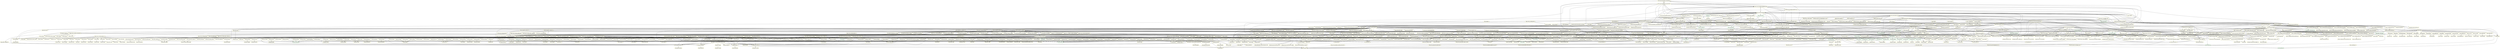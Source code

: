 digraph G {
  "INTF-IF_APS_IAM_BROLE_CAT_RESTRCT" [shape=box,color=yellow];
  "INTF-IF_APS_IAM_BROLE_CAT_ASSGNMNT" [shape=box,color=yellow,URL="./INTF_IF_APS_IAM_BROLE_CAT_ASSGNMNT.html"];
  "INTF-IF_APS_IAM_BU_CAT_RESTR_TYPE" [shape=box,color=yellow,URL="./INTF_IF_APS_IAM_BU_CAT_RESTR_TYPE.html"];
  "DTEL-CONVEXIT" [shape=box,color=yellow,URL="./DTEL_CONVEXIT.html"];
  "DOMA-CONVEXIT" [shape=box,color=yellow,URL="./DOMA_CONVEXIT.html"];
  "DTEL-DDOBJNAME" [shape=box,color=yellow,URL="./DTEL_DDOBJNAME.html"];
  "DOMA-DDOBJNAME" [shape=box,color=yellow,URL="./DOMA_DDOBJNAME.html"];
  "DTEL-APS_IAM_AUTH_FIELD_NAME" [shape=box,color=yellow,URL="./DTEL_APS_IAM_AUTH_FIELD_NAME.html"];
  "DOMA-FDNAME" [shape=box,color=yellow,URL="./DOMA_FDNAME.html"];
  "DTEL-APS_IAM_FIELD_NAME" [shape=box,color=yellow,URL="./DTEL_APS_IAM_FIELD_NAME.html"];
  "DOMA-APS_IAM_FIELD_NAME" [shape=box,color=yellow,URL="./DOMA_APS_IAM_FIELD_NAME.html"];
  "DTEL-APS_IAM_TIMESTAMP_CHANGED" [shape=box,color=yellow,URL="./DTEL_APS_IAM_TIMESTAMP_CHANGED.html"];
  "DOMA-TZNTSTMPS" [shape=box,color=yellow,URL="./DOMA_TZNTSTMPS.html"];
  "DTEL-APS_IAM_AUTH_ACCESS_CAT_RELEV" [shape=box,color=yellow,URL="./DTEL_APS_IAM_AUTH_ACCESS_CAT_RELEV.html"];
  "DOMA-APS_IAM_AUTH_ACCESS_CAT_RELEV" [shape=box,color=yellow,URL="./DOMA_APS_IAM_AUTH_ACCESS_CAT_RELEV.html"];
  "DTEL-APS_IAM_AGOBJECT" [shape=box,color=yellow,URL="./DTEL_APS_IAM_AGOBJECT.html"];
  "DOMA-XUOBJECT" [shape=box,color=yellow,URL="./DOMA_XUOBJECT.html"];
  "DTEL-APS_IAM_CAT_RTYPE_ACC_CAT_CODE" [shape=box,color=yellow,URL="./DTEL_APS_IAM_CAT_RTYPE_ACC_CAT_CODE.html"];
  "DOMA-APS_IAM_CAT_RTYPE_ACC_CAT_CODE" [shape=box,color=yellow,URL="./DOMA_APS_IAM_CAT_RTYPE_ACC_CAT_CODE.html"];
  "DTEL-AGVAL" [shape=box,color=yellow,URL="./DTEL_AGVAL.html"];
  "DOMA-XUVALUE" [shape=box,color=yellow,URL="./DOMA_XUVALUE.html"];
  "DTEL-APS_IAM_AUTH_OBJECT_ID" [shape=box,color=yellow,URL="./DTEL_APS_IAM_AUTH_OBJECT_ID.html"];
  "TABL-APS_IAM_W_AUACTM" [shape=box,color=yellow,URL="./TABL_APS_IAM_W_AUACTM.html"];
  "DTEL-APS_IAM_BU_CATALOG_ID" [shape=box,color=yellow,URL="./DTEL_APS_IAM_BU_CATALOG_ID.html"];
  "DOMA-APS_IAM_BU_CATALOG_ID" [shape=box,color=yellow,URL="./DOMA_APS_IAM_BU_CATALOG_ID.html"];
  "DTEL-APS_IAM_CAT_RTYPE_ACC_STATUS" [shape=box,color=yellow,URL="./DTEL_APS_IAM_CAT_RTYPE_ACC_STATUS.html"];
  "DOMA-APS_IAM_CAT_RTYPE_ACC_STATUS" [shape=box,color=yellow,URL="./DOMA_APS_IAM_CAT_RTYPE_ACC_STATUS.html"];
  "DTEL-APS_IAM_CAT_RTYPE_ACC_F4" [shape=box,color=yellow,URL="./DTEL_APS_IAM_CAT_RTYPE_ACC_F4.html"];
  "DOMA-XFELD" [shape=box,color=yellow,URL="./DOMA_XFELD.html"];
  "DTEL-APS_IAM_CAT_RTYPE_ACC_WRITE" [shape=box,color=yellow,URL="./DTEL_APS_IAM_CAT_RTYPE_ACC_WRITE.html"];
  "DTEL-APS_IAM_CAT_RTYPE_ACC_READ" [shape=box,color=yellow,URL="./DTEL_APS_IAM_CAT_RTYPE_ACC_READ.html"];
  "DTEL-ORDER" [shape=box,color=yellow,URL="./DTEL_ORDER.html"];
  "DOMA-NUM2" [shape=box,color=yellow,URL="./DOMA_NUM2.html"];
  "TABL-APS_IAM_ADMIN_DATA" [shape=box,color=yellow,URL="./TABL_APS_IAM_ADMIN_DATA.html"];
  "DTEL-APS_IAM_USER_CHANGED" [shape=box,color=yellow,URL="./DTEL_APS_IAM_USER_CHANGED.html"];
  "DOMA-BNAME" [shape=box,color=yellow,URL="./DOMA_BNAME.html"];
  "DTEL-APS_IAM_TIMESTAMP_CREATED" [shape=box,color=yellow,URL="./DTEL_APS_IAM_TIMESTAMP_CREATED.html"];
  "DTEL-APS_IAM_USER_CREATED" [shape=box,color=yellow,URL="./DTEL_APS_IAM_USER_CREATED.html"];
  "DTEL-AGRFIELD" [shape=box,color=yellow,URL="./DTEL_AGRFIELD.html"];
  "DOMA-XUFIELD" [shape=box,color=yellow,URL="./DOMA_XUFIELD.html"];
  "DTEL-AGOBJECT" [shape=box,color=yellow,URL="./DTEL_AGOBJECT.html"];
  "DTEL-APS_IAM_CAT_RTYPE_FIELD_NAME" [shape=box,color=yellow,URL="./DTEL_APS_IAM_CAT_RTYPE_FIELD_NAME.html"];
  "DTEL-APS_IAM_RTYPE_AGGR_CAT" [shape=box,color=yellow,URL="./DTEL_APS_IAM_RTYPE_AGGR_CAT.html"];
  "DOMA-APS_IAM_RTYPE_AGGR_CAT" [shape=box,color=yellow,URL="./DOMA_APS_IAM_RTYPE_AGGR_CAT.html"];
  "DTEL-APS_IAM_CAT_RTYPE_ID" [shape=box,color=yellow,URL="./DTEL_APS_IAM_CAT_RTYPE_ID.html"];
  "DOMA-APS_IAM_CAT_RTYPE_ID" [shape=box,color=yellow,URL="./DOMA_APS_IAM_CAT_RTYPE_ID.html"];
  "INTF-IF_APS_IAM_BROLE_RESTRCT_CMN" [shape=box,color=yellow,URL="./INTF_IF_APS_IAM_BROLE_RESTRCT_CMN.html"];
  "INTF-IF_APS_IAM_BROLE_RESTRCT_VAL" [shape=box,color=yellow,URL="./INTF_IF_APS_IAM_BROLE_RESTRCT_VAL.html"];
  "INTF-IF_APS_IAM_BROLE_CAT_RESTRCT" [shape=box,color=yellow,URL="./INTF_IF_APS_IAM_BROLE_CAT_RESTRCT.html"];
  "DTEL-UUID" [shape=box,color=yellow,URL="./DTEL_UUID.html"];
  "DOMA-UUID" [shape=box,color=yellow,URL="./DOMA_UUID.html"];
  "INTF-IF_APS_IAM_BROLE" [shape=box,color=yellow,URL="./INTF_IF_APS_IAM_BROLE.html"];
  "INTF-IF_APS_IAM_SYNC_USER_AUTH" [shape=box,color=yellow,URL="./INTF_IF_APS_IAM_SYNC_USER_AUTH.html"];
  "TTYP-BAPIRETTAB" [shape=box,color=green,URL="./TTYP_BAPIRETTAB.html"];
  "TABL-BAPIRET2" [shape=box,color=green,URL="./TABL_BAPIRET2.html"];
  "DTEL-BAPILOGSYS" [shape=box,color=green,URL="./DTEL_BAPILOGSYS.html"];
  "DOMA-LOGSYS" [shape=box,color=yellow,URL="./DOMA_LOGSYS.html"];
  "DTEL-BAPI_FLD" [shape=box,color=green,URL="./DTEL_BAPI_FLD.html"];
  "DTEL-BAPI_LINE" [shape=box,color=green,URL="./DTEL_BAPI_LINE.html"];
  "DOMA-INT4" [shape=box,color=yellow,URL="./DOMA_INT4.html"];
  "DTEL-BAPI_PARAM" [shape=box,color=green,URL="./DTEL_BAPI_PARAM.html"];
  "DOMA-SWC_ELEM" [shape=box,color=yellow,URL="./DOMA_SWC_ELEM.html"];
  "DTEL-SYMSGV" [shape=box,color=green,URL="./DTEL_SYMSGV.html"];
  "DOMA-SYCHAR50" [shape=box,color=yellow,URL="./DOMA_SYCHAR50.html"];
  "DTEL-BALMNR" [shape=box,color=green,URL="./DTEL_BALMNR.html"];
  "DOMA-BALMNR" [shape=box,color=yellow,URL="./DOMA_BALMNR.html"];
  "DTEL-BALOGNR" [shape=box,color=green,URL="./DTEL_BALOGNR.html"];
  "DOMA-BALOGNR" [shape=box,color=yellow,URL="./DOMA_BALOGNR.html"];
  "DTEL-BAPI_MSG" [shape=box,color=green,URL="./DTEL_BAPI_MSG.html"];
  "DOMA-TEXT220" [shape=box,color=yellow,URL="./DOMA_TEXT220.html"];
  "DTEL-SYMSGNO" [shape=box,color=green,URL="./DTEL_SYMSGNO.html"];
  "DOMA-SYMSGNO" [shape=box,color=yellow,URL="./DOMA_SYMSGNO.html"];
  "DTEL-SYMSGID" [shape=box,color=green,URL="./DTEL_SYMSGID.html"];
  "DOMA-ARBGB" [shape=box,color=yellow,URL="./DOMA_ARBGB.html"];
  "DTEL-BAPI_MTYPE" [shape=box,color=green,URL="./DTEL_BAPI_MTYPE.html"];
  "DOMA-SYCHAR01" [shape=box,color=yellow,URL="./DOMA_SYCHAR01.html"];
  "TTYP-SUID_TT_NODE_ROOT" [shape=box,color=yellow,URL="./TTYP_SUID_TT_NODE_ROOT.html"];
  "TABL-SUID_ST_NODE_ROOT" [shape=box,color=yellow,URL="./TABL_SUID_ST_NODE_ROOT.html"];
  "DTEL-SUID_GUID" [shape=box,color=yellow,URL="./DTEL_SUID_GUID.html"];
  "DOMA-SYSUUID" [shape=box,color=yellow,URL="./DOMA_SYSUUID.html"];
  "DTEL-SUID_IDREF" [shape=box,color=yellow,URL="./DTEL_SUID_IDREF.html"];
  "INTF-IF_IDENTITY" [shape=box,color=yellow,URL="./INTF_IF_IDENTITY.html"];
  "INTF-IF_IDENTITY_PERSON" [shape=box,color=yellow,URL="./INTF_IF_IDENTITY_PERSON.html"];
  "INTF-IF_SUID_NOTIFICATION_HANDLER" [shape=box,color=yellow,URL="./INTF_IF_SUID_NOTIFICATION_HANDLER.html"];
  "DTEL-SUID_CHANGE_MODE" [shape=box,color=yellow,URL="./DTEL_SUID_CHANGE_MODE.html"];
  "DOMA-SUID_CHANGE_MODE" [shape=box,color=yellow,URL="./DOMA_SUID_CHANGE_MODE.html"];
  "DTEL-SUID_NODE_KEY_HANDLE" [shape=box,color=yellow,URL="./DTEL_SUID_NODE_KEY_HANDLE.html"];
  "DTEL-SUID_NODE_KEY" [shape=box,color=yellow,URL="./DTEL_SUID_NODE_KEY.html"];
  "DTEL-SUID_NODE_NAME" [shape=box,color=yellow,URL="./DTEL_SUID_NODE_NAME.html"];
  "DOMA-AS4TAB" [shape=box,color=yellow,URL="./DOMA_AS4TAB.html"];
  "DTEL-XUBNAME" [shape=box,color=yellow,URL="./DTEL_XUBNAME.html"];
  "DOMA-XUBNAME" [shape=box,color=yellow,URL="./DOMA_XUBNAME.html"];
  "INTF-IF_SUID_MSG_BUFFER" [shape=box,color=yellow,URL="./INTF_IF_SUID_MSG_BUFFER.html"];
  "DTEL-SYMSGTY" [shape=box,color=green,URL="./DTEL_SYMSGTY.html"];
  "DTEL-SUID_NODE_FIELD" [shape=box,color=yellow,URL="./DTEL_SUID_NODE_FIELD.html"];
  "DTEL-CHAR01" [shape=box,color=yellow,URL="./DTEL_CHAR01.html"];
  "DOMA-CHAR1" [shape=box,color=green,URL="./DOMA_CHAR1.html"];
  "TABL-BUP_S_COMMDATA_READ_API" [shape=box,color=yellow,URL="./TABL_BUP_S_COMMDATA_READ_API.html"];
  "DTEL-ADDR_READ_COMMUNICATION_TYPE" [shape=box,color=yellow,URL="./DTEL_ADDR_READ_COMMUNICATION_TYPE.html"];
  "TTYP-ADDRT_CREATED_ID" [shape=box,color=yellow,URL="./TTYP_ADDRT_CREATED_ID.html"];
  "TABL-ADDRS_CREATED_ID" [shape=box,color=yellow,URL="./TABL_ADDRS_CREATED_ID.html"];
  "DTEL-ADDR_NODE_ID" [shape=box,color=yellow,URL="./DTEL_ADDR_NODE_ID.html"];
  "DOMA-ADDR_NODE_ID" [shape=box,color=yellow,URL="./DOMA_ADDR_NODE_ID.html"];
  "TABL-BUP_S_CURRENT_STATE_COMMDATA" [shape=box,color=yellow,URL="./TABL_BUP_S_CURRENT_STATE_COMMDATA.html"];
  "DTEL-ADDR_CURRENT_STATE" [shape=box,color=yellow,URL="./DTEL_ADDR_CURRENT_STATE.html"];
  "DOMA-ADDR_CURRENT_STATE" [shape=box,color=yellow,URL="./DOMA_ADDR_CURRENT_STATE.html"];
  "TTYP-ADDRT_PAGER_NUMBER" [shape=box,color=yellow,URL="./TTYP_ADDRT_PAGER_NUMBER.html"];
  "TABL-ADDRS_PAGER_NUMBER" [shape=box,color=yellow,URL="./TABL_ADDRS_PAGER_NUMBER.html"];
  "DTEL-AD_OP_CODE" [shape=box,color=yellow,URL="./DTEL_AD_OP_CODE.html"];
  "DOMA-AD_OP_CODE" [shape=box,color=yellow,URL="./DOMA_AD_OP_CODE.html"];
  "TTYP-ADDRT_COMMUNICATION_DATA_USAGE" [shape=box,color=yellow,URL="./TTYP_ADDRT_COMMUNICATION_DATA_USAGE.html"];
  "TABL-ADDRS_COMMUNICATION_DATA_USAGE" [shape=box,color=yellow,URL="./TABL_ADDRS_COMMUNICATION_DATA_USAGE.html"];
  "DTEL-AD_CDEFUSE" [shape=box,color=yellow,URL="./DTEL_AD_CDEFUSE.html"];
  "DTEL-AD_VALFROM" [shape=box,color=yellow,URL="./DTEL_AD_VALFROM.html"];
  "DOMA-TIMESTMP" [shape=box,color=yellow,URL="./DOMA_TIMESTMP.html"];
  "DTEL-AD_VALTO" [shape=box,color=yellow,URL="./DTEL_AD_VALTO.html"];
  "DOMA-TIMESTAMP" [shape=box,color=yellow,URL="./DOMA_TIMESTAMP.html"];
  "DTEL-AD_CUSAGE" [shape=box,color=yellow,URL="./DTEL_AD_CUSAGE.html"];
  "DOMA-AD_CUSAGE" [shape=box,color=yellow,URL="./DOMA_AD_CUSAGE.html"];
  "TTYP-ADDRT_COMMUNICATION_DATA_NOTE" [shape=box,color=yellow,URL="./TTYP_ADDRT_COMMUNICATION_DATA_NOTE.html"];
  "TABL-ADDRS_COMMUNICATION_DATA_NOTE" [shape=box,color=yellow,URL="./TABL_ADDRS_COMMUNICATION_DATA_NOTE.html"];
  "DTEL-AD_REMARK2" [shape=box,color=yellow,URL="./DTEL_AD_REMARK2.html"];
  "DOMA-TEXT50" [shape=box,color=yellow,URL="./DOMA_TEXT50.html"];
  "DTEL-SPRAS" [shape=box,color=green,URL="./DTEL_SPRAS.html"];
  "DOMA-SPRAS" [shape=box,color=green,URL="./DOMA_SPRAS.html"];
  "TTYP-ADDRT_CHANGED_FIELDS" [shape=box,color=yellow,URL="./TTYP_ADDRT_CHANGED_FIELDS.html"];
  "DTEL-ADDR_FIELDNAME" [shape=box,color=yellow,URL="./DTEL_ADDR_FIELDNAME.html"];
  "DOMA-ADDR_FIELDNAME" [shape=box,color=yellow,URL="./DOMA_ADDR_FIELDNAME.html"];
  "DTEL-AD_PAGNRCL" [shape=box,color=yellow,URL="./DTEL_AD_PAGNRCL.html"];
  "DOMA-CHAR30" [shape=box,color=green,URL="./DOMA_CHAR30.html"];
  "DTEL-AD_PGNRLNG" [shape=box,color=yellow,URL="./DTEL_AD_PGNRLNG.html"];
  "DTEL-AD_PAGNMBR" [shape=box,color=yellow,URL="./DTEL_AD_PAGNMBR.html"];
  "DOMA-TEXT30" [shape=box,color=yellow,URL="./DOMA_TEXT30.html"];
  "DTEL-AD_PAGSERV" [shape=box,color=yellow,URL="./DTEL_AD_PAGSERV.html"];
  "DOMA-CHAR4" [shape=box,color=yellow,URL="./DOMA_CHAR4.html"];
  "DTEL-AD_FLNOUSE" [shape=box,color=yellow,URL="./DTEL_AD_FLNOUSE.html"];
  "DTEL-AD_COMCTRY" [shape=box,color=yellow,URL="./DTEL_AD_COMCTRY.html"];
  "DOMA-LAND1" [shape=box,color=yellow,URL="./DOMA_LAND1.html"];
  "TTYP-ADDRT_SSF_ADDRESS" [shape=box,color=yellow,URL="./TTYP_ADDRT_SSF_ADDRESS.html"];
  "TABL-ADDRS_SSF_ADDRESS" [shape=box,color=yellow,URL="./TABL_ADDRS_SSF_ADDRESS.html"];
  "DTEL-AD_SSFID" [shape=box,color=yellow,URL="./DTEL_AD_SSFID.html"];
  "DOMA-AD_SSFID" [shape=box,color=yellow,URL="./DOMA_AD_SSFID.html"];
  "DTEL-CHAR1" [shape=box,color=yellow,URL="./DTEL_CHAR1.html"];
  "DTEL-SSFPROF" [shape=box,color=yellow,URL="./DTEL_SSFPROF.html"];
  "DOMA-TEXT132" [shape=box,color=yellow,URL="./DOMA_TEXT132.html"];
  "DTEL-SSFNS" [shape=box,color=yellow,URL="./DTEL_SSFNS.html"];
  "DOMA-SSFNSD" [shape=box,color=yellow,URL="./DOMA_SSFNSD.html"];
  "DTEL-AD_SSFSCR" [shape=box,color=yellow,URL="./DTEL_AD_SSFSCR.html"];
  "DOMA-AD_SSFSCR" [shape=box,color=yellow,URL="./DOMA_AD_SSFSCR.html"];
  "DTEL-RFCDEST" [shape=box,color=green,URL="./DTEL_RFCDEST.html"];
  "DOMA-RFCDEST" [shape=box,color=yellow,URL="./DOMA_RFCDEST.html"];
  "TTYP-ADDRT_PRINTER" [shape=box,color=yellow,URL="./TTYP_ADDRT_PRINTER.html"];
  "TABL-ADDRS_PRINTER" [shape=box,color=yellow,URL="./TABL_ADDRS_PRINTER.html"];
  "DTEL-RSPOPNAME" [shape=box,color=yellow,URL="./DTEL_RSPOPNAME.html"];
  "DOMA-RSPOPNAME" [shape=box,color=yellow,URL="./DOMA_RSPOPNAME.html"];
  "TTYP-ADDRT_X400_ADDRESS" [shape=box,color=yellow,URL="./TTYP_ADDRT_X400_ADDRESS.html"];
  "TABL-ADDRS_X400_ADDRESS" [shape=box,color=yellow,URL="./TABL_ADDRS_X400_ADDRESS.html"];
  "DTEL-AD_TNEF8" [shape=box,color=yellow,URL="./DTEL_AD_TNEF8.html"];
  "DTEL-AD_TENCODE" [shape=box,color=yellow,URL="./DTEL_AD_TENCODE.html"];
  "DOMA-AD_TENCODE" [shape=box,color=yellow,URL="./DOMA_AD_TENCODE.html"];
  "DTEL-AD_X4DDAV4" [shape=box,color=yellow,URL="./DTEL_AD_X4DDAV4.html"];
  "DOMA-TEXT128" [shape=box,color=yellow,URL="./DOMA_TEXT128.html"];
  "DTEL-AD_X4DDAT4" [shape=box,color=yellow,URL="./DTEL_AD_X4DDAT4.html"];
  "DOMA-TEXT8" [shape=box,color=yellow,URL="./DOMA_TEXT8.html"];
  "DTEL-AD_X4DDAV3" [shape=box,color=yellow,URL="./DTEL_AD_X4DDAV3.html"];
  "DTEL-AD_X4DDAT3" [shape=box,color=yellow,URL="./DTEL_AD_X4DDAT3.html"];
  "DTEL-AD_X4DDAV2" [shape=box,color=yellow,URL="./DTEL_AD_X4DDAV2.html"];
  "DTEL-AD_X4DDAT2" [shape=box,color=yellow,URL="./DTEL_AD_X4DDAT2.html"];
  "DTEL-AD_X4DDAV1" [shape=box,color=yellow,URL="./DTEL_AD_X4DDAV1.html"];
  "DTEL-AD_X4DDAT1" [shape=box,color=yellow,URL="./DTEL_AD_X4DDAT1.html"];
  "DTEL-AD_X4UANID" [shape=box,color=yellow,URL="./DTEL_AD_X4UANID.html"];
  "DOMA-CHAR32" [shape=box,color=yellow,URL="./DOMA_CHAR32.html"];
  "DTEL-AD_X4TRMTP" [shape=box,color=yellow,URL="./DTEL_AD_X4TRMTP.html"];
  "DTEL-AD_X4TRMID" [shape=box,color=yellow,URL="./DTEL_AD_X4TRMID.html"];
  "DOMA-CHAR24" [shape=box,color=yellow,URL="./DOMA_CHAR24.html"];
  "DTEL-AD_X4X121" [shape=box,color=yellow,URL="./DTEL_AD_X4X121.html"];
  "DOMA-CHAR15" [shape=box,color=yellow,URL="./DOMA_CHAR15.html"];
  "DTEL-AD_X4GENER" [shape=box,color=yellow,URL="./DTEL_AD_X4GENER.html"];
  "DOMA-CHAR3" [shape=box,color=yellow,URL="./DOMA_CHAR3.html"];
  "DTEL-AD_X4INI" [shape=box,color=yellow,URL="./DTEL_AD_X4INI.html"];
  "DOMA-CHAR5" [shape=box,color=yellow,URL="./DOMA_CHAR5.html"];
  "DTEL-AD_X4FNAME" [shape=box,color=yellow,URL="./DTEL_AD_X4FNAME.html"];
  "DOMA-CHAR16" [shape=box,color=yellow,URL="./DOMA_CHAR16.html"];
  "DTEL-AD_X4LNAME" [shape=box,color=yellow,URL="./DTEL_AD_X4LNAME.html"];
  "DOMA-CHAR40" [shape=box,color=yellow,URL="./DOMA_CHAR40.html"];
  "DTEL-AD_X4ORG4" [shape=box,color=yellow,URL="./DTEL_AD_X4ORG4.html"];
  "DTEL-AD_X4ORG3" [shape=box,color=yellow,URL="./DTEL_AD_X4ORG3.html"];
  "DTEL-AD_X4ORG2" [shape=box,color=yellow,URL="./DTEL_AD_X4ORG2.html"];
  "DTEL-AD_X4ORG1" [shape=box,color=yellow,URL="./DTEL_AD_X4ORG1.html"];
  "DTEL-AD_X4ORG" [shape=box,color=yellow,URL="./DTEL_AD_X4ORG.html"];
  "DOMA-CHAR64" [shape=box,color=yellow,URL="./DOMA_CHAR64.html"];
  "DTEL-AD_X4PRIVD" [shape=box,color=yellow,URL="./DTEL_AD_X4PRIVD.html"];
  "DTEL-AD_X4ADMIN" [shape=box,color=yellow,URL="./DTEL_AD_X4ADMIN.html"];
  "DTEL-AD_X4CNTRY" [shape=box,color=yellow,URL="./DTEL_AD_X4CNTRY.html"];
  "TTYP-ADDRT_REMOTE_MAIL_ADDRESS" [shape=box,color=yellow,URL="./TTYP_ADDRT_REMOTE_MAIL_ADDRESS.html"];
  "TABL-ADDRS_REMOTE_MAIL_ADDRESS" [shape=box,color=yellow,URL="./TABL_ADDRS_REMOTE_MAIL_ADDRESS.html"];
  "DTEL-AD_UNAME" [shape=box,color=yellow,URL="./DTEL_AD_UNAME.html"];
  "DOMA-CHAR12" [shape=box,color=yellow,URL="./DOMA_CHAR12.html"];
  "DTEL-AD_UMAND" [shape=box,color=yellow,URL="./DTEL_AD_UMAND.html"];
  "DTEL-AD_RCVRTYP" [shape=box,color=yellow,URL="./DTEL_AD_RCVRTYP.html"];
  "DTEL-AD_SYMBDST" [shape=box,color=yellow,URL="./DTEL_AD_SYMBDST.html"];
  "DOMA-CHAR10" [shape=box,color=yellow,URL="./DOMA_CHAR10.html"];
  "TTYP-ADDRT_TELETEX_NUMBER" [shape=box,color=yellow,URL="./TTYP_ADDRT_TELETEX_NUMBER.html"];
  "TABL-ADDRS_TELETEX_NUMBER" [shape=box,color=yellow,URL="./TABL_ADDRS_TELETEX_NUMBER.html"];
  "DTEL-AD_TTXNMBR" [shape=box,color=yellow,URL="./DTEL_AD_TTXNMBR.html"];
  "TTYP-ADDRT_TELEX_NUMBER" [shape=box,color=yellow,URL="./TTYP_ADDRT_TELEX_NUMBER.html"];
  "TABL-ADDRS_TELEX_NUMBER" [shape=box,color=yellow,URL="./TABL_ADDRS_TELEX_NUMBER.html"];
  "DTEL-AD_TLXNMBR" [shape=box,color=yellow,URL="./DTEL_AD_TLXNMBR.html"];
  "TTYP-ADDRT_WEB_ADDRESS" [shape=box,color=yellow,URL="./TTYP_ADDRT_WEB_ADDRESS.html"];
  "TABL-ADDRS_WEB_ADDRESS" [shape=box,color=yellow,URL="./TABL_ADDRS_WEB_ADDRESS.html"];
  "DTEL-AD_URI" [shape=box,color=yellow,URL="./DTEL_AD_URI.html"];
  "DOMA-AD_URI" [shape=box,color=yellow,URL="./DOMA_AD_URI.html"];
  "DTEL-AD_URISCR" [shape=box,color=yellow,URL="./DTEL_AD_URISCR.html"];
  "DOMA-AD_URISCR" [shape=box,color=yellow,URL="./DOMA_AD_URISCR.html"];
  "DTEL-AD_URITYPE" [shape=box,color=yellow,URL="./DTEL_AD_URITYPE.html"];
  "DOMA-AD_URITYPE" [shape=box,color=yellow,URL="./DOMA_AD_URITYPE.html"];
  "TTYP-ADDRT_EMAIL_ADDRESS" [shape=box,color=yellow,URL="./TTYP_ADDRT_EMAIL_ADDRESS.html"];
  "TABL-ADDRS_EMAIL_ADDRESS" [shape=box,color=yellow,URL="./TABL_ADDRS_EMAIL_ADDRESS.html"];
  "DTEL-AD_TNEF6" [shape=box,color=yellow,URL="./DTEL_AD_TNEF6.html"];
  "DTEL-AD_ENCODE" [shape=box,color=yellow,URL="./DTEL_AD_ENCODE.html"];
  "DOMA-AD_ENCODE" [shape=box,color=yellow,URL="./DOMA_AD_ENCODE.html"];
  "DTEL-AD_SMTPAD2" [shape=box,color=yellow,URL="./DTEL_AD_SMTPAD2.html"];
  "DOMA-CHAR20" [shape=box,color=yellow,URL="./DOMA_CHAR20.html"];
  "DTEL-AD_SMTPADR" [shape=box,color=yellow,URL="./DTEL_AD_SMTPADR.html"];
  "DOMA-AD_SMTPADR" [shape=box,color=yellow,URL="./DOMA_AD_SMTPADR.html"];
  "TTYP-ADDRT_FACSIMILE_NUMBER" [shape=box,color=yellow,URL="./TTYP_ADDRT_FACSIMILE_NUMBER.html"];
  "TABL-ADDRS_FACSIMILE_NUMBER" [shape=box,color=yellow,URL="./TABL_ADDRS_FACSIMILE_NUMBER.html"];
  "DTEL-AD_FXGRP" [shape=box,color=yellow,URL="./DTEL_AD_FXGRP.html"];
  "DOMA-AD_FXGRP" [shape=box,color=yellow,URL="./DOMA_AD_FXGRP.html"];
  "DTEL-AD_FAXNRCL" [shape=box,color=yellow,URL="./DTEL_AD_FAXNRCL.html"];
  "DTEL-AD_FXNRLNG" [shape=box,color=yellow,URL="./DTEL_AD_FXNRLNG.html"];
  "DTEL-AD_FXXTNS" [shape=box,color=yellow,URL="./DTEL_AD_FXXTNS.html"];
  "DTEL-AD_FXNMBR" [shape=box,color=yellow,URL="./DTEL_AD_FXNMBR.html"];
  "TTYP-ADDRT_TELEPHONE_NUMBER" [shape=box,color=yellow,URL="./TTYP_ADDRT_TELEPHONE_NUMBER.html"];
  "TABL-ADDRS_TELEPHONE_NUMBER" [shape=box,color=yellow,URL="./TABL_ADDRS_TELEPHONE_NUMBER.html"];
  "DTEL-AD_MOBILE" [shape=box,color=yellow,URL="./DTEL_AD_MOBILE.html"];
  "DOMA-AD_MOBILE" [shape=box,color=yellow,URL="./DOMA_AD_MOBILE.html"];
  "DTEL-AD_FLGSMS" [shape=box,color=yellow,URL="./DTEL_AD_FLGSMS.html"];
  "DOMA-AD_FLGSMS" [shape=box,color=yellow,URL="./DOMA_AD_FLGSMS.html"];
  "DTEL-AD_TELNRCL" [shape=box,color=yellow,URL="./DTEL_AD_TELNRCL.html"];
  "DTEL-AD_TELNRLG" [shape=box,color=yellow,URL="./DTEL_AD_TELNRLG.html"];
  "DTEL-AD_TLXTNS" [shape=box,color=yellow,URL="./DTEL_AD_TLXTNS.html"];
  "DTEL-AD_TLNMBR" [shape=box,color=yellow,URL="./DTEL_AD_TLNMBR.html"];
  "TTYP-SUID_TT_FIELDS" [shape=box,color=yellow,URL="./TTYP_SUID_TT_FIELDS.html"];
  "TABL-SUID_ST_NODE_WORKPLACE" [shape=box,color=yellow,URL="./TABL_SUID_ST_NODE_WORKPLACE.html"];
  "DTEL-AD_COMM" [shape=box,color=yellow,URL="./DTEL_AD_COMM.html"];
  "DOMA-AD_COMM" [shape=box,color=yellow,URL="./DOMA_AD_COMM.html"];
  "DTEL-AD_IH_MAIL" [shape=box,color=yellow,URL="./DTEL_AD_IH_MAIL.html"];
  "DOMA-TEXT10" [shape=box,color=yellow,URL="./DOMA_TEXT10.html"];
  "DTEL-AD_ID_CODE" [shape=box,color=yellow,URL="./DTEL_AD_ID_CODE.html"];
  "DTEL-AD_ROOMNUM" [shape=box,color=yellow,URL="./DTEL_AD_ROOMNUM.html"];
  "DTEL-AD_FLOOR" [shape=box,color=yellow,URL="./DTEL_AD_FLOOR.html"];
  "DTEL-AD_BLDNG_P" [shape=box,color=yellow,URL="./DTEL_AD_BLDNG_P.html"];
  "DTEL-AD_FNCTN" [shape=box,color=yellow,URL="./DTEL_AD_FNCTN.html"];
  "DOMA-TEXT40" [shape=box,color=green,URL="./DOMA_TEXT40.html"];
  "DTEL-AD_DPRTMNT" [shape=box,color=yellow,URL="./DTEL_AD_DPRTMNT.html"];
  "TABL-SUID_ST_NODE_PERSON_NAME" [shape=box,color=yellow,URL="./TABL_SUID_ST_NODE_PERSON_NAME.html"];
  "DTEL-AD_SORT2" [shape=box,color=yellow,URL="./DTEL_AD_SORT2.html"];
  "DTEL-AD_SORT1" [shape=box,color=yellow,URL="./DTEL_AD_SORT1.html"];
  "DTEL-AD_NAMCTRY" [shape=box,color=yellow,URL="./DTEL_AD_NAMCTRY.html"];
  "DTEL-AD_FORMAT" [shape=box,color=yellow,URL="./DTEL_AD_FORMAT.html"];
  "DOMA-AD_NAMFORM" [shape=box,color=yellow,URL="./DOMA_AD_NAMFORM.html"];
  "DTEL-AD_INITS" [shape=box,color=yellow,URL="./DTEL_AD_INITS.html"];
  "DTEL-AD_NICKNAM" [shape=box,color=yellow,URL="./DTEL_AD_NICKNAM.html"];
  "DTEL-AD_TITLES" [shape=box,color=yellow,URL="./DTEL_AD_TITLES.html"];
  "DOMA-AD_TITLES" [shape=box,color=yellow,URL="./DOMA_AD_TITLES.html"];
  "DTEL-AD_PREFIX2" [shape=box,color=yellow,URL="./DTEL_AD_PREFIX2.html"];
  "DOMA-AD_PREFIX" [shape=box,color=yellow,URL="./DOMA_AD_PREFIX.html"];
  "DTEL-AD_PREFIX" [shape=box,color=yellow,URL="./DTEL_AD_PREFIX.html"];
  "DTEL-AD_TITLE2" [shape=box,color=yellow,URL="./DTEL_AD_TITLE2.html"];
  "DOMA-AD_TITLE1" [shape=box,color=yellow,URL="./DOMA_AD_TITLE1.html"];
  "DTEL-AD_TITLE1" [shape=box,color=yellow,URL="./DTEL_AD_TITLE1.html"];
  "DTEL-AD_NAMTEXT" [shape=box,color=yellow,URL="./DTEL_AD_NAMTEXT.html"];
  "DOMA-TEXT80" [shape=box,color=yellow,URL="./DOMA_TEXT80.html"];
  "DTEL-AD_NAMLAS2" [shape=box,color=yellow,URL="./DTEL_AD_NAMLAS2.html"];
  "DTEL-AD_NAMEMID" [shape=box,color=yellow,URL="./DTEL_AD_NAMEMID.html"];
  "DTEL-AD_NAME2_P" [shape=box,color=yellow,URL="./DTEL_AD_NAME2_P.html"];
  "DTEL-AD_NAMELAS" [shape=box,color=yellow,URL="./DTEL_AD_NAMELAS.html"];
  "DTEL-AD_NAMEFIR" [shape=box,color=yellow,URL="./DTEL_AD_NAMEFIR.html"];
  "DTEL-AD_TITLE" [shape=box,color=green,URL="./DTEL_AD_TITLE.html"];
  "DOMA-AD_TITLE" [shape=box,color=yellow,URL="./DOMA_AD_TITLE.html"];
  "DTEL-AD_PERSNUM" [shape=box,color=yellow,URL="./DTEL_AD_PERSNUM.html"];
  "DOMA-AD_PERSNUM" [shape=box,color=yellow,URL="./DOMA_AD_PERSNUM.html"];
  "TABL-SUID_ST_NODE_PERSON" [shape=box,color=yellow,URL="./TABL_SUID_ST_NODE_PERSON.html"];
  "DTEL-BU_PARTNER_GUID" [shape=box,color=yellow,URL="./DTEL_BU_PARTNER_GUID.html"];
  "TABL-SUID_ST_NODE_ORGANIZATION_NAME" [shape=box,color=yellow,URL="./TABL_SUID_ST_NODE_ORGANIZATION_NAME.html"];
  "DTEL-AD_NAME4" [shape=box,color=yellow,URL="./DTEL_AD_NAME4.html"];
  "DTEL-AD_NAME3" [shape=box,color=yellow,URL="./DTEL_AD_NAME3.html"];
  "DTEL-AD_NAME2" [shape=box,color=yellow,URL="./DTEL_AD_NAME2.html"];
  "DTEL-AD_NAME1" [shape=box,color=yellow,URL="./DTEL_AD_NAME1.html"];
  "TABL-SUID_ST_NODE_LOCATION" [shape=box,color=yellow,URL="./TABL_SUID_ST_NODE_LOCATION.html"];
  "DTEL-AD_TOWNSHIP" [shape=box,color=yellow,URL="./DTEL_AD_TOWNSHIP.html"];
  "DTEL-AD_COUNTY" [shape=box,color=yellow,URL="./DTEL_AD_COUNTY.html"];
  "DTEL-AD_DELIVERY_SERVICE_NUMBER" [shape=box,color=yellow,URL="./DTEL_AD_DELIVERY_SERVICE_NUMBER.html"];
  "DTEL-AD_DELIVERY_SERVICE_TYPE" [shape=box,color=yellow,URL="./DTEL_AD_DELIVERY_SERVICE_TYPE.html"];
  "DOMA-AD_DELIVERY_SERVICE_TYPE" [shape=box,color=yellow,URL="./DOMA_AD_DELIVERY_SERVICE_TYPE.html"];
  "DTEL-AD_PO_BOX_LBY" [shape=box,color=yellow,URL="./DTEL_AD_PO_BOX_LBY.html"];
  "DTEL-AD_REMARK1" [shape=box,color=yellow,URL="./DTEL_AD_REMARK1.html"];
  "DTEL-AD_TXJCD" [shape=box,color=yellow,URL="./DTEL_AD_TXJCD.html"];
  "DOMA-AD_TXJCD" [shape=box,color=yellow,URL="./DOMA_AD_TXJCD.html"];
  "DTEL-AD_TZONE" [shape=box,color=yellow,URL="./DTEL_AD_TZONE.html"];
  "DOMA-TZNZONE" [shape=box,color=yellow,URL="./DOMA_TZNZONE.html"];
  "DTEL-REGIO" [shape=box,color=green,URL="./DTEL_REGIO.html"];
  "DOMA-REGIO" [shape=box,color=yellow,URL="./DOMA_REGIO.html"];
  "DTEL-LAND1" [shape=box,color=green,URL="./DTEL_LAND1.html"];
  "DTEL-AD_BLDNG" [shape=box,color=yellow,URL="./DTEL_AD_BLDNG.html"];
  "DOMA-TEXT20" [shape=box,color=yellow,URL="./DOMA_TEXT20.html"];
  "DTEL-AD_LCTN" [shape=box,color=yellow,URL="./DTEL_AD_LCTN.html"];
  "DTEL-AD_STRSPP3" [shape=box,color=yellow,URL="./DTEL_AD_STRSPP3.html"];
  "DTEL-AD_STRSPP2" [shape=box,color=yellow,URL="./DTEL_AD_STRSPP2.html"];
  "DTEL-AD_STRSPP1" [shape=box,color=yellow,URL="./DTEL_AD_STRSPP1.html"];
  "DTEL-AD_HSNM2" [shape=box,color=yellow,URL="./DTEL_AD_HSNM2.html"];
  "DTEL-AD_HSNM1" [shape=box,color=yellow,URL="./DTEL_AD_HSNM1.html"];
  "DTEL-AD_STRNUM" [shape=box,color=yellow,URL="./DTEL_AD_STRNUM.html"];
  "DOMA-STRT_CODE" [shape=box,color=yellow,URL="./DOMA_STRT_CODE.html"];
  "DTEL-AD_NO_USES" [shape=box,color=yellow,URL="./DTEL_AD_NO_USES.html"];
  "DOMA-AD_NO_USE" [shape=box,color=yellow,URL="./DOMA_AD_NO_USE.html"];
  "DTEL-AD_STREET" [shape=box,color=yellow,URL="./DTEL_AD_STREET.html"];
  "DOMA-TEXT60" [shape=box,color=yellow,URL="./DOMA_TEXT60.html"];
  "DTEL-LZONE" [shape=box,color=yellow,URL="./DTEL_LZONE.html"];
  "DOMA-ZONE" [shape=box,color=yellow,URL="./DOMA_ZONE.html"];
  "DTEL-AD_POBXCTY" [shape=box,color=yellow,URL="./DTEL_AD_POBXCTY.html"];
  "DTEL-AD_POBXREG" [shape=box,color=yellow,URL="./DTEL_AD_POBXREG.html"];
  "DTEL-AD_CIT2NUM" [shape=box,color=yellow,URL="./DTEL_AD_CIT2NUM.html"];
  "DOMA-CITY_CODE" [shape=box,color=yellow,URL="./DOMA_CITY_CODE.html"];
  "DTEL-AD_POBXLOC" [shape=box,color=yellow,URL="./DTEL_AD_POBXLOC.html"];
  "DTEL-AD_POBXNUM" [shape=box,color=yellow,URL="./DTEL_AD_POBXNUM.html"];
  "DTEL-AD_NO_USEP" [shape=box,color=yellow,URL="./DTEL_AD_NO_USEP.html"];
  "DTEL-AD_POBX" [shape=box,color=yellow,URL="./DTEL_AD_POBX.html"];
  "DTEL-AD_PSTCD3" [shape=box,color=yellow,URL="./DTEL_AD_PSTCD3.html"];
  "DTEL-AD_PSTCD2" [shape=box,color=yellow,URL="./DTEL_AD_PSTCD2.html"];
  "DTEL-AD_PSTCD1" [shape=box,color=yellow,URL="./DTEL_AD_PSTCD1.html"];
  "DTEL-REGIOGROUP" [shape=box,color=yellow,URL="./DTEL_REGIOGROUP.html"];
  "DOMA-REGIOGROUP" [shape=box,color=yellow,URL="./DOMA_REGIOGROUP.html"];
  "DTEL-AD_CHECKST" [shape=box,color=yellow,URL="./DTEL_AD_CHECKST.html"];
  "DOMA-AD_CHECKST" [shape=box,color=yellow,URL="./DOMA_AD_CHECKST.html"];
  "DTEL-AD_CITYHNM" [shape=box,color=yellow,URL="./DTEL_AD_CITYHNM.html"];
  "DTEL-AD_CITY3" [shape=box,color=yellow,URL="./DTEL_AD_CITY3.html"];
  "DTEL-AD_CITYPNM" [shape=box,color=yellow,URL="./DTEL_AD_CITYPNM.html"];
  "DOMA-CITYP_CODE" [shape=box,color=yellow,URL="./DOMA_CITYP_CODE.html"];
  "DTEL-AD_CITYNUM" [shape=box,color=yellow,URL="./DTEL_AD_CITYNUM.html"];
  "DTEL-AD_CITY2" [shape=box,color=yellow,URL="./DTEL_AD_CITY2.html"];
  "DTEL-AD_CITY1" [shape=box,color=yellow,URL="./DTEL_AD_CITY1.html"];
  "DTEL-AD_NAME_CO" [shape=box,color=yellow,URL="./DTEL_AD_NAME_CO.html"];
  "TABL-SUID_ST_NODE_ORGANIZATION" [shape=box,color=yellow,URL="./TABL_SUID_ST_NODE_ORGANIZATION.html"];
  "DTEL-SUID_ORGTYPE" [shape=box,color=yellow,URL="./DTEL_SUID_ORGTYPE.html"];
  "DOMA-SUID_ORGTYPE" [shape=box,color=yellow,URL="./DOMA_SUID_ORGTYPE.html"];
  "DTEL-BU_ADDRESS_GUID" [shape=box,color=yellow,URL="./DTEL_BU_ADDRESS_GUID.html"];
  "DTEL-AD_ADDRNUM" [shape=box,color=yellow,URL="./DTEL_AD_ADDRNUM.html"];
  "DOMA-AD_ADDRNUM" [shape=box,color=yellow,URL="./DOMA_AD_ADDRNUM.html"];
  "DTEL-USCOMP" [shape=box,color=yellow,URL="./DTEL_USCOMP.html"];
  "DOMA-USCOMP" [shape=box,color=yellow,URL="./DOMA_USCOMP.html"];
  "DTEL-SESF_BOOLEAN" [shape=box,color=yellow,URL="./DTEL_SESF_BOOLEAN.html"];
  "DOMA-SESF_BOOLEAN" [shape=box,color=yellow,URL="./DOMA_SESF_BOOLEAN.html"];
  "INTF-IF_IDENTITY_PASSWORD" [shape=box,color=yellow,URL="./INTF_IF_IDENTITY_PASSWORD.html"];
  "TABL-SUID_ST_NODE_PWDHASH" [shape=box,color=yellow,URL="./TABL_SUID_ST_NODE_PWDHASH.html"];
  "DTEL-PWD_HASH_STRING" [shape=box,color=yellow,URL="./DTEL_PWD_HASH_STRING.html"];
  "DOMA-PWD_HASH_STRING" [shape=box,color=yellow,URL="./DOMA_PWD_HASH_STRING.html"];
  "DTEL-XUPWDINIT" [shape=box,color=yellow,URL="./DTEL_XUPWDINIT.html"];
  "DOMA-IBOOLEAN3" [shape=box,color=yellow,URL="./DOMA_IBOOLEAN3.html"];
  "DTEL-XULPDAT" [shape=box,color=yellow,URL="./DTEL_XULPDAT.html"];
  "DOMA-DATUM" [shape=box,color=yellow,URL="./DOMA_DATUM.html"];
  "DTEL-XUBCDAT" [shape=box,color=yellow,URL="./DTEL_XUBCDAT.html"];
  "DTEL-PWD_SHA1" [shape=box,color=yellow,URL="./DTEL_PWD_SHA1.html"];
  "DOMA-SHA1_HASH" [shape=box,color=yellow,URL="./DOMA_SHA1_HASH.html"];
  "DTEL-XUCODEVER2" [shape=box,color=yellow,URL="./DTEL_XUCODEVER2.html"];
  "DOMA-XUCODEVER2" [shape=box,color=yellow,URL="./DOMA_XUCODEVER2.html"];
  "DTEL-XUCODE" [shape=box,color=yellow,URL="./DTEL_XUCODE.html"];
  "DOMA-XUCODE" [shape=box,color=yellow,URL="./DOMA_XUCODE.html"];
  "DTEL-XUSPDAT" [shape=box,color=yellow,URL="./DTEL_XUSPDAT.html"];
  "DTEL-SUID_PASSWORD_LOGON" [shape=box,color=yellow,URL="./DTEL_SUID_PASSWORD_LOGON.html"];
  "DOMA-SUID_PASSWORD_LOGON" [shape=box,color=yellow,URL="./DOMA_SUID_PASSWORD_LOGON.html"];
  "DTEL-SUID_PASSWORD_STATE" [shape=box,color=yellow,URL="./DTEL_SUID_PASSWORD_STATE.html"];
  "DOMA-SUID_PASSWORD_STATE" [shape=box,color=yellow,URL="./DOMA_SUID_PASSWORD_STATE.html"];
  "TABL-SUID_ST_NODE_PASSWORD" [shape=box,color=yellow,URL="./TABL_SUID_ST_NODE_PASSWORD.html"];
  "DTEL-XUNCODE" [shape=box,color=yellow,URL="./DTEL_XUNCODE.html"];
  "DOMA-XUBCODE" [shape=box,color=yellow,URL="./DOMA_XUBCODE.html"];
  "INTF-IF_IDENTITY_GLOBALUID" [shape=box,color=yellow,URL="./INTF_IF_IDENTITY_GLOBALUID.html"];
  "TTYP-SUID_TT_NODE_GLOBALUID" [shape=box,color=yellow,URL="./TTYP_SUID_TT_NODE_GLOBALUID.html"];
  "TABL-SUID_ST_NODE_GLOBALUID" [shape=box,color=yellow,URL="./TABL_SUID_ST_NODE_GLOBALUID.html"];
  "DTEL-SUID_GLOBALUID" [shape=box,color=yellow,URL="./DTEL_SUID_GLOBALUID.html"];
  "DOMA-SUID_UUID" [shape=box,color=yellow,URL="./DOMA_SUID_UUID.html"];
  "INTF-IF_IDENTITY_EXTUID" [shape=box,color=yellow,URL="./INTF_IF_IDENTITY_EXTUID.html"];
  "TTYP-SUID_TT_NODE_EXTUID" [shape=box,color=yellow,URL="./TTYP_SUID_TT_NODE_EXTUID.html"];
  "TABL-SUID_ST_NODE_EXTUID" [shape=box,color=yellow,URL="./TABL_SUID_ST_NODE_EXTUID.html"];
  "DTEL-SUID_EXTUID" [shape=box,color=yellow,URL="./DTEL_SUID_EXTUID.html"];
  "DOMA-SUID_EXTUID" [shape=box,color=yellow,URL="./DOMA_SUID_EXTUID.html"];
  "DTEL-SUID_EXTUID_TYPE" [shape=box,color=yellow,URL="./DTEL_SUID_EXTUID_TYPE.html"];
  "DOMA-SUID_EXTUID_TYPE" [shape=box,color=yellow,URL="./DOMA_SUID_EXTUID_TYPE.html"];
  "INTF-IF_IDENTITY_DBMS_USER" [shape=box,color=yellow,URL="./INTF_IF_IDENTITY_DBMS_USER.html"];
  "DTEL-XUGLTGB" [shape=box,color=yellow,URL="./DTEL_XUGLTGB.html"];
  "DTEL-XUGLTGV" [shape=box,color=yellow,URL="./DTEL_XUGLTGV.html"];
  "DTEL-BOOLE_D" [shape=box,color=yellow,URL="./DTEL_BOOLE_D.html"];
  "DOMA-BOOLE" [shape=box,color=yellow,URL="./DOMA_BOOLE.html"];
  "TTYP-SUID_TT_NODE_DBMS_ROLES" [shape=box,color=yellow,URL="./TTYP_SUID_TT_NODE_DBMS_ROLES.html"];
  "TABL-SUID_ST_NODE_DBMS_ROLE" [shape=box,color=yellow,URL="./TABL_SUID_ST_NODE_DBMS_ROLE.html"];
  "DTEL-SUID_DBMS_GRANTOR" [shape=box,color=yellow,URL="./DTEL_SUID_DBMS_GRANTOR.html"];
  "DOMA-SUID_DBMS_USER" [shape=box,color=yellow,URL="./DOMA_SUID_DBMS_USER.html"];
  "DTEL-SUID_DBMS_ROLE" [shape=box,color=yellow,URL="./DTEL_SUID_DBMS_ROLE.html"];
  "DOMA-SUID_DBMS_ROLE" [shape=box,color=yellow,URL="./DOMA_SUID_DBMS_ROLE.html"];
  "TABL-SUID_ST_NODE_DBMS_USER" [shape=box,color=yellow,URL="./TABL_SUID_ST_NODE_DBMS_USER.html"];
  "DTEL-XUDBMXLOCK" [shape=box,color=yellow,URL="./DTEL_XUDBMXLOCK.html"];
  "DOMA-XUDBMXLOCK" [shape=box,color=yellow,URL="./DOMA_XUDBMXLOCK.html"];
  "DTEL-SUID_DBMS_EXTERNAL_IDENTITY" [shape=box,color=yellow,URL="./DTEL_SUID_DBMS_EXTERNAL_IDENTITY.html"];
  "DOMA-SUID_DBMS_EXTERNAL_IDENTITY" [shape=box,color=yellow,URL="./DOMA_SUID_DBMS_EXTERNAL_IDENTITY.html"];
  "DTEL-SUID_DBMS_USER_DEACTIVATED" [shape=box,color=yellow,URL="./DTEL_SUID_DBMS_USER_DEACTIVATED.html"];
  "DTEL-XUNCOD2" [shape=box,color=yellow,URL="./DTEL_XUNCOD2.html"];
  "DTEL-SUID_DBMS_USER" [shape=box,color=yellow,URL="./DTEL_SUID_DBMS_USER.html"];
  "INTF-IF_IDENTITY_CUA" [shape=box,color=yellow,URL="./INTF_IF_IDENTITY_CUA.html"];
  "DTEL-SUID_ROLE_ADJUSTMENT_STATUS" [shape=box,color=yellow,URL="./DTEL_SUID_ROLE_ADJUSTMENT_STATUS.html"];
  "DOMA-SUID_ROLE_ADJUSTMENT_STATUS" [shape=box,color=yellow,URL="./DOMA_SUID_ROLE_ADJUSTMENT_STATUS.html"];
  "TTYP-SUID_TT_NODE_CUA_ROLE_ADJUST" [shape=box,color=yellow,URL="./TTYP_SUID_TT_NODE_CUA_ROLE_ADJUST.html"];
  "TABL-SUID_ST_NODE_CUA_ROLE_ADJUST" [shape=box,color=yellow,URL="./TABL_SUID_ST_NODE_CUA_ROLE_ADJUST.html"];
  "DTEL-AGR_TDATE" [shape=box,color=yellow,URL="./DTEL_AGR_TDATE.html"];
  "DOMA-DATS" [shape=box,color=yellow,URL="./DOMA_DATS.html"];
  "DTEL-AGR_FDATE" [shape=box,color=yellow,URL="./DTEL_AGR_FDATE.html"];
  "DTEL-F_AGR_NAME" [shape=box,color=yellow,URL="./DTEL_F_AGR_NAME.html"];
  "DOMA-F_AGR_NAME" [shape=box,color=yellow,URL="./DOMA_F_AGR_NAME.html"];
  "DTEL-RFCRCVSYS" [shape=box,color=yellow,URL="./DTEL_RFCRCVSYS.html"];
  "TTYP-SUID_TT_NODE_CUA_ROLE_MEMBERS" [shape=box,color=yellow,URL="./TTYP_SUID_TT_NODE_CUA_ROLE_MEMBERS.html"];
  "TABL-SUID_ST_NODE_CUA_ROLE_MEMBER" [shape=box,color=yellow,URL="./TABL_SUID_ST_NODE_CUA_ROLE_MEMBER.html"];
  "TTYP-SUID_TT_NODE_CUA_ROLE_DETAILS" [shape=box,color=yellow,URL="./TTYP_SUID_TT_NODE_CUA_ROLE_DETAILS.html"];
  "TABL-SUID_ST_NODE_CUA_ROLE_DETAIL" [shape=box,color=yellow,URL="./TABL_SUID_ST_NODE_CUA_ROLE_DETAIL.html"];
  "DTEL-AGR_TYPE" [shape=box,color=yellow,URL="./DTEL_AGR_TYPE.html"];
  "DOMA-AGR_TYPE" [shape=box,color=yellow,URL="./DOMA_AGR_TYPE.html"];
  "DTEL-AGR_TITLE" [shape=box,color=yellow,URL="./DTEL_AGR_TITLE.html"];
  "TTYP-SUID_TT_NODE_CUA_ROLES" [shape=box,color=yellow,URL="./TTYP_SUID_TT_NODE_CUA_ROLES.html"];
  "TABL-SUID_ST_NODE_CUA_ROLE" [shape=box,color=yellow,URL="./TABL_SUID_ST_NODE_CUA_ROLE.html"];
  "DTEL-SUID_CHANGE_TO_DAT" [shape=box,color=yellow,URL="./DTEL_SUID_CHANGE_TO_DAT.html"];
  "DTEL-SUID_CHANGE_FROM_DAT" [shape=box,color=yellow,URL="./DTEL_SUID_CHANGE_FROM_DAT.html"];
  "DTEL-AGR_ORGCOL" [shape=box,color=yellow,URL="./DTEL_AGR_ORGCOL.html"];
  "DOMA-AGR_ORGCOL" [shape=box,color=yellow,URL="./DOMA_AGR_ORGCOL.html"];
  "TTYP-SUID_TT_NODE_CUA_PROFILES" [shape=box,color=yellow,URL="./TTYP_SUID_TT_NODE_CUA_PROFILES.html"];
  "TABL-SUID_ST_NODE_CUA_PROFILE" [shape=box,color=yellow,URL="./TABL_SUID_ST_NODE_CUA_PROFILE.html"];
  "DTEL-XUTYP" [shape=box,color=yellow,URL="./DTEL_XUTYP.html"];
  "DOMA-XUTYP" [shape=box,color=yellow,URL="./DOMA_XUTYP.html"];
  "DTEL-XUTEXT" [shape=box,color=yellow,URL="./DTEL_XUTEXT.html"];
  "DOMA-XUTEXT" [shape=box,color=yellow,URL="./DOMA_XUTEXT.html"];
  "DTEL-XUPROFILE" [shape=box,color=yellow,URL="./DTEL_XUPROFILE.html"];
  "DOMA-XUPROFILE" [shape=box,color=yellow,URL="./DOMA_XUPROFILE.html"];
  "TTYP-SUID_TT_NODE_CUA_UCLASSES" [shape=box,color=yellow,URL="./TTYP_SUID_TT_NODE_CUA_UCLASSES.html"];
  "TABL-SUID_ST_NODE_CUA_UCLASS" [shape=box,color=yellow,URL="./TABL_SUID_ST_NODE_CUA_UCLASS.html"];
  "DTEL-XANAME" [shape=box,color=yellow,URL="./DTEL_XANAME.html"];
  "DTEL-MANDT" [shape=box,color=green,URL="./DTEL_MANDT.html"];
  "DOMA-MANDT" [shape=box,color=yellow,URL="./DOMA_MANDT.html"];
  "DTEL-SYSYSID" [shape=box,color=yellow,URL="./DTEL_SYSYSID.html"];
  "DOMA-SYCHAR08" [shape=box,color=yellow,URL="./DOMA_SYCHAR08.html"];
  "DTEL-XBISDAT" [shape=box,color=yellow,URL="./DTEL_XBISDAT.html"];
  "DTEL-XVONDAT" [shape=box,color=yellow,URL="./DTEL_XVONDAT.html"];
  "DTEL-USMM_DEC3" [shape=box,color=yellow,URL="./DTEL_USMM_DEC3.html"];
  "DOMA-USMM_DEC3" [shape=box,color=yellow,URL="./DOMA_USMM_DEC3.html"];
  "DTEL-VERSIONZU" [shape=box,color=yellow,URL="./DTEL_VERSIONZU.html"];
  "DOMA-VERSIONZU" [shape=box,color=yellow,URL="./DOMA_VERSIONZU.html"];
  "DTEL-USERTYPEC" [shape=box,color=yellow,URL="./DTEL_USERTYPEC.html"];
  "DOMA-USERTYPC" [shape=box,color=yellow,URL="./DOMA_USERTYPC.html"];
  "TTYP-SUID_TT_NODE_CUA_SYSTEMS" [shape=box,color=yellow,URL="./TTYP_SUID_TT_NODE_CUA_SYSTEMS.html"];
  "TABL-SUID_ST_NODE_CUA_SYSTEM" [shape=box,color=yellow,URL="./TABL_SUID_ST_NODE_CUA_SYSTEM.html"];
  "DTEL-SUID_SYSTEM_TEXT" [shape=box,color=yellow,URL="./DTEL_SUID_SYSTEM_TEXT.html"];
  "DOMA-SUID_TEXT40" [shape=box,color=yellow,URL="./DOMA_SUID_TEXT40.html"];
  "INTF-IF_IDENTITY_CERTMAP" [shape=box,color=yellow,URL="./INTF_IF_IDENTITY_CERTMAP.html"];
  "TABL-SUID_ST_NODE_CERTMAP" [shape=box,color=yellow,URL="./TABL_SUID_ST_NODE_CERTMAP.html"];
  "DTEL-XUCREATED_ON" [shape=box,color=yellow,URL="./DTEL_XUCREATED_ON.html"];
  "DTEL-XUCREATED_BY" [shape=box,color=yellow,URL="./DTEL_XUCREATED_BY.html"];
  "DTEL-CERT_ISSUER" [shape=box,color=yellow,URL="./DTEL_CERT_ISSUER.html"];
  "DOMA-CERT_STRING" [shape=box,color=yellow,URL="./DOMA_CERT_STRING.html"];
  "DTEL-CERT_SUBJECT" [shape=box,color=yellow,URL="./DTEL_CERT_SUBJECT.html"];
  "DTEL-SUID_CERT_ISSUERH" [shape=box,color=yellow,URL="./DTEL_SUID_CERT_ISSUERH.html"];
  "DOMA-SUID_SHA1_HASH_CHAR" [shape=box,color=yellow,URL="./DOMA_SUID_SHA1_HASH_CHAR.html"];
  "DTEL-SUID_CERT_SUBJECTH" [shape=box,color=yellow,URL="./DTEL_SUID_CERT_SUBJECTH.html"];
  "TABL-SUID_ST_NODE_CERTIFICATE" [shape=box,color=yellow,URL="./TABL_SUID_ST_NODE_CERTIFICATE.html"];
  "DTEL-SUID_CERTIFICATE" [shape=box,color=yellow,URL="./DTEL_SUID_CERTIFICATE.html"];
  "DOMA-SUID_CERTIFICATE" [shape=box,color=yellow,URL="./DOMA_SUID_CERTIFICATE.html"];
  "TTYP-SUID_TT_NODE_CERT_USRRULES" [shape=box,color=yellow,URL="./TTYP_SUID_TT_NODE_CERT_USRRULES.html"];
  "TABL-SUID_ST_NODE_CERT_USRRULES" [shape=box,color=yellow,URL="./TABL_SUID_ST_NODE_CERT_USRRULES.html"];
  "DTEL-CERT_SUBJECT_ALT" [shape=box,color=yellow,URL="./DTEL_CERT_SUBJECT_ALT.html"];
  "TTYP-SUID_TT_NODE_CERTMAP" [shape=box,color=yellow,URL="./TTYP_SUID_TT_NODE_CERTMAP.html"];
  "INTF-IF_IDENTITY_ADDRESS" [shape=box,color=yellow,URL="./INTF_IF_IDENTITY_ADDRESS.html"];
  "TABL-SUID_ST_NODE_TECH_USER" [shape=box,color=yellow,URL="./TABL_SUID_ST_NODE_TECH_USER.html"];
  "DTEL-SUIDADTYPE" [shape=box,color=yellow,URL="./DTEL_SUIDADTYPE.html"];
  "DOMA-SUIDADTYPE" [shape=box,color=yellow,URL="./DOMA_SUIDADTYPE.html"];
  "DTEL-SUIDTECHID" [shape=box,color=yellow,URL="./DTEL_SUIDTECHID.html"];
  "DOMA-SUIDTECHID" [shape=box,color=yellow,URL="./DOMA_SUIDTECHID.html"];
  "TTYP-SUID_TT_NODE_DOCU" [shape=box,color=yellow,URL="./TTYP_SUID_TT_NODE_DOCU.html"];
  "TABL-SUID_ST_NODE_DOCU" [shape=box,color=yellow,URL="./TABL_SUID_ST_NODE_DOCU.html"];
  "DTEL-XUMODIFIER" [shape=box,color=yellow,URL="./DTEL_XUMODIFIER.html"];
  "DTEL-XUMODTIME" [shape=box,color=yellow,URL="./DTEL_XUMODTIME.html"];
  "DOMA-UZEIT" [shape=box,color=yellow,URL="./DOMA_UZEIT.html"];
  "DTEL-XUMODDATE" [shape=box,color=yellow,URL="./DTEL_XUMODDATE.html"];
  "TABL-SUID_ST_NODE_TECH_USER_DATA" [shape=box,color=yellow,URL="./TABL_SUID_ST_NODE_TECH_USER_DATA.html"];
  "DTEL-SUIDTECHDESC" [shape=box,color=yellow,URL="./DTEL_SUIDTECHDESC.html"];
  "DOMA-SUIDTECHDESC" [shape=box,color=yellow,URL="./DOMA_SUIDTECHDESC.html"];
  "DTEL-SUIDRESPONSIBLE" [shape=box,color=yellow,URL="./DTEL_SUIDRESPONSIBLE.html"];
  "TABL-SUID_ST_NODE_UCLASS" [shape=box,color=yellow,URL="./TABL_SUID_ST_NODE_UCLASS.html"];
  "DTEL-USERTYPEN" [shape=box,color=yellow,URL="./DTEL_USERTYPEN.html"];
  "DOMA-USERTYP" [shape=box,color=yellow,URL="./DOMA_USERTYP.html"];
  "TTYP-SUID_TT_NODE_SNC_EQUI_NAMES" [shape=box,color=yellow,URL="./TTYP_SUID_TT_NODE_SNC_EQUI_NAMES.html"];
  "TABL-SUID_ST_NODE_SNC_EQUI_NAME" [shape=box,color=yellow,URL="./TABL_SUID_ST_NODE_SNC_EQUI_NAME.html"];
  "DTEL-SNC_PNAME" [shape=box,color=yellow,URL="./DTEL_SNC_PNAME.html"];
  "DOMA-SNC_PNAME" [shape=box,color=yellow,URL="./DOMA_SNC_PNAME.html"];
  "TABL-SUID_ST_NODE_SNC" [shape=box,color=yellow,URL="./TABL_SUID_ST_NODE_SNC.html"];
  "DTEL-SUID_SNC_KSTAT" [shape=box,color=yellow,URL="./DTEL_SUID_SNC_KSTAT.html"];
  "DOMA-SUID_SNC_KSTAT" [shape=box,color=yellow,URL="./DOMA_SUID_SNC_KSTAT.html"];
  "DTEL-SNC_GUIFLG" [shape=box,color=yellow,URL="./DTEL_SNC_GUIFLG.html"];
  "DOMA-CHAR1_X" [shape=box,color=yellow,URL="./DOMA_CHAR1_X.html"];
  "TTYP-SUID_TT_NODE_ROLE_ADJUSTMENTS" [shape=box,color=yellow,URL="./TTYP_SUID_TT_NODE_ROLE_ADJUSTMENTS.html"];
  "TABL-SUID_ST_NODE_ROLE_ADJUSTMENT" [shape=box,color=yellow,URL="./TABL_SUID_ST_NODE_ROLE_ADJUSTMENT.html"];
  "DTEL-AGR_NAME" [shape=box,color=yellow,URL="./DTEL_AGR_NAME.html"];
  "DOMA-AGR_NAME" [shape=box,color=yellow,URL="./DOMA_AGR_NAME.html"];
  "TTYP-SUID_TT_NODE_ROLE_MEMBERS" [shape=box,color=yellow,URL="./TTYP_SUID_TT_NODE_ROLE_MEMBERS.html"];
  "TABL-SUID_ST_NODE_ROLE_MEMBER" [shape=box,color=yellow,URL="./TABL_SUID_ST_NODE_ROLE_MEMBER.html"];
  "TTYP-SUID_TT_NODE_ROLE_DETAILS" [shape=box,color=yellow,URL="./TTYP_SUID_TT_NODE_ROLE_DETAILS.html"];
  "TABL-SUID_ST_NODE_ROLE_DETAIL" [shape=box,color=yellow,URL="./TABL_SUID_ST_NODE_ROLE_DETAIL.html"];
  "TTYP-SUID_TT_NODE_ROLES" [shape=box,color=yellow,URL="./TTYP_SUID_TT_NODE_ROLES.html"];
  "TABL-SUID_ST_NODE_ROLE" [shape=box,color=yellow,URL="./TABL_SUID_ST_NODE_ROLE.html"];
  "TABL-SUID_ST_NODE_REFERENCE_USER" [shape=box,color=yellow,URL="./TABL_SUID_ST_NODE_REFERENCE_USER.html"];
  "DTEL-US_REFUS" [shape=box,color=yellow,URL="./DTEL_US_REFUS.html"];
  "TTYP-SUID_TT_NODE_PROFILES" [shape=box,color=yellow,URL="./TTYP_SUID_TT_NODE_PROFILES.html"];
  "TABL-SUID_ST_NODE_PROFILE" [shape=box,color=yellow,URL="./TABL_SUID_ST_NODE_PROFILE.html"];
  "DTEL-XUAKTPAS" [shape=box,color=yellow,URL="./DTEL_XUAKTPAS.html"];
  "DOMA-XUAKTPAS" [shape=box,color=yellow,URL="./DOMA_XUAKTPAS.html"];
  "TTYP-SUID_TT_NODE_PARAMETERS" [shape=box,color=yellow,URL="./TTYP_SUID_TT_NODE_PARAMETERS.html"];
  "TABL-SUID_ST_NODE_PARAMETER" [shape=box,color=yellow,URL="./TABL_SUID_ST_NODE_PARAMETER.html"];
  "DTEL-AS4TEXT" [shape=box,color=yellow,URL="./DTEL_AS4TEXT.html"];
  "DOMA-AS4TEXT" [shape=box,color=yellow,URL="./DOMA_AS4TEXT.html"];
  "DTEL-XUVALUE" [shape=box,color=yellow,URL="./DTEL_XUVALUE.html"];
  "DOMA-XUPARVAL" [shape=box,color=yellow,URL="./DOMA_XUPARVAL.html"];
  "DTEL-MEMORYID" [shape=box,color=yellow,URL="./DTEL_MEMORYID.html"];
  "DOMA-MEMORYID" [shape=box,color=yellow,URL="./DOMA_MEMORYID.html"];
  "TABL-SUID_ST_NODE_LOGONDATA" [shape=box,color=yellow,URL="./TABL_SUID_ST_NODE_LOGONDATA.html"];
  "DTEL-SECURITY_POLICY_NAME" [shape=box,color=yellow,URL="./DTEL_SECURITY_POLICY_NAME.html"];
  "DOMA-SECURITY_POLICY_NAME" [shape=box,color=yellow,URL="./DOMA_SECURITY_POLICY_NAME.html"];
  "DTEL-USALIAS" [shape=box,color=yellow,URL="./DTEL_USALIAS.html"];
  "DOMA-USALIAS" [shape=box,color=yellow,URL="./DOMA_USALIAS.html"];
  "DTEL-XUKOSTL" [shape=box,color=yellow,URL="./DTEL_XUKOSTL.html"];
  "DOMA-CHAR8" [shape=box,color=yellow,URL="./DOMA_CHAR8.html"];
  "DTEL-XUACCNT" [shape=box,color=yellow,URL="./DTEL_XUACCNT.html"];
  "DOMA-XUACCNT" [shape=box,color=yellow,URL="./DOMA_XUACCNT.html"];
  "DTEL-XUCLASS" [shape=box,color=yellow,URL="./DTEL_XUCLASS.html"];
  "DOMA-XUCLASS" [shape=box,color=yellow,URL="./DOMA_XUCLASS.html"];
  "DTEL-XUUSTYP" [shape=box,color=yellow,URL="./DTEL_XUUSTYP.html"];
  "DOMA-XUUSTYP" [shape=box,color=yellow,URL="./DOMA_XUUSTYP.html"];
  "TTYP-SUID_TT_NODE_GROUPS" [shape=box,color=yellow,URL="./TTYP_SUID_TT_NODE_GROUPS.html"];
  "TABL-SUID_ST_NODE_GROUP" [shape=box,color=yellow,URL="./TABL_SUID_ST_NODE_GROUP.html"];
  "DTEL-SUID_GROUP_TEXT" [shape=box,color=yellow,URL="./DTEL_SUID_GROUP_TEXT.html"];
  "TABL-SUID_ST_NODE_DEFAULTS" [shape=box,color=yellow,URL="./TABL_SUID_ST_NODE_DEFAULTS.html"];
  "DTEL-XUTIMEFM" [shape=box,color=yellow,URL="./DTEL_XUTIMEFM.html"];
  "DOMA-XUTIMEFM" [shape=box,color=yellow,URL="./DOMA_XUTIMEFM.html"];
  "DTEL-SUIDTZONE" [shape=box,color=yellow,URL="./DTEL_SUIDTZONE.html"];
  "DTEL-XUSTART" [shape=box,color=yellow,URL="./DTEL_XUSTART.html"];
  "DOMA-SYCHAR30" [shape=box,color=yellow,URL="./DOMA_SYCHAR30.html"];
  "DTEL-XUCATT" [shape=box,color=yellow,URL="./DTEL_XUCATT.html"];
  "DOMA-XUBUTTON" [shape=box,color=yellow,URL="./DOMA_XUBUTTON.html"];
  "DTEL-XULANGU" [shape=box,color=yellow,URL="./DTEL_XULANGU.html"];
  "DOMA-LANG" [shape=box,color=yellow,URL="./DOMA_LANG.html"];
  "DTEL-XUDCPFM" [shape=box,color=yellow,URL="./DTEL_XUDCPFM.html"];
  "DOMA-XUDCPFM" [shape=box,color=yellow,URL="./DOMA_XUDCPFM.html"];
  "DTEL-XUDATFM" [shape=box,color=yellow,URL="./DTEL_XUDATFM.html"];
  "DOMA-XUDATFM" [shape=box,color=yellow,URL="./DOMA_XUDATFM.html"];
  "DTEL-XUSPDA" [shape=box,color=yellow,URL="./DTEL_XUSPDA.html"];
  "DOMA-XUSPDA" [shape=box,color=yellow,URL="./DOMA_XUSPDA.html"];
  "DTEL-XUSPDB" [shape=box,color=yellow,URL="./DTEL_XUSPDB.html"];
  "DOMA-XUSPDB" [shape=box,color=yellow,URL="./DOMA_XUSPDB.html"];
  "DTEL-XUSPLG" [shape=box,color=yellow,URL="./DTEL_XUSPLG.html"];
  "DOMA-XUSPLG" [shape=box,color=yellow,URL="./DOMA_XUSPLG.html"];
  "TTYP-SUID_TT_NODE" [shape=box,color=yellow,URL="./TTYP_SUID_TT_NODE.html"];
  "TABL-SUID_ST_NODE" [shape=box,color=yellow,URL="./TABL_SUID_ST_NODE.html"];
  "TABL-SUID_ST_NODE_ADMINDATA" [shape=box,color=yellow,URL="./TABL_SUID_ST_NODE_ADMINDATA.html"];
  "DTEL-SUID_SAVED_STATUS" [shape=box,color=yellow,URL="./DTEL_SUID_SAVED_STATUS.html"];
  "DOMA-SUID_SAVED_STATUS" [shape=box,color=yellow,URL="./DOMA_SUID_SAVED_STATUS.html"];
  "DTEL-SUID_SAVED_STATUS_TEXT" [shape=box,color=yellow,URL="./DTEL_SUID_SAVED_STATUS_TEXT.html"];
  "DTEL-XULTIME" [shape=box,color=yellow,URL="./DTEL_XULTIME.html"];
  "DTEL-XULDATE" [shape=box,color=yellow,URL="./DTEL_XULDATE.html"];
  "DTEL-XUERDAT" [shape=box,color=yellow,URL="./DTEL_XUERDAT.html"];
  "DTEL-XUANAME" [shape=box,color=yellow,URL="./DTEL_XUANAME.html"];
  "TABL-SUID_ST_LOCKSCOPE" [shape=box,color=yellow,URL="./TABL_SUID_ST_LOCKSCOPE.html"];
  "DTEL-SUID_UUID" [shape=box,color=yellow,URL="./DTEL_SUID_UUID.html"];
  "DTEL-SESF_EDIT_MODE" [shape=box,color=yellow,URL="./DTEL_SESF_EDIT_MODE.html"];
  "DOMA-SESF_EDIT_MODE" [shape=box,color=yellow,URL="./DOMA_SESF_EDIT_MODE.html"];
  "DTEL-SUID_LOCKSCOPE" [shape=box,color=yellow,URL="./DTEL_SUID_LOCKSCOPE.html"];
  "DOMA-SUID_LOCKSCOPE" [shape=box,color=yellow,URL="./DOMA_SUID_LOCKSCOPE.html"];
  "INTF-IF_APS_IAM_GRC_FACADE" [shape=box,color=yellow,URL="./INTF_IF_APS_IAM_GRC_FACADE.html"];
  "DTEL-APS_IAM_BROLE_ID" [shape=box,color=yellow,URL="./DTEL_APS_IAM_BROLE_ID.html"];
  "DOMA-APS_IAM_BROLE_ID" [shape=box,color=yellow,URL="./DOMA_APS_IAM_BROLE_ID.html"];
  "DTEL-XUAUTH" [shape=box,color=yellow,URL="./DTEL_XUAUTH.html"];
  "DOMA-XUAUTH" [shape=box,color=yellow,URL="./DOMA_XUAUTH.html"];
  "DTEL-CHAR5" [shape=box,color=yellow,URL="./DTEL_CHAR5.html"];
  "DTEL-CHAR20" [shape=box,color=yellow,URL="./DTEL_CHAR20.html"];
  "DTEL-CHAR50" [shape=box,color=yellow,URL="./DTEL_CHAR50.html"];
  "DTEL-APS_IAM_TEXT80" [shape=box,color=yellow,URL="./DTEL_APS_IAM_TEXT80.html"];
  "INTF-IF_APS_IAM_BROLE_RESTRCT" [shape=box,color=yellow,URL="./INTF_IF_APS_IAM_BROLE_RESTRCT.html"];
  "INTF-IF_APS_IAM_BROLE_DESCRIPTION" [shape=box,color=yellow,URL="./INTF_IF_APS_IAM_BROLE_DESCRIPTION.html"];
  "TABL-APS_IAM_BR_BRT_DATA" [shape=box,color=yellow,URL="./TABL_APS_IAM_BR_BRT_DATA.html"];
  "DTEL-APS_IAM_BROLE_LONG_TEXT" [shape=box,color=yellow,URL="./DTEL_APS_IAM_BROLE_LONG_TEXT.html"];
  "DOMA-APS_IAM_BROLE_LONG_TEXT" [shape=box,color=yellow,URL="./DOMA_APS_IAM_BROLE_LONG_TEXT.html"];
  "DTEL-APS_IAM_BROLE_DESCRIPTION" [shape=box,color=yellow,URL="./DTEL_APS_IAM_BROLE_DESCRIPTION.html"];
  "DOMA-APS_IAM_BROLE_DESCRIPTION" [shape=box,color=yellow,URL="./DOMA_APS_IAM_BROLE_DESCRIPTION.html"];
  "DTEL-LANGU" [shape=box,color=yellow,URL="./DTEL_LANGU.html"];
  "INTF-IF_APS_IAM_BROLE_TEMPLATE" [shape=box,color=yellow,URL="./INTF_IF_APS_IAM_BROLE_TEMPLATE.html"];
  "INTF-/UI2/IF_FDM_SPACE" [shape=box,color=yellow,URL="./INTF_%23UI2%23IF_FDM_SPACE.html"];
  "INTF-/UI2/IF_FDM_PAGE" [shape=box,color=yellow,URL="./INTF_%23UI2%23IF_FDM_PAGE.html"];
  "INTF-/UI2/IF_FDM_PAGE_SECTION" [shape=box,color=yellow,URL="./INTF_%23UI2%23IF_FDM_PAGE_SECTION.html"];
  "INTF-/UI2/IF_FDM_PAGE_SECTION_ITEM" [shape=box,color=yellow,URL="./INTF_%23UI2%23IF_FDM_PAGE_SECTION_ITEM.html"];
  "DTEL-/UI2/PAGE_SECTION_ENTITY_ID" [shape=box,color=yellow,URL="./DTEL_%23UI2%23PAGE_SECTION_ENTITY_ID.html"];
  "DOMA-/UI2/FDM_ENTITY_ID" [shape=box,color=yellow,URL="./DOMA_%23UI2%23FDM_ENTITY_ID.html"];
  "DTEL-/UI2/PAGE_ENTITY_ID" [shape=box,color=yellow,URL="./DTEL_%23UI2%23PAGE_ENTITY_ID.html"];
  "DOMA-/UI2/PAGE_ENTITY_ID" [shape=box,color=yellow,URL="./DOMA_%23UI2%23PAGE_ENTITY_ID.html"];
  "DTEL-/UI2/PAGE_SECTION_ASSITEM_TYPE" [shape=box,color=yellow,URL="./DTEL_%23UI2%23PAGE_SECTION_ASSITEM_TYPE.html"];
  "DOMA-/UI2/PAGE_SECTION_ASSITEM_TYPE" [shape=box,color=yellow,URL="./DOMA_%23UI2%23PAGE_SECTION_ASSITEM_TYPE.html"];
  "DTEL-/UI2/PAGE_SECTION_ASSITEM_ID" [shape=box,color=yellow,URL="./DTEL_%23UI2%23PAGE_SECTION_ASSITEM_ID.html"];
  "DTEL-/UI2/PAGE_SECTION_ASSITEM_IDX" [shape=box,color=yellow,URL="./DTEL_%23UI2%23PAGE_SECTION_ASSITEM_IDX.html"];
  "DOMA-/UI2/PAGE_SECTION_ASSITEM_IDX" [shape=box,color=yellow,URL="./DOMA_%23UI2%23PAGE_SECTION_ASSITEM_IDX.html"];
  "DTEL-/UI2/PAGE_SECTION_IDX" [shape=box,color=yellow,URL="./DTEL_%23UI2%23PAGE_SECTION_IDX.html"];
  "DOMA-/UI2/PAGE_SECTION_IDX" [shape=box,color=yellow,URL="./DOMA_%23UI2%23PAGE_SECTION_IDX.html"];
  "DTEL-/UI2/PAGE_SECTION_TITLE" [shape=box,color=yellow,URL="./DTEL_%23UI2%23PAGE_SECTION_TITLE.html"];
  "DOMA-/UI2/PAGE_SECTION_TITLE" [shape=box,color=yellow,URL="./DOMA_%23UI2%23PAGE_SECTION_TITLE.html"];
  "DTEL-DEVCLASS" [shape=box,color=yellow,URL="./DTEL_DEVCLASS.html"];
  "DOMA-DEVCLASS" [shape=box,color=yellow,URL="./DOMA_DEVCLASS.html"];
  "DTEL-/UI2/PAGE_TRANSPORT_MODE" [shape=box,color=yellow,URL="./DTEL_%23UI2%23PAGE_TRANSPORT_MODE.html"];
  "DOMA-/UI2/PAGE_TRANSPORT_MODE" [shape=box,color=yellow,URL="./DOMA_%23UI2%23PAGE_TRANSPORT_MODE.html"];
  "DTEL-TROBJTYPE" [shape=box,color=yellow,URL="./DTEL_TROBJTYPE.html"];
  "DOMA-OBJECT" [shape=box,color=yellow,URL="./DOMA_OBJECT.html"];
  "DTEL-PGMID" [shape=box,color=yellow,URL="./DTEL_PGMID.html"];
  "DOMA-PGMID" [shape=box,color=yellow,URL="./DOMA_PGMID.html"];
  "TABL-TADIR" [shape=box,color=yellow,URL="./TABL_TADIR.html"];
  "DTEL-SCC_CFG" [shape=box,color=yellow,URL="./DTEL_SCC_CFG.html"];
  "DOMA-SCC_CONFIG_ID" [shape=box,color=yellow,URL="./DOMA_SCC_CONFIG_ID.html"];
  "DTEL-SCC_DATE" [shape=box,color=yellow,URL="./DTEL_SCC_DATE.html"];
  "DOMA-SCC_DATE" [shape=box,color=yellow,URL="./DOMA_SCC_DATE.html"];
  "DTEL-CREATIONDT" [shape=box,color=yellow,URL="./DTEL_CREATIONDT.html"];
  "DOMA-AS4DATE" [shape=box,color=yellow,URL="./DOMA_AS4DATE.html"];
  "DTEL-TRANSLTTXT" [shape=box,color=yellow,URL="./DTEL_TRANSLTTXT.html"];
  "DOMA-TRANSLTTXT" [shape=box,color=yellow,URL="./DOMA_TRANSLTTXT.html"];
  "DTEL-OBJDELFLAG" [shape=box,color=yellow,URL="./DTEL_OBJDELFLAG.html"];
  "DOMA-AS4FLAG" [shape=box,color=yellow,URL="./DOMA_AS4FLAG.html"];
  "DTEL-SAPRELEASE" [shape=box,color=yellow,URL="./DTEL_SAPRELEASE.html"];
  "DTEL-DLVUNIT" [shape=box,color=yellow,URL="./DTEL_DLVUNIT.html"];
  "DOMA-DLVUNIT" [shape=box,color=yellow,URL="./DOMA_DLVUNIT.html"];
  "DTEL-DETGT" [shape=box,color=yellow,URL="./DTEL_DETGT.html"];
  "DOMA-DETGT" [shape=box,color=yellow,URL="./DOMA_DETGT.html"];
  "DTEL-PAKNOCHECK" [shape=box,color=yellow,URL="./DTEL_PAKNOCHECK.html"];
  "DOMA-PAKNOCHECK" [shape=box,color=yellow,URL="./DOMA_PAKNOCHECK.html"];
  "DTEL-VERSIONID" [shape=box,color=yellow,URL="./DTEL_VERSIONID.html"];
  "DOMA-VERSIONID" [shape=box,color=yellow,URL="./DOMA_VERSIONID.html"];
  "DTEL-MASTERLANG" [shape=box,color=yellow,URL="./DTEL_MASTERLANG.html"];
  "DTEL-CPROJECT" [shape=box,color=yellow,URL="./DTEL_CPROJECT.html"];
  "DOMA-CPROJECT" [shape=box,color=yellow,URL="./DOMA_CPROJECT.html"];
  "DTEL-EDTFLAG" [shape=box,color=yellow,URL="./DTEL_EDTFLAG.html"];
  "DTEL-GENFLAG" [shape=box,color=yellow,URL="./DTEL_GENFLAG.html"];
  "DOMA-GENFLAG" [shape=box,color=yellow,URL="./DOMA_GENFLAG.html"];
  "DTEL-REPAIR" [shape=box,color=yellow,URL="./DTEL_REPAIR.html"];
  "DOMA-SYSDEP" [shape=box,color=yellow,URL="./DOMA_SYSDEP.html"];
  "DTEL-RESPONSIBL" [shape=box,color=yellow,URL="./DTEL_RESPONSIBL.html"];
  "DOMA-AS4USER" [shape=box,color=yellow,URL="./DOMA_AS4USER.html"];
  "DTEL-SRCSYSTEM" [shape=box,color=yellow,URL="./DTEL_SRCSYSTEM.html"];
  "DOMA-SYSNAME" [shape=box,color=yellow,URL="./DOMA_SYSNAME.html"];
  "DTEL-TRKORR_OLD" [shape=box,color=yellow,URL="./DTEL_TRKORR_OLD.html"];
  "DOMA-TRKORR_OLD" [shape=box,color=yellow,URL="./DOMA_TRKORR_OLD.html"];
  "DTEL-SOBJ_NAME" [shape=box,color=yellow,URL="./DTEL_SOBJ_NAME.html"];
  "DOMA-SOBJ_NAME" [shape=box,color=yellow,URL="./DOMA_SOBJ_NAME.html"];
  "TABL-/UI2/ADMIN_DATA_S" [shape=box,color=yellow,URL="./TABL_%23UI2%23ADMIN_DATA_S.html"];
  "DTEL-/UI2/ADMIN_MODIFIED_ON" [shape=box,color=yellow,URL="./DTEL_%23UI2%23ADMIN_MODIFIED_ON.html"];
  "DTEL-/UI2/ADMIN_MODIFIED_BY" [shape=box,color=yellow,URL="./DTEL_%23UI2%23ADMIN_MODIFIED_BY.html"];
  "DOMA-UNAME" [shape=box,color=yellow,URL="./DOMA_UNAME.html"];
  "DTEL-/UI2/ADMIN_CREATED_ON" [shape=box,color=yellow,URL="./DTEL_%23UI2%23ADMIN_CREATED_ON.html"];
  "DTEL-/UI2/ADMIN_CREATED_BY" [shape=box,color=yellow,URL="./DTEL_%23UI2%23ADMIN_CREATED_BY.html"];
  "DTEL-TRKORR" [shape=box,color=yellow,URL="./DTEL_TRKORR.html"];
  "DOMA-TRKORR" [shape=box,color=yellow,URL="./DOMA_TRKORR.html"];
  "TTYP-ABAP_SORTORDER_TAB" [shape=box,color=green,URL="./TTYP_ABAP_SORTORDER_TAB.html"];
  "TABL-ABAP_SORTORDER" [shape=box,color=green,URL="./TABL_ABAP_SORTORDER.html"];
  "DTEL-/UI2/PAGE_TITLE_" [shape=box,color=yellow,URL="./DTEL_%23UI2%23PAGE_TITLE_.html"];
  "DOMA-/UI2/PAGE_TITLE_" [shape=box,color=yellow,URL="./DOMA_%23UI2%23PAGE_TITLE_.html"];
  "DTEL-/UI2/PAGE_DESCRIPTION" [shape=box,color=yellow,URL="./DTEL_%23UI2%23PAGE_DESCRIPTION.html"];
  "DOMA-/UI2/PAGE_DESCRIPTION" [shape=box,color=yellow,URL="./DOMA_%23UI2%23PAGE_DESCRIPTION.html"];
  "DTEL-/UI2/SPACE_TRANSPORT_MODE" [shape=box,color=yellow,URL="./DTEL_%23UI2%23SPACE_TRANSPORT_MODE.html"];
  "DOMA-/UI2/SPACE_TRANSPORT_MODE" [shape=box,color=yellow,URL="./DOMA_%23UI2%23SPACE_TRANSPORT_MODE.html"];
  "DTEL-/UI2/SPACE_PAGE_ASSIGNMENT_IDX" [shape=box,color=yellow,URL="./DTEL_%23UI2%23SPACE_PAGE_ASSIGNMENT_IDX.html"];
  "DOMA-/UI2/SPACE_PAGE_ASSIGNMENT_IDX" [shape=box,color=yellow,URL="./DOMA_%23UI2%23SPACE_PAGE_ASSIGNMENT_IDX.html"];
  "DTEL-/UI2/SPACE_PAGE_ASS_HIDDEN" [shape=box,color=yellow,URL="./DTEL_%23UI2%23SPACE_PAGE_ASS_HIDDEN.html"];
  "DOMA-/UI2/SPACE_PAGE_ASS_HIDDEN" [shape=box,color=yellow,URL="./DOMA_%23UI2%23SPACE_PAGE_ASS_HIDDEN.html"];
  "DTEL-/UI2/SPACE_SORT_PRIORITY" [shape=box,color=yellow,URL="./DTEL_%23UI2%23SPACE_SORT_PRIORITY.html"];
  "DTEL-/UI2/BASE_SPACE_ENTITY_ID" [shape=box,color=yellow,URL="./DTEL_%23UI2%23BASE_SPACE_ENTITY_ID.html"];
  "DOMA-/UI2/SPACE_ENTITY_ID" [shape=box,color=yellow,URL="./DOMA_%23UI2%23SPACE_ENTITY_ID.html"];
  "DTEL-/UI2/SPACE_TITLE" [shape=box,color=yellow,URL="./DTEL_%23UI2%23SPACE_TITLE.html"];
  "DOMA-/UI2/SPACE_TITLE" [shape=box,color=yellow,URL="./DOMA_%23UI2%23SPACE_TITLE.html"];
  "DTEL-/UI2/SPACE_ENTITY_ID" [shape=box,color=yellow,URL="./DTEL_%23UI2%23SPACE_ENTITY_ID.html"];
  "DTEL-/UI2/SPACE_DESCRIPTION" [shape=box,color=yellow,URL="./DTEL_%23UI2%23SPACE_DESCRIPTION.html"];
  "DOMA-/UI2/SPACE_DESCRIPTION" [shape=box,color=yellow,URL="./DOMA_%23UI2%23SPACE_DESCRIPTION.html"];
  "DTEL-APS_IAM_BROLE_ACC_RESTR_CODE" [shape=box,color=yellow,URL="./DTEL_APS_IAM_BROLE_ACC_RESTR_CODE.html"];
  "DOMA-APS_IAM_BROLE_ACC_RESTR_CODE" [shape=box,color=yellow,URL="./DOMA_APS_IAM_BROLE_ACC_RESTR_CODE.html"];
  "DTEL-APS_IAM_BRT_ID" [shape=box,color=yellow,URL="./DTEL_APS_IAM_BRT_ID.html"];
  "DOMA-APS_IAM_BRT_ID" [shape=box,color=yellow,URL="./DOMA_APS_IAM_BRT_ID.html"];
  "INTF-IF_APS_IAM_BU_CAT" [shape=box,color=yellow,URL="./INTF_IF_APS_IAM_BU_CAT.html"];
  "INTF-IF_APS_IAM_PFCG_FACADE" [shape=box,color=yellow,URL="./INTF_IF_APS_IAM_PFCG_FACADE.html"];
  "INTF-IF_APS_IAM_BUCAT_EXTENSION" [shape=box,color=yellow,URL="./INTF_IF_APS_IAM_BUCAT_EXTENSION.html"];
  "INTF-IF_APS_IAM_APP_TILE" [shape=box,color=yellow,URL="./INTF_IF_APS_IAM_APP_TILE.html"];
  "INTF-IF_BADI_INTERFACE" [shape=box,color=green,URL="./INTF_IF_BADI_INTERFACE.html"];
  "INTF-IF_CLMS_VTR_EVENTS" [shape=box,color=yellow,URL="./INTF_IF_CLMS_VTR_EVENTS.html"];
  "DTEL-CLMS_TM_VTR_SYMPTOM" [shape=box,color=yellow,URL="./DTEL_CLMS_TM_VTR_SYMPTOM.html"];
  "DOMA-CLMS_TM_VTR_SYMPTOM" [shape=box,color=yellow,URL="./DOMA_CLMS_TM_VTR_SYMPTOM.html"];
  "DTEL-CLMS_TM_VTR_STATUS" [shape=box,color=yellow,URL="./DTEL_CLMS_TM_VTR_STATUS.html"];
  "DOMA-CLMS_TM_VTR_STATUS" [shape=box,color=yellow,URL="./DOMA_CLMS_TM_VTR_STATUS.html"];
  "DTEL-CLMS_TM_VTR_NUMBER" [shape=box,color=yellow,URL="./DTEL_CLMS_TM_VTR_NUMBER.html"];
  "INTF-IF_APS_IAM_BUCAPP_API" [shape=box,color=yellow,URL="./INTF_IF_APS_IAM_BUCAPP_API.html"];
  "INTF-IF_APS_IAM_APP_API" [shape=box,color=yellow,URL="./INTF_IF_APS_IAM_APP_API.html"];
  "TTYP-STRING_TABLE" [shape=box,color=green,URL="./TTYP_STRING_TABLE.html"];
  "DTEL-APS_IAM_BU_CATALOG_APP_ID" [shape=box,color=yellow,URL="./DTEL_APS_IAM_BU_CATALOG_APP_ID.html"];
  "DOMA-APS_IAM_BU_CATALOG_APP_ID" [shape=box,color=yellow,URL="./DOMA_APS_IAM_BU_CATALOG_APP_ID.html"];
  "DTEL-INTEGER" [shape=box,color=yellow,URL="./DTEL_INTEGER.html"];
  "DOMA-INTEGER" [shape=box,color=yellow,URL="./DOMA_INTEGER.html"];
  "TABL-APS_IAM_APP_DATA" [shape=box,color=yellow,URL="./TABL_APS_IAM_APP_DATA.html"];
  "DTEL-/UI2/AD_MM_APP_ID" [shape=box,color=yellow,URL="./DTEL_%23UI2%23AD_MM_APP_ID.html"];
  "DTEL-APS_IAM_APP_EXT_OBJECT_ID" [shape=box,color=yellow,URL="./DTEL_APS_IAM_APP_EXT_OBJECT_ID.html"];
  "DOMA-APS_IAM_APP_EXT_OBJECT_ID" [shape=box,color=yellow,URL="./DOMA_APS_IAM_APP_EXT_OBJECT_ID.html"];
  "DTEL-O2APPLNAME" [shape=box,color=yellow,URL="./DTEL_O2APPLNAME.html"];
  "DOMA-O2APPLNAME" [shape=box,color=yellow,URL="./DOMA_O2APPLNAME.html"];
  "DTEL-SCBO_BUSINESS_OBJECT_ID" [shape=box,color=yellow,URL="./DTEL_SCBO_BUSINESS_OBJECT_ID.html"];
  "DOMA-SCBO_ENTITY_ID" [shape=box,color=yellow,URL="./DOMA_SCBO_ENTITY_ID.html"];
  "DTEL-APS_IAM_APP_PROVIDER_CLASS" [shape=box,color=yellow,URL="./DTEL_APS_IAM_APP_PROVIDER_CLASS.html"];
  "DOMA-CLASSNAME" [shape=box,color=yellow,URL="./DOMA_CLASSNAME.html"];
  "DTEL-APS_BC_SCOPE_DEPENDENT" [shape=box,color=yellow,URL="./DTEL_APS_BC_SCOPE_DEPENDENT.html"];
  "DOMA-FLAG" [shape=box,color=yellow,URL="./DOMA_FLAG.html"];
  "DTEL-APS_IAM_APP_GROUP_FLAG" [shape=box,color=yellow,URL="./DTEL_APS_IAM_APP_GROUP_FLAG.html"];
  "DOMA-APS_IAM_APP_GROUP_FLAG" [shape=box,color=yellow,URL="./DOMA_APS_IAM_APP_GROUP_FLAG.html"];
  "DTEL-/UI5/DESCR_ID" [shape=box,color=yellow,URL="./DTEL_%23UI5%23DESCR_ID.html"];
  "DTEL-APS_COM_IBS_ID" [shape=box,color=yellow,URL="./DTEL_APS_COM_IBS_ID.html"];
  "DOMA-APS_COM_IBS_ID" [shape=box,color=yellow,URL="./DOMA_APS_COM_IBS_ID.html"];
  "TABL-APS_IAM_W_APP" [shape=box,color=yellow,URL="./TABL_APS_IAM_W_APP.html"];
  "DTEL-APS_IAM_APP_RELEASED_CCE" [shape=box,color=yellow,URL="./DTEL_APS_IAM_APP_RELEASED_CCE.html"];
  "DTEL-ABAP_LANGUAGE_VERSION" [shape=box,color=yellow,URL="./DTEL_ABAP_LANGUAGE_VERSION.html"];
  "DOMA-ABAP_LANGUAGE_VERSION" [shape=box,color=yellow,URL="./DOMA_ABAP_LANGUAGE_VERSION.html"];
  "DTEL-APS_IAM_APP_TYPE" [shape=box,color=yellow,URL="./DTEL_APS_IAM_APP_TYPE.html"];
  "DOMA-APS_IAM_APP_TYPE" [shape=box,color=yellow,URL="./DOMA_APS_IAM_APP_TYPE.html"];
  "DTEL-APS_IAM_APP_ID" [shape=box,color=yellow,URL="./DTEL_APS_IAM_APP_ID.html"];
  "DOMA-APS_IAM_APP_ID" [shape=box,color=yellow,URL="./DOMA_APS_IAM_APP_ID.html"];
  "TABL-APS_IAM_W_BUCAPP" [shape=box,color=yellow,URL="./TABL_APS_IAM_W_BUCAPP.html"];
  "DTEL-APS_IAM_BU_CATALOG_APP_CHIP_ID" [shape=box,color=yellow,URL="./DTEL_APS_IAM_BU_CATALOG_APP_CHIP_ID.html"];
  "DTEL-APS_IAM_BU_CATALOG_APP_CHANGEG" [shape=box,color=yellow,URL="./DTEL_APS_IAM_BU_CATALOG_APP_CHANGEG.html"];
  "DOMA-APS_IAM_BU_CATALOG_CHANGE" [shape=box,color=yellow,URL="./DOMA_APS_IAM_BU_CATALOG_CHANGE.html"];
  "DTEL-APS_IAM_BU_CATALOG_APP_CHANGEC" [shape=box,color=yellow,URL="./DTEL_APS_IAM_BU_CATALOG_APP_CHANGEC.html"];
  "DTEL-APS_IAM_BU_CATALOG_APP_CHANGER" [shape=box,color=yellow,URL="./DTEL_APS_IAM_BU_CATALOG_APP_CHANGER.html"];
  "TABL-APS_IAM_A_APPS" [shape=box,color=yellow,URL="./TABL_APS_IAM_A_APPS.html"];
  "TABL-APS_IAM_A_CATT" [shape=box,color=yellow,URL="./TABL_APS_IAM_A_CATT.html"];
  "DTEL-APS_IAM_APP_TITLE" [shape=box,color=yellow,URL="./DTEL_APS_IAM_APP_TITLE.html"];
  "DOMA-APS_IAM_APP_TITLE" [shape=box,color=yellow,URL="./DOMA_APS_IAM_APP_TITLE.html"];
  "DTEL-LANGUX" [shape=box,color=yellow,URL="./DTEL_LANGUX.html"];
  "TABL-APS_IAM_A_APPST" [shape=box,color=yellow,URL="./TABL_APS_IAM_A_APPST.html"];
  "TABL-APS_IAM_W_VAR" [shape=box,color=yellow,URL="./TABL_APS_IAM_W_VAR.html"];
  "TABL-APS_IAM_W_APPT" [shape=box,color=yellow,URL="./TABL_APS_IAM_W_APPT.html"];
  "DTEL-APS_IAM_CATALOG_ID" [shape=box,color=yellow,URL="./DTEL_APS_IAM_CATALOG_ID.html"];
  "DOMA-APS_IAM_CATALOG_ID" [shape=box,color=yellow,URL="./DOMA_APS_IAM_CATALOG_ID.html"];
  "INTF-IF_APS_IAM_BUCAPP_P" [shape=box,color=yellow,URL="./INTF_IF_APS_IAM_BUCAPP_P.html"];
  "TABL-APS_IAM_D_BUCAPP" [shape=box,color=yellow,URL="./TABL_APS_IAM_D_BUCAPP.html"];
  "DTEL-ATO_ITEM_TYPE" [shape=box,color=yellow,URL="./DTEL_ATO_ITEM_TYPE.html"];
  "INTF-/UI2/IF_PB_API_CATALOG_EXTEND" [shape=box,color=yellow,URL="./INTF_%23UI2%23IF_PB_API_CATALOG_EXTEND.html"];
  "INTF-IF_PFCG_ROLE" [shape=box,color=yellow,URL="./INTF_IF_PFCG_ROLE.html"];
  "INTF-IF_PFCG_ROLE_AUTHORIZATION" [shape=box,color=yellow,URL="./INTF_IF_PFCG_ROLE_AUTHORIZATION.html"];
  "INTF-IF_SPCG_MSG_BUFFER" [shape=box,color=yellow,URL="./INTF_IF_SPCG_MSG_BUFFER.html"];
  "DTEL-AGRORGVAR" [shape=box,color=yellow,URL="./DTEL_AGRORGVAR.html"];
  "DTEL-AGAUTH" [shape=box,color=yellow,URL="./DTEL_AGAUTH.html"];
  "TTYP-PT1251_T" [shape=box,color=yellow,URL="./TTYP_PT1251_T.html"];
  "TABL-PT1251" [shape=box,color=yellow,URL="./TABL_PT1251.html"];
  "TABL-TPR_STA_IN" [shape=box,color=yellow,URL="./TABL_TPR_STA_IN.html"];
  "DTEL-SEU_ID" [shape=box,color=yellow,URL="./DTEL_SEU_ID.html"];
  "DOMA-SEU_ID" [shape=box,color=yellow,URL="./DOMA_SEU_ID.html"];
  "DTEL-TPR_ST_NEW" [shape=box,color=yellow,URL="./DTEL_TPR_ST_NEW.html"];
  "DOMA-TPR_ST_NEW" [shape=box,color=yellow,URL="./DOMA_TPR_ST_NEW.html"];
  "DTEL-TPR_ST_COP" [shape=box,color=yellow,URL="./DTEL_TPR_ST_COP.html"];
  "DTEL-TPR_ST_DEL" [shape=box,color=yellow,URL="./DTEL_TPR_ST_DEL.html"];
  "DTEL-TPR_ST_MOD" [shape=box,color=yellow,URL="./DTEL_TPR_ST_MOD.html"];
  "DOMA-TPR_ST_MOD" [shape=box,color=yellow,URL="./DOMA_TPR_ST_MOD.html"];
  "DTEL-XUVAL" [shape=box,color=yellow,URL="./DTEL_XUVAL.html"];
  "DTEL-TPRFIELD" [shape=box,color=yellow,URL="./DTEL_TPRFIELD.html"];
  "DTEL-TPR_VARI" [shape=box,color=yellow,URL="./DTEL_TPR_VARI.html"];
  "DOMA-TPR_VARI" [shape=box,color=yellow,URL="./DOMA_TPR_VARI.html"];
  "DTEL-XUOBJECT" [shape=box,color=yellow,URL="./DTEL_XUOBJECT.html"];
  "TTYP-USVALUE_T" [shape=box,color=yellow,URL="./TTYP_USVALUE_T.html"];
  "TABL-USVALUE" [shape=box,color=yellow,URL="./TABL_USVALUE.html"];
  "DTEL-XUFIELD" [shape=box,color=yellow,URL="./DTEL_XUFIELD.html"];
  "DTEL-TIMESTAMP" [shape=box,color=green,URL="./DTEL_TIMESTAMP.html"];
  "DTEL-TABNAME" [shape=box,color=green,URL="./DTEL_TABNAME.html"];
  "DTEL-FIELDNAME" [shape=box,color=yellow,URL="./DTEL_FIELDNAME.html"];
  "TABL-USORG" [shape=box,color=yellow,URL="./TABL_USORG.html"];
  "DTEL-TPRORGVAR" [shape=box,color=yellow,URL="./DTEL_TPRORGVAR.html"];
  "TABL-TPR01" [shape=box,color=yellow,URL="./TABL_TPR01.html"];
  "DTEL-TPRHIGH" [shape=box,color=yellow,URL="./DTEL_TPRHIGH.html"];
  "DTEL-TPRLOW" [shape=box,color=yellow,URL="./DTEL_TPRLOW.html"];
  "DTEL-TZNTSTMPS" [shape=box,color=green,URL="./DTEL_TZNTSTMPS.html"];
  "DTEL-AGRNAME" [shape=box,color=yellow,URL="./DTEL_AGRNAME.html"];
  "DTEL-AGPROFILE" [shape=box,color=yellow,URL="./DTEL_AGPROFILE.html"];
  "TABL-AGR_BUFFI" [shape=box,color=yellow,URL="./TABL_AGR_BUFFI.html"];
  "DTEL-AGR_URL" [shape=box,color=yellow,URL="./DTEL_AGR_URL.html"];
  "DOMA-AGR3_HTML" [shape=box,color=yellow,URL="./DOMA_AGR3_HTML.html"];
  "DTEL-URL_TYPE" [shape=box,color=yellow,URL="./DTEL_URL_TYPE.html"];
  "DTEL-MENU_NUM_8" [shape=box,color=yellow,URL="./DTEL_MENU_NUM_8.html"];
  "DOMA-NUM08" [shape=box,color=yellow,URL="./DOMA_NUM08.html"];
  "DTEL-SYMANDT" [shape=box,color=yellow,URL="./DTEL_SYMANDT.html"];
  "TABL-AGR_HIERT" [shape=box,color=yellow,URL="./TABL_AGR_HIERT.html"];
  "DTEL-MENU_LONGTEXT" [shape=box,color=yellow,URL="./DTEL_MENU_LONGTEXT.html"];
  "DOMA-CHAR255_CASE" [shape=box,color=yellow,URL="./DOMA_CHAR255_CASE.html"];
  "DTEL-SSM_TITLE" [shape=box,color=yellow,URL="./DTEL_SSM_TITLE.html"];
  "DTEL-MENU_SPRAS" [shape=box,color=yellow,URL="./DTEL_MENU_SPRAS.html"];
  "TABL-AGR_HIER" [shape=box,color=yellow,URL="./TABL_AGR_HIER.html"];
  "DTEL-MENU_DETAILS_ALIAS" [shape=box,color=yellow,URL="./DTEL_MENU_DETAILS_ALIAS.html"];
  "DTEL-MENU_FLAGS" [shape=box,color=yellow,URL="./DTEL_MENU_FLAGS.html"];
  "DTEL-MENU_ICON" [shape=box,color=yellow,URL="./DTEL_MENU_ICON.html"];
  "DOMA-CHAR128_CASE" [shape=box,color=yellow,URL="./DOMA_CHAR128_CASE.html"];
  "DTEL-COLOR_INFO" [shape=box,color=yellow,URL="./DTEL_COLOR_INFO.html"];
  "DOMA-COLOR_INFO" [shape=box,color=yellow,URL="./DOMA_COLOR_INFO.html"];
  "DTEL-MENU_NUM_5" [shape=box,color=yellow,URL="./DTEL_MENU_NUM_5.html"];
  "DOMA-NUM05" [shape=box,color=yellow,URL="./DOMA_NUM05.html"];
  "DTEL-MENU_ATTR" [shape=box,color=yellow,URL="./DTEL_MENU_ATTR.html"];
  "DTEL-HIER_GUID" [shape=box,color=yellow,URL="./DTEL_HIER_GUID.html"];
  "DOMA-SYCHAR32" [shape=box,color=yellow,URL="./DOMA_SYCHAR32.html"];
  "DTEL-MENU_NUM_2" [shape=box,color=yellow,URL="./DTEL_MENU_NUM_2.html"];
  "DOMA-NUM02" [shape=box,color=yellow,URL="./DOMA_NUM02.html"];
  "DTEL-EXTDREPORT" [shape=box,color=yellow,URL="./DTEL_EXTDREPORT.html"];
  "DOMA-EXTDREPORT" [shape=box,color=yellow,URL="./DOMA_EXTDREPORT.html"];
  "DTEL-REPORTTYPE" [shape=box,color=yellow,URL="./DTEL_REPORTTYPE.html"];
  "DOMA-CHAR2REP" [shape=box,color=yellow,URL="./DOMA_CHAR2REP.html"];
  "DTEL-MENU_FLAG" [shape=box,color=yellow,URL="./DTEL_MENU_FLAG.html"];
  "TABL-AGR_1251" [shape=box,color=yellow,URL="./TABL_AGR_1251.html"];
  "TABL-AG1251" [shape=box,color=yellow,URL="./TABL_AG1251.html"];
  "DTEL-MENU_NUM_6" [shape=box,color=yellow,URL="./DTEL_MENU_NUM_6.html"];
  "DOMA-NUM06" [shape=box,color=yellow,URL="./DOMA_NUM06.html"];
  "TABL-AGR_1250" [shape=box,color=yellow,URL="./TABL_AGR_1250.html"];
  "TABL-PT1250" [shape=box,color=yellow,URL="./TABL_PT1250.html"];
  "DTEL-URLTYPE" [shape=box,color=yellow,URL="./DTEL_URLTYPE.html"];
  "DOMA-URLTYPE" [shape=box,color=yellow,URL="./DOMA_URLTYPE.html"];
  "DTEL-USOBSERVICE" [shape=box,color=yellow,URL="./DTEL_USOBSERVICE.html"];
  "DOMA-USOBSERVICE" [shape=box,color=yellow,URL="./DOMA_USOBSERVICE.html"];
  "DTEL-EXT_SERVICE" [shape=box,color=yellow,URL="./DTEL_EXT_SERVICE.html"];
  "DOMA-EXT_SERVICE" [shape=box,color=yellow,URL="./DOMA_EXT_SERVICE.html"];
  "DTEL-CHAR30" [shape=box,color=yellow,URL="./DTEL_CHAR30.html"];
  "TABL-TRTAB" [shape=box,color=yellow,URL="./TABL_TRTAB.html"];
  "DTEL-LINE1024" [shape=box,color=yellow,URL="./DTEL_LINE1024.html"];
  "DOMA-LINE1024" [shape=box,color=yellow,URL="./DOMA_LINE1024.html"];
  "TTYP-CLMS_T_TM_OBJECT_LIST" [shape=box,color=yellow,URL="./TTYP_CLMS_T_TM_OBJECT_LIST.html"];
  "TABL-CLMS_S_TM_OBJECT_LIST" [shape=box,color=yellow,URL="./TABL_CLMS_S_TM_OBJECT_LIST.html"];
  "DTEL-TROBJ_NAME" [shape=box,color=yellow,URL="./DTEL_TROBJ_NAME.html"];
  "DOMA-TROBJ_NAME" [shape=box,color=yellow,URL="./DOMA_TROBJ_NAME.html"];
  "DTEL-APS_BC_SCOPE_STATE" [shape=box,color=yellow,URL="./DTEL_APS_BC_SCOPE_STATE.html"];
  "DOMA-APS_BC_SCOPE_STATE" [shape=box,color=yellow,URL="./DOMA_APS_BC_SCOPE_STATE.html"];
  "DTEL-APS_IAM_BU_CATALOG_BLOB_CONT" [shape=box,color=yellow,URL="./DTEL_APS_IAM_BU_CATALOG_BLOB_CONT.html"];
  "DTEL-APS_IAM_BU_CAT_DEPENDENCY_TYPE" [shape=box,color=yellow,URL="./DTEL_APS_IAM_BU_CAT_DEPENDENCY_TYPE.html"];
  "DOMA-APS_IAM_BU_CAT_DEPENDENCY_TYPE" [shape=box,color=yellow,URL="./DOMA_APS_IAM_BU_CAT_DEPENDENCY_TYPE.html"];
  "DTEL-APS_IAM_BU_CATALOG_TYPE" [shape=box,color=yellow,URL="./DTEL_APS_IAM_BU_CATALOG_TYPE.html"];
  "DOMA-APS_IAM_BU_CATALOG_TYPE" [shape=box,color=yellow,URL="./DOMA_APS_IAM_BU_CATALOG_TYPE.html"];
  "DTEL-APS_IAM_VERSION" [shape=box,color=yellow,URL="./DTEL_APS_IAM_VERSION.html"];
  "DOMA-INT2" [shape=box,color=yellow,URL="./DOMA_INT2.html"];
  "DTEL-/UI2/GROUP_ID" [shape=box,color=yellow,URL="./DTEL_%23UI2%23GROUP_ID.html"];
  "DOMA-/UI2/PAGE_ID" [shape=box,color=yellow,URL="./DOMA_%23UI2%23PAGE_ID.html"];
  "TABL-APS_IAM_W_BU_CAB" [shape=box,color=yellow,URL="./TABL_APS_IAM_W_BU_CAB.html"];
  "DTEL-APS_IAM_BU_CATALOG_BLOB_VERS" [shape=box,color=yellow,URL="./DTEL_APS_IAM_BU_CATALOG_BLOB_VERS.html"];
  "DTEL-APS_IAM_BU_CATALOG_BLOB_TYPE" [shape=box,color=yellow,URL="./DTEL_APS_IAM_BU_CATALOG_BLOB_TYPE.html"];
  "DOMA-APS_IAM_BU_CATALOG_BLOB_TYPE" [shape=box,color=yellow,URL="./DOMA_APS_IAM_BU_CATALOG_BLOB_TYPE.html"];
  "TABL-APS_IAM_W_BU_CAT" [shape=box,color=yellow,URL="./TABL_APS_IAM_W_BU_CAT.html"];
  "DTEL-APS_IAM_BU_CAT_READ_ONLY" [shape=box,color=yellow,URL="./DTEL_APS_IAM_BU_CAT_READ_ONLY.html"];
  "DTEL-APS_IAM_BU_CAT_RESTRICTABLE" [shape=box,color=yellow,URL="./DTEL_APS_IAM_BU_CAT_RESTRICTABLE.html"];
  "DTEL-APS_IAM_BU_CAT_DERIVABLE" [shape=box,color=yellow,URL="./DTEL_APS_IAM_BU_CAT_DERIVABLE.html"];
  "TTYP-APS_IAM_D_BRFLDS_T" [shape=box,color=yellow,URL="./TTYP_APS_IAM_D_BRFLDS_T.html"];
  "TABL-APS_IAM_D_BRFLDS" [shape=box,color=yellow,URL="./TABL_APS_IAM_D_BRFLDS.html"];
  "TABL-APS_IAM_BR_FLDS_DATA" [shape=box,color=yellow,URL="./TABL_APS_IAM_BR_FLDS_DATA.html"];
  "DTEL-APS_IAM_BROLE_CMN_INDICATOR" [shape=box,color=yellow,URL="./DTEL_APS_IAM_BROLE_CMN_INDICATOR.html"];
  "DTEL-APS_IAM_BROLE_STATUS_MAINT_RES" [shape=box,color=yellow,URL="./DTEL_APS_IAM_BROLE_STATUS_MAINT_RES.html"];
  "DOMA-APS_IAM_BROLE_STATUS_MAINT_RES" [shape=box,color=yellow,URL="./DOMA_APS_IAM_BROLE_STATUS_MAINT_RES.html"];
  "TTYP-APS_IAM_D_BRCRV_T" [shape=box,color=yellow,URL="./TTYP_APS_IAM_D_BRCRV_T.html"];
  "TABL-APS_IAM_D_BRCRV" [shape=box,color=yellow,URL="./TABL_APS_IAM_D_BRCRV.html"];
  "TABL-APS_IAM_BR_BRCRV_DATA" [shape=box,color=yellow,URL="./TABL_APS_IAM_BR_BRCRV_DATA.html"];
  "DTEL-APS_IAM_BROLE_RESTR_VALUE_SEQ" [shape=box,color=yellow,URL="./DTEL_APS_IAM_BROLE_RESTR_VALUE_SEQ.html"];
  "DTEL-APS_IAM_CAT_RRULE_ID" [shape=box,color=yellow,URL="./DTEL_APS_IAM_CAT_RRULE_ID.html"];
  "DOMA-APS_IAM_CAT_RRULE_ID" [shape=box,color=yellow,URL="./DOMA_APS_IAM_CAT_RRULE_ID.html"];
  "TTYP-APS_IAM_D_BRCRES_T" [shape=box,color=yellow,URL="./TTYP_APS_IAM_D_BRCRES_T.html"];
  "TABL-APS_IAM_D_BRCRES" [shape=box,color=yellow,URL="./TABL_APS_IAM_D_BRCRES.html"];
  "TABL-APS_IAM_BR_BRCRES_DATA" [shape=box,color=yellow,URL="./TABL_APS_IAM_BR_BRCRES_DATA.html"];
  "DTEL-APS_IAM_BROLE_LEADING_VAL_IND" [shape=box,color=yellow,URL="./DTEL_APS_IAM_BROLE_LEADING_VAL_IND.html"];
  "DTEL-APS_IAM_BROLE_RESTR_TYPE_SEQ" [shape=box,color=yellow,URL="./DTEL_APS_IAM_BROLE_RESTR_TYPE_SEQ.html"];
  "TABL-APS_IAM_BR_DATA" [shape=box,color=yellow,URL="./TABL_APS_IAM_BR_DATA.html"];
  "DTEL-APS_IAM_BR_CFLP_EXPOSURE" [shape=box,color=yellow,URL="./DTEL_APS_IAM_BR_CFLP_EXPOSURE.html"];
  "DTEL-APS_IAM_BR_DERIVE_FIORI_SPACE" [shape=box,color=yellow,URL="./DTEL_APS_IAM_BR_DERIVE_FIORI_SPACE.html"];
  "DTEL-APS_IAM_BROLE_FIORI_SPACE_PFCG" [shape=box,color=yellow,URL="./DTEL_APS_IAM_BROLE_FIORI_SPACE_PFCG.html"];
  "DTEL-APS_IAM_BROLE_MASTER_INDICATOR" [shape=box,color=yellow,URL="./DTEL_APS_IAM_BROLE_MASTER_INDICATOR.html"];
  "DTEL-APS_IAM_BROLE_STATUS_LC" [shape=box,color=yellow,URL="./DTEL_APS_IAM_BROLE_STATUS_LC.html"];
  "DOMA-APS_IAM_BROLE_STATUS_LC" [shape=box,color=yellow,URL="./DOMA_APS_IAM_BROLE_STATUS_LC.html"];
  "TABL-APS_IAM_SYSTEM_ADMIN_DATA" [shape=box,color=yellow,URL="./TABL_APS_IAM_SYSTEM_ADMIN_DATA.html"];
  "DTEL-SYUNAME" [shape=box,color=green,URL="./DTEL_SYUNAME.html"];
  "DOMA-SYCHAR12" [shape=box,color=yellow,URL="./DOMA_SYCHAR12.html"];
  "DTEL-TIMESTAMPL" [shape=box,color=green,URL="./DTEL_TIMESTAMPL.html"];
  "DOMA-TZNTSTMPL" [shape=box,color=yellow,URL="./DOMA_TZNTSTMPL.html"];
  "DTEL-TZNTSTMPL" [shape=box,color=green,URL="./DTEL_TZNTSTMPL.html"];
  "DTEL-INT1" [shape=box,color=green,URL="./DTEL_INT1.html"];
  "DOMA-INT1" [shape=box,color=yellow,URL="./DOMA_INT1.html"];
  "DTEL-UNAME" [shape=box,color=yellow,URL="./DTEL_UNAME.html"];
  "INTF-IF_APS_IAM_BROLE_CAT_RESTRCT" -> "DTEL-UUID";
  "INTF-IF_APS_IAM_BROLE_CAT_RESTRCT" -> "INTF-IF_APS_IAM_BROLE_RESTRCT_CMN";
  "INTF-IF_APS_IAM_BROLE_CAT_RESTRCT" -> "INTF-IF_APS_IAM_BROLE_CAT_ASSGNMNT";
  "INTF-IF_APS_IAM_BROLE_CAT_ASSGNMNT" -> "DTEL-UUID";
  "INTF-IF_APS_IAM_BROLE_CAT_ASSGNMNT" -> "DTEL-APS_IAM_BU_CATALOG_ID";
  "INTF-IF_APS_IAM_BROLE_CAT_ASSGNMNT" -> "DTEL-APS_IAM_BROLE_ACC_RESTR_CODE";
  "INTF-IF_APS_IAM_BROLE_CAT_ASSGNMNT" -> "DTEL-APS_IAM_CAT_RTYPE_ACC_CAT_CODE";
  "INTF-IF_APS_IAM_BROLE_CAT_ASSGNMNT" -> "DTEL-CHAR1";
  "INTF-IF_APS_IAM_BROLE_CAT_ASSGNMNT" -> "DTEL-APS_IAM_CAT_RTYPE_ID";
  "INTF-IF_APS_IAM_BROLE_CAT_ASSGNMNT" -> "DTEL-SYUNAME";
  "INTF-IF_APS_IAM_BROLE_CAT_ASSGNMNT" -> "DTEL-AGR_NAME";
  "INTF-IF_APS_IAM_BROLE_CAT_ASSGNMNT" -> "DTEL-TIMESTAMPL";
  "INTF-IF_APS_IAM_BROLE_CAT_ASSGNMNT" -> "TTYP-BAPIRETTAB";
  "INTF-IF_APS_IAM_BROLE_CAT_ASSGNMNT" -> "INTF-IF_APS_IAM_BROLE";
  "INTF-IF_APS_IAM_BROLE_CAT_ASSGNMNT" -> "INTF-IF_APS_IAM_BROLE_CAT_RESTRCT";
  "INTF-IF_APS_IAM_BROLE_CAT_ASSGNMNT" -> "INTF-IF_APS_IAM_BROLE_RESTRCT_CMN";
  "INTF-IF_APS_IAM_BROLE_CAT_ASSGNMNT" -> "INTF-IF_APS_IAM_BU_CAT_RESTR_TYPE";
  "INTF-IF_APS_IAM_BU_CAT_RESTR_TYPE" -> "DTEL-APS_IAM_CAT_RTYPE_ID";
  "INTF-IF_APS_IAM_BU_CAT_RESTR_TYPE" -> "DTEL-APS_IAM_RTYPE_AGGR_CAT";
  "INTF-IF_APS_IAM_BU_CAT_RESTR_TYPE" -> "DTEL-APS_IAM_CAT_RTYPE_FIELD_NAME";
  "INTF-IF_APS_IAM_BU_CAT_RESTR_TYPE" -> "DTEL-AGOBJECT";
  "INTF-IF_APS_IAM_BU_CAT_RESTR_TYPE" -> "DTEL-AGRFIELD";
  "INTF-IF_APS_IAM_BU_CAT_RESTR_TYPE" -> "TABL-APS_IAM_ADMIN_DATA";
  "INTF-IF_APS_IAM_BU_CAT_RESTR_TYPE" -> "DTEL-ORDER";
  "INTF-IF_APS_IAM_BU_CAT_RESTR_TYPE" -> "DTEL-APS_IAM_CAT_RTYPE_ACC_READ";
  "INTF-IF_APS_IAM_BU_CAT_RESTR_TYPE" -> "DTEL-APS_IAM_CAT_RTYPE_ACC_WRITE";
  "INTF-IF_APS_IAM_BU_CAT_RESTR_TYPE" -> "DTEL-APS_IAM_CAT_RTYPE_ACC_F4";
  "INTF-IF_APS_IAM_BU_CAT_RESTR_TYPE" -> "DTEL-APS_IAM_CAT_RTYPE_ACC_STATUS";
  "INTF-IF_APS_IAM_BU_CAT_RESTR_TYPE" -> "DTEL-APS_IAM_BU_CATALOG_ID";
  "INTF-IF_APS_IAM_BU_CAT_RESTR_TYPE" -> "TABL-APS_IAM_W_AUACTM";
  "INTF-IF_APS_IAM_BU_CAT_RESTR_TYPE" -> "DTEL-APS_IAM_AUTH_OBJECT_ID";
  "INTF-IF_APS_IAM_BU_CAT_RESTR_TYPE" -> "DTEL-AGVAL";
  "INTF-IF_APS_IAM_BU_CAT_RESTR_TYPE" -> "DTEL-APS_IAM_CAT_RTYPE_ACC_CAT_CODE";
  "INTF-IF_APS_IAM_BU_CAT_RESTR_TYPE" -> "DTEL-APS_IAM_AGOBJECT";
  "INTF-IF_APS_IAM_BU_CAT_RESTR_TYPE" -> "DTEL-APS_IAM_AUTH_ACCESS_CAT_RELEV";
  "INTF-IF_APS_IAM_BU_CAT_RESTR_TYPE" -> "DTEL-APS_IAM_TIMESTAMP_CHANGED";
  "INTF-IF_APS_IAM_BU_CAT_RESTR_TYPE" -> "DTEL-APS_IAM_FIELD_NAME";
  "INTF-IF_APS_IAM_BU_CAT_RESTR_TYPE" -> "DTEL-APS_IAM_AUTH_FIELD_NAME";
  "INTF-IF_APS_IAM_BU_CAT_RESTR_TYPE" -> "DTEL-DDOBJNAME";
  "INTF-IF_APS_IAM_BU_CAT_RESTR_TYPE" -> "DTEL-CONVEXIT";
  "DTEL-CONVEXIT" -> "DOMA-CONVEXIT";
  "DTEL-DDOBJNAME" -> "DOMA-DDOBJNAME";
  "DTEL-APS_IAM_AUTH_FIELD_NAME" -> "DOMA-FDNAME";
  "DTEL-APS_IAM_FIELD_NAME" -> "DOMA-APS_IAM_FIELD_NAME";
  "DTEL-APS_IAM_TIMESTAMP_CHANGED" -> "DOMA-TZNTSTMPS";
  "DTEL-APS_IAM_AUTH_ACCESS_CAT_RELEV" -> "DOMA-APS_IAM_AUTH_ACCESS_CAT_RELEV";
  "DTEL-APS_IAM_AGOBJECT" -> "DOMA-XUOBJECT";
  "DTEL-APS_IAM_CAT_RTYPE_ACC_CAT_CODE" -> "DOMA-APS_IAM_CAT_RTYPE_ACC_CAT_CODE";
  "DTEL-AGVAL" -> "DOMA-XUVALUE";
  "TABL-APS_IAM_W_AUACTM" -> "DTEL-APS_IAM_AUTH_OBJECT_ID";
  "TABL-APS_IAM_W_AUACTM" -> "DTEL-AGVAL";
  "TABL-APS_IAM_W_AUACTM" -> "DTEL-APS_IAM_CAT_RTYPE_ACC_CAT_CODE";
  "DTEL-APS_IAM_BU_CATALOG_ID" -> "DOMA-APS_IAM_BU_CATALOG_ID";
  "DTEL-APS_IAM_CAT_RTYPE_ACC_STATUS" -> "DOMA-APS_IAM_CAT_RTYPE_ACC_STATUS";
  "DTEL-APS_IAM_CAT_RTYPE_ACC_F4" -> "DOMA-XFELD";
  "DTEL-APS_IAM_CAT_RTYPE_ACC_WRITE" -> "DOMA-XFELD";
  "DTEL-APS_IAM_CAT_RTYPE_ACC_READ" -> "DOMA-XFELD";
  "DTEL-ORDER" -> "DOMA-NUM2";
  "TABL-APS_IAM_ADMIN_DATA" -> "DTEL-APS_IAM_USER_CREATED";
  "TABL-APS_IAM_ADMIN_DATA" -> "DTEL-APS_IAM_TIMESTAMP_CREATED";
  "TABL-APS_IAM_ADMIN_DATA" -> "DTEL-APS_IAM_USER_CHANGED";
  "TABL-APS_IAM_ADMIN_DATA" -> "DTEL-APS_IAM_TIMESTAMP_CHANGED";
  "DTEL-APS_IAM_USER_CHANGED" -> "DOMA-BNAME";
  "DTEL-APS_IAM_TIMESTAMP_CREATED" -> "DOMA-TZNTSTMPS";
  "DTEL-APS_IAM_USER_CREATED" -> "DOMA-BNAME";
  "DTEL-AGRFIELD" -> "DOMA-XUFIELD";
  "DTEL-AGOBJECT" -> "DOMA-XUOBJECT";
  "DTEL-APS_IAM_CAT_RTYPE_FIELD_NAME" -> "DOMA-FDNAME";
  "DTEL-APS_IAM_RTYPE_AGGR_CAT" -> "DOMA-APS_IAM_RTYPE_AGGR_CAT";
  "DTEL-APS_IAM_CAT_RTYPE_ID" -> "DOMA-APS_IAM_CAT_RTYPE_ID";
  "INTF-IF_APS_IAM_BROLE_RESTRCT_CMN" -> "DTEL-UUID";
  "INTF-IF_APS_IAM_BROLE_RESTRCT_CMN" -> "DTEL-APS_IAM_CAT_RTYPE_ACC_CAT_CODE";
  "INTF-IF_APS_IAM_BROLE_RESTRCT_CMN" -> "DTEL-APS_IAM_BROLE_ACC_RESTR_CODE";
  "INTF-IF_APS_IAM_BROLE_RESTRCT_CMN" -> "DTEL-APS_IAM_BROLE_RESTR_TYPE_SEQ";
  "INTF-IF_APS_IAM_BROLE_RESTRCT_CMN" -> "DTEL-APS_IAM_CAT_RTYPE_FIELD_NAME";
  "INTF-IF_APS_IAM_BROLE_RESTRCT_CMN" -> "DTEL-AGVAL";
  "INTF-IF_APS_IAM_BROLE_RESTRCT_CMN" -> "DTEL-APS_IAM_CAT_RRULE_ID";
  "INTF-IF_APS_IAM_BROLE_RESTRCT_CMN" -> "DTEL-APS_IAM_CAT_RTYPE_ID";
  "INTF-IF_APS_IAM_BROLE_RESTRCT_CMN" -> "DTEL-APS_IAM_BROLE_STATUS_MAINT_RES";
  "INTF-IF_APS_IAM_BROLE_RESTRCT_CMN" -> "TABL-APS_IAM_BR_BRCRES_DATA";
  "INTF-IF_APS_IAM_BROLE_RESTRCT_CMN" -> "INTF-IF_APS_IAM_BROLE";
  "INTF-IF_APS_IAM_BROLE_RESTRCT_CMN" -> "INTF-IF_APS_IAM_BROLE_RESTRCT_VAL";
  "INTF-IF_APS_IAM_BROLE_RESTRCT_VAL" -> "DTEL-UUID";
  "INTF-IF_APS_IAM_BROLE_RESTRCT_VAL" -> "DTEL-APS_IAM_CAT_RTYPE_FIELD_NAME";
  "INTF-IF_APS_IAM_BROLE_RESTRCT_VAL" -> "DTEL-APS_IAM_CAT_RRULE_ID";
  "INTF-IF_APS_IAM_BROLE_RESTRCT_VAL" -> "DTEL-AGVAL";
  "INTF-IF_APS_IAM_BROLE_RESTRCT_VAL" -> "DTEL-UNAME";
  "INTF-IF_APS_IAM_BROLE_RESTRCT_VAL" -> "TABL-APS_IAM_BR_BRCRV_DATA";
  "INTF-IF_APS_IAM_BROLE_RESTRCT_VAL" -> "INTF-IF_APS_IAM_BROLE";
  "INTF-IF_APS_IAM_BROLE_RESTRCT_VAL" -> "INTF-IF_APS_IAM_BROLE_CAT_RESTRCT";
  "INTF-IF_APS_IAM_BROLE_CAT_RESTRCT" -> "DTEL-UUID";
  "INTF-IF_APS_IAM_BROLE_CAT_RESTRCT" -> "INTF-IF_APS_IAM_BROLE_RESTRCT_CMN";
  "INTF-IF_APS_IAM_BROLE_CAT_RESTRCT" -> "INTF-IF_APS_IAM_BROLE_CAT_ASSGNMNT";
  "DTEL-UUID" -> "DOMA-UUID";
  "INTF-IF_APS_IAM_BROLE" -> "DTEL-UNAME";
  "INTF-IF_APS_IAM_BROLE" -> "DTEL-APS_IAM_BROLE_ID";
  "INTF-IF_APS_IAM_BROLE" -> "DTEL-UUID";
  "INTF-IF_APS_IAM_BROLE" -> "DTEL-APS_IAM_CAT_RTYPE_FIELD_NAME";
  "INTF-IF_APS_IAM_BROLE" -> "DTEL-APS_IAM_BROLE_CMN_INDICATOR";
  "INTF-IF_APS_IAM_BROLE" -> "DTEL-AGVAL";
  "INTF-IF_APS_IAM_BROLE" -> "DTEL-SYUNAME";
  "INTF-IF_APS_IAM_BROLE" -> "DTEL-AGR_NAME";
  "INTF-IF_APS_IAM_BROLE" -> "DTEL-APS_IAM_CAT_RTYPE_ACC_CAT_CODE";
  "INTF-IF_APS_IAM_BROLE" -> "DTEL-APS_IAM_BROLE_STATUS_MAINT_RES";
  "INTF-IF_APS_IAM_BROLE" -> "TABL-APS_IAM_BR_FLDS_DATA";
  "INTF-IF_APS_IAM_BROLE" -> "DTEL-/UI2/SPACE_ENTITY_ID";
  "INTF-IF_APS_IAM_BROLE" -> "DTEL-APS_IAM_BROLE_ACC_RESTR_CODE";
  "INTF-IF_APS_IAM_BROLE" -> "DTEL-INT1";
  "INTF-IF_APS_IAM_BROLE" -> "DTEL-APS_IAM_CAT_RTYPE_ACC_STATUS";
  "INTF-IF_APS_IAM_BROLE" -> "DTEL-APS_IAM_RTYPE_AGGR_CAT";
  "INTF-IF_APS_IAM_BROLE" -> "DTEL-APS_IAM_BROLE_STATUS_LC";
  "INTF-IF_APS_IAM_BROLE" -> "DTEL-APS_IAM_BU_CATALOG_ID";
  "INTF-IF_APS_IAM_BROLE" -> "DTEL-ATO_ITEM_TYPE";
  "INTF-IF_APS_IAM_BROLE" -> "DTEL-TROBJTYPE";
  "INTF-IF_APS_IAM_BROLE" -> "DTEL-PGMID";
  "INTF-IF_APS_IAM_BROLE" -> "DTEL-TZNTSTMPL";
  "INTF-IF_APS_IAM_BROLE" -> "TABL-APS_IAM_BR_DATA";
  "INTF-IF_APS_IAM_BROLE" -> "DTEL-LANGU";
  "INTF-IF_APS_IAM_BROLE" -> "DTEL-APS_IAM_BROLE_DESCRIPTION";
  "INTF-IF_APS_IAM_BROLE" -> "DTEL-APS_IAM_BROLE_LONG_TEXT";
  "INTF-IF_APS_IAM_BROLE" -> "DTEL-APS_IAM_BRT_ID";
  "INTF-IF_APS_IAM_BROLE" -> "DTEL-APS_IAM_CAT_RTYPE_ID";
  "INTF-IF_APS_IAM_BROLE" -> "DTEL-APS_IAM_BROLE_RESTR_TYPE_SEQ";
  "INTF-IF_APS_IAM_BROLE" -> "TTYP-APS_IAM_D_BRCRES_T";
  "INTF-IF_APS_IAM_BROLE" -> "TTYP-APS_IAM_D_BRCRV_T";
  "INTF-IF_APS_IAM_BROLE" -> "TTYP-APS_IAM_D_BRFLDS_T";
  "INTF-IF_APS_IAM_BROLE" -> "INTF-IF_APS_IAM_BU_CAT";
  "INTF-IF_APS_IAM_BROLE" -> "INTF-IF_APS_IAM_BROLE_TEMPLATE";
  "INTF-IF_APS_IAM_BROLE" -> "INTF-IF_APS_IAM_BROLE_DESCRIPTION";
  "INTF-IF_APS_IAM_BROLE" -> "INTF-IF_APS_IAM_BROLE_RESTRCT";
  "INTF-IF_APS_IAM_BROLE" -> "INTF-IF_APS_IAM_BROLE_CAT_RESTRCT";
  "INTF-IF_APS_IAM_BROLE" -> "INTF-IF_APS_IAM_BROLE_RESTRCT_VAL";
  "INTF-IF_APS_IAM_BROLE" -> "INTF-IF_APS_IAM_BROLE_RESTRCT_CMN";
  "INTF-IF_APS_IAM_BROLE" -> "INTF-IF_APS_IAM_BROLE_CAT_ASSGNMNT";
  "INTF-IF_APS_IAM_BROLE" -> "INTF-IF_APS_IAM_GRC_FACADE";
  "INTF-IF_APS_IAM_BROLE" -> "INTF-IF_APS_IAM_SYNC_USER_AUTH";
  "INTF-IF_APS_IAM_SYNC_USER_AUTH" -> "DTEL-XUBNAME";
  "INTF-IF_APS_IAM_SYNC_USER_AUTH" -> "DTEL-AGR_NAME";
  "INTF-IF_APS_IAM_SYNC_USER_AUTH" -> "TTYP-SUID_TT_NODE_ROOT";
  "INTF-IF_APS_IAM_SYNC_USER_AUTH" -> "TTYP-BAPIRETTAB";
  "TTYP-BAPIRETTAB" -> "TABL-BAPIRET2";
  "TABL-BAPIRET2" -> "DTEL-BAPI_MTYPE";
  "TABL-BAPIRET2" -> "DTEL-SYMSGID";
  "TABL-BAPIRET2" -> "DTEL-SYMSGNO";
  "TABL-BAPIRET2" -> "DTEL-BAPI_MSG";
  "TABL-BAPIRET2" -> "DTEL-BALOGNR";
  "TABL-BAPIRET2" -> "DTEL-BALMNR";
  "TABL-BAPIRET2" -> "DTEL-SYMSGV";
  "TABL-BAPIRET2" -> "DTEL-BAPI_PARAM";
  "TABL-BAPIRET2" -> "DTEL-BAPI_LINE";
  "TABL-BAPIRET2" -> "DTEL-BAPI_FLD";
  "TABL-BAPIRET2" -> "DTEL-BAPILOGSYS";
  "DTEL-BAPILOGSYS" -> "DOMA-LOGSYS";
  "DTEL-BAPI_FLD" -> "DOMA-FDNAME";
  "DTEL-BAPI_LINE" -> "DOMA-INT4";
  "DTEL-BAPI_PARAM" -> "DOMA-SWC_ELEM";
  "DTEL-SYMSGV" -> "DOMA-SYCHAR50";
  "DTEL-BALMNR" -> "DOMA-BALMNR";
  "DTEL-BALOGNR" -> "DOMA-BALOGNR";
  "DTEL-BAPI_MSG" -> "DOMA-TEXT220";
  "DTEL-SYMSGNO" -> "DOMA-SYMSGNO";
  "DTEL-SYMSGID" -> "DOMA-ARBGB";
  "DTEL-BAPI_MTYPE" -> "DOMA-SYCHAR01";
  "TTYP-SUID_TT_NODE_ROOT" -> "TABL-SUID_ST_NODE_ROOT";
  "TABL-SUID_ST_NODE_ROOT" -> "DTEL-XUBNAME";
  "TABL-SUID_ST_NODE_ROOT" -> "DTEL-SUID_IDREF";
  "TABL-SUID_ST_NODE_ROOT" -> "DTEL-SUID_GUID";
  "DTEL-SUID_GUID" -> "DOMA-SYSUUID";
  "DTEL-SUID_IDREF" -> "INTF-IF_IDENTITY";
  "INTF-IF_IDENTITY" -> "DTEL-SUID_CHANGE_MODE";
  "INTF-IF_IDENTITY" -> "DTEL-SESF_BOOLEAN";
  "INTF-IF_IDENTITY" -> "DTEL-XUCODEVER2";
  "INTF-IF_IDENTITY" -> "DTEL-SUID_PASSWORD_STATE";
  "INTF-IF_IDENTITY" -> "DTEL-XUPWDINIT";
  "INTF-IF_IDENTITY" -> "DTEL-SUID_LOCKSCOPE";
  "INTF-IF_IDENTITY" -> "DTEL-SUID_ORGTYPE";
  "INTF-IF_IDENTITY" -> "DTEL-AGR_ORGCOL";
  "INTF-IF_IDENTITY" -> "DTEL-AGR_TYPE";
  "INTF-IF_IDENTITY" -> "DTEL-XUTYP";
  "INTF-IF_IDENTITY" -> "DTEL-XUAKTPAS";
  "INTF-IF_IDENTITY" -> "DTEL-SESF_EDIT_MODE";
  "INTF-IF_IDENTITY" -> "DTEL-SUID_ROLE_ADJUSTMENT_STATUS";
  "INTF-IF_IDENTITY" -> "DTEL-SUIDADTYPE";
  "INTF-IF_IDENTITY" -> "DTEL-SUID_NODE_FIELD";
  "INTF-IF_IDENTITY" -> "DTEL-SUID_NODE_NAME";
  "INTF-IF_IDENTITY" -> "DTEL-SUID_UUID";
  "INTF-IF_IDENTITY" -> "DTEL-SUID_GUID";
  "INTF-IF_IDENTITY" -> "TABL-SUID_ST_LOCKSCOPE";
  "INTF-IF_IDENTITY" -> "TABL-SUID_ST_NODE_ADMINDATA";
  "INTF-IF_IDENTITY" -> "TTYP-SUID_TT_NODE";
  "INTF-IF_IDENTITY" -> "TABL-SUID_ST_NODE_DEFAULTS";
  "INTF-IF_IDENTITY" -> "DTEL-XUKOSTL";
  "INTF-IF_IDENTITY" -> "TTYP-SUID_TT_NODE_GROUPS";
  "INTF-IF_IDENTITY" -> "DTEL-CHAR01";
  "INTF-IF_IDENTITY" -> "TABL-SUID_ST_NODE_LOGONDATA";
  "INTF-IF_IDENTITY" -> "TTYP-SUID_TT_NODE_PARAMETERS";
  "INTF-IF_IDENTITY" -> "TTYP-SUID_TT_NODE_PROFILES";
  "INTF-IF_IDENTITY" -> "TABL-SUID_ST_NODE_REFERENCE_USER";
  "INTF-IF_IDENTITY" -> "TTYP-SUID_TT_NODE_ROLES";
  "INTF-IF_IDENTITY" -> "TTYP-SUID_TT_NODE_ROLE_DETAILS";
  "INTF-IF_IDENTITY" -> "TTYP-SUID_TT_NODE_ROLE_MEMBERS";
  "INTF-IF_IDENTITY" -> "TTYP-SUID_TT_NODE_ROLE_ADJUSTMENTS";
  "INTF-IF_IDENTITY" -> "TABL-SUID_ST_NODE_SNC";
  "INTF-IF_IDENTITY" -> "TTYP-SUID_TT_NODE_SNC_EQUI_NAMES";
  "INTF-IF_IDENTITY" -> "TABL-SUID_ST_NODE_UCLASS";
  "INTF-IF_IDENTITY" -> "TTYP-SUID_TT_FIELDS";
  "INTF-IF_IDENTITY" -> "TABL-SUID_ST_NODE_TECH_USER_DATA";
  "INTF-IF_IDENTITY" -> "TABL-SUID_ST_NODE_TECH_USER";
  "INTF-IF_IDENTITY" -> "TABL-SUID_ST_NODE_DOCU";
  "INTF-IF_IDENTITY" -> "TTYP-SUID_TT_NODE_DOCU";
  "INTF-IF_IDENTITY" -> "INTF-IF_SUID_MSG_BUFFER";
  "INTF-IF_IDENTITY" -> "INTF-IF_SUID_NOTIFICATION_HANDLER";
  "INTF-IF_IDENTITY" -> "INTF-IF_IDENTITY_ADDRESS";
  "INTF-IF_IDENTITY" -> "INTF-IF_IDENTITY_CERTMAP";
  "INTF-IF_IDENTITY" -> "INTF-IF_IDENTITY_CUA";
  "INTF-IF_IDENTITY" -> "INTF-IF_IDENTITY_DBMS_USER";
  "INTF-IF_IDENTITY" -> "INTF-IF_IDENTITY_EXTUID";
  "INTF-IF_IDENTITY" -> "INTF-IF_IDENTITY_GLOBALUID";
  "INTF-IF_IDENTITY" -> "INTF-IF_IDENTITY_PASSWORD";
  "INTF-IF_IDENTITY" -> "INTF-IF_IDENTITY_PERSON";
  "INTF-IF_IDENTITY_PERSON" -> "DTEL-SESF_BOOLEAN";
  "INTF-IF_IDENTITY_PERSON" -> "TABL-SUID_ST_NODE_ORGANIZATION";
  "INTF-IF_IDENTITY_PERSON" -> "TABL-SUID_ST_NODE_LOCATION";
  "INTF-IF_IDENTITY_PERSON" -> "TABL-SUID_ST_NODE_ORGANIZATION_NAME";
  "INTF-IF_IDENTITY_PERSON" -> "TABL-SUID_ST_NODE_PERSON";
  "INTF-IF_IDENTITY_PERSON" -> "TABL-SUID_ST_NODE_PERSON_NAME";
  "INTF-IF_IDENTITY_PERSON" -> "TABL-SUID_ST_NODE_WORKPLACE";
  "INTF-IF_IDENTITY_PERSON" -> "TTYP-SUID_TT_FIELDS";
  "INTF-IF_IDENTITY_PERSON" -> "TTYP-ADDRT_TELEPHONE_NUMBER";
  "INTF-IF_IDENTITY_PERSON" -> "TTYP-ADDRT_FACSIMILE_NUMBER";
  "INTF-IF_IDENTITY_PERSON" -> "TTYP-ADDRT_EMAIL_ADDRESS";
  "INTF-IF_IDENTITY_PERSON" -> "TTYP-ADDRT_WEB_ADDRESS";
  "INTF-IF_IDENTITY_PERSON" -> "TTYP-ADDRT_TELEX_NUMBER";
  "INTF-IF_IDENTITY_PERSON" -> "TTYP-ADDRT_TELETEX_NUMBER";
  "INTF-IF_IDENTITY_PERSON" -> "TTYP-ADDRT_REMOTE_MAIL_ADDRESS";
  "INTF-IF_IDENTITY_PERSON" -> "TTYP-ADDRT_X400_ADDRESS";
  "INTF-IF_IDENTITY_PERSON" -> "TTYP-ADDRT_PRINTER";
  "INTF-IF_IDENTITY_PERSON" -> "TTYP-ADDRT_SSF_ADDRESS";
  "INTF-IF_IDENTITY_PERSON" -> "TTYP-ADDRT_PAGER_NUMBER";
  "INTF-IF_IDENTITY_PERSON" -> "TABL-BUP_S_CURRENT_STATE_COMMDATA";
  "INTF-IF_IDENTITY_PERSON" -> "TTYP-ADDRT_CREATED_ID";
  "INTF-IF_IDENTITY_PERSON" -> "TABL-BUP_S_COMMDATA_READ_API";
  "INTF-IF_IDENTITY_PERSON" -> "INTF-IF_SUID_MSG_BUFFER";
  "INTF-IF_IDENTITY_PERSON" -> "INTF-IF_SUID_NOTIFICATION_HANDLER";
  "INTF-IF_SUID_NOTIFICATION_HANDLER" -> "DTEL-XUBNAME";
  "INTF-IF_SUID_NOTIFICATION_HANDLER" -> "DTEL-SUID_NODE_NAME";
  "INTF-IF_SUID_NOTIFICATION_HANDLER" -> "DTEL-SUID_NODE_KEY";
  "INTF-IF_SUID_NOTIFICATION_HANDLER" -> "DTEL-SUID_NODE_KEY_HANDLE";
  "INTF-IF_SUID_NOTIFICATION_HANDLER" -> "DTEL-SUID_CHANGE_MODE";
  "DTEL-SUID_CHANGE_MODE" -> "DOMA-SUID_CHANGE_MODE";
  "DTEL-SUID_NODE_NAME" -> "DOMA-AS4TAB";
  "DTEL-XUBNAME" -> "DOMA-XUBNAME";
  "INTF-IF_SUID_MSG_BUFFER" -> "DTEL-CHAR01";
  "INTF-IF_SUID_MSG_BUFFER" -> "DTEL-XUBNAME";
  "INTF-IF_SUID_MSG_BUFFER" -> "DTEL-SUID_NODE_NAME";
  "INTF-IF_SUID_MSG_BUFFER" -> "DTEL-SUID_NODE_KEY";
  "INTF-IF_SUID_MSG_BUFFER" -> "DTEL-SUID_NODE_KEY_HANDLE";
  "INTF-IF_SUID_MSG_BUFFER" -> "DTEL-SUID_NODE_FIELD";
  "INTF-IF_SUID_MSG_BUFFER" -> "DTEL-SYMSGTY";
  "INTF-IF_SUID_MSG_BUFFER" -> "DTEL-SYMSGID";
  "INTF-IF_SUID_MSG_BUFFER" -> "DTEL-SYMSGNO";
  "INTF-IF_SUID_MSG_BUFFER" -> "DTEL-SYMSGV";
  "INTF-IF_SUID_MSG_BUFFER" -> "DTEL-BAPI_MSG";
  "INTF-IF_SUID_MSG_BUFFER" -> "DTEL-BAPILOGSYS";
  "DTEL-SYMSGTY" -> "DOMA-SYCHAR01";
  "DTEL-SUID_NODE_FIELD" -> "DOMA-FDNAME";
  "DTEL-CHAR01" -> "DOMA-CHAR1";
  "TABL-BUP_S_COMMDATA_READ_API" -> "DTEL-ADDR_READ_COMMUNICATION_TYPE";
  "DTEL-ADDR_READ_COMMUNICATION_TYPE" -> "DOMA-XFELD";
  "TTYP-ADDRT_CREATED_ID" -> "TABL-ADDRS_CREATED_ID";
  "TABL-ADDRS_CREATED_ID" -> "DTEL-ADDR_NODE_ID";
  "DTEL-ADDR_NODE_ID" -> "DOMA-ADDR_NODE_ID";
  "TABL-BUP_S_CURRENT_STATE_COMMDATA" -> "DTEL-ADDR_CURRENT_STATE";
  "DTEL-ADDR_CURRENT_STATE" -> "DOMA-ADDR_CURRENT_STATE";
  "TTYP-ADDRT_PAGER_NUMBER" -> "TABL-ADDRS_PAGER_NUMBER";
  "TABL-ADDRS_PAGER_NUMBER" -> "DTEL-ADDR_NODE_ID";
  "TABL-ADDRS_PAGER_NUMBER" -> "DTEL-AD_COMCTRY";
  "TABL-ADDRS_PAGER_NUMBER" -> "DTEL-AD_FLNOUSE";
  "TABL-ADDRS_PAGER_NUMBER" -> "DTEL-AD_PAGSERV";
  "TABL-ADDRS_PAGER_NUMBER" -> "DTEL-AD_PAGNMBR";
  "TABL-ADDRS_PAGER_NUMBER" -> "DTEL-AD_PGNRLNG";
  "TABL-ADDRS_PAGER_NUMBER" -> "DTEL-AD_PAGNRCL";
  "TABL-ADDRS_PAGER_NUMBER" -> "DTEL-AD_VALFROM";
  "TABL-ADDRS_PAGER_NUMBER" -> "DTEL-AD_VALTO";
  "TABL-ADDRS_PAGER_NUMBER" -> "TTYP-ADDRT_CHANGED_FIELDS";
  "TABL-ADDRS_PAGER_NUMBER" -> "TTYP-ADDRT_COMMUNICATION_DATA_NOTE";
  "TABL-ADDRS_PAGER_NUMBER" -> "TTYP-ADDRT_COMMUNICATION_DATA_USAGE";
  "TABL-ADDRS_PAGER_NUMBER" -> "DTEL-AD_OP_CODE";
  "DTEL-AD_OP_CODE" -> "DOMA-AD_OP_CODE";
  "TTYP-ADDRT_COMMUNICATION_DATA_USAGE" -> "TABL-ADDRS_COMMUNICATION_DATA_USAGE";
  "TABL-ADDRS_COMMUNICATION_DATA_USAGE" -> "DTEL-AD_CUSAGE";
  "TABL-ADDRS_COMMUNICATION_DATA_USAGE" -> "DTEL-AD_VALTO";
  "TABL-ADDRS_COMMUNICATION_DATA_USAGE" -> "DTEL-AD_VALFROM";
  "TABL-ADDRS_COMMUNICATION_DATA_USAGE" -> "DTEL-AD_CDEFUSE";
  "TABL-ADDRS_COMMUNICATION_DATA_USAGE" -> "DTEL-ADDR_NODE_ID";
  "TABL-ADDRS_COMMUNICATION_DATA_USAGE" -> "DTEL-AD_OP_CODE";
  "DTEL-AD_CDEFUSE" -> "DOMA-XFELD";
  "DTEL-AD_VALFROM" -> "DOMA-TIMESTMP";
  "DTEL-AD_VALTO" -> "DOMA-TIMESTAMP";
  "DTEL-AD_CUSAGE" -> "DOMA-AD_CUSAGE";
  "TTYP-ADDRT_COMMUNICATION_DATA_NOTE" -> "TABL-ADDRS_COMMUNICATION_DATA_NOTE";
  "TABL-ADDRS_COMMUNICATION_DATA_NOTE" -> "DTEL-SPRAS";
  "TABL-ADDRS_COMMUNICATION_DATA_NOTE" -> "DTEL-AD_REMARK2";
  "TABL-ADDRS_COMMUNICATION_DATA_NOTE" -> "DTEL-AD_OP_CODE";
  "DTEL-AD_REMARK2" -> "DOMA-TEXT50";
  "DTEL-SPRAS" -> "DOMA-SPRAS";
  "TTYP-ADDRT_CHANGED_FIELDS" -> "DTEL-ADDR_FIELDNAME";
  "DTEL-ADDR_FIELDNAME" -> "DOMA-ADDR_FIELDNAME";
  "DTEL-AD_PAGNRCL" -> "DOMA-CHAR30";
  "DTEL-AD_PGNRLNG" -> "DOMA-CHAR30";
  "DTEL-AD_PAGNMBR" -> "DOMA-TEXT30";
  "DTEL-AD_PAGSERV" -> "DOMA-CHAR4";
  "DTEL-AD_FLNOUSE" -> "DOMA-XFELD";
  "DTEL-AD_COMCTRY" -> "DOMA-LAND1";
  "TTYP-ADDRT_SSF_ADDRESS" -> "TABL-ADDRS_SSF_ADDRESS";
  "TABL-ADDRS_SSF_ADDRESS" -> "DTEL-ADDR_NODE_ID";
  "TABL-ADDRS_SSF_ADDRESS" -> "DTEL-AD_FLNOUSE";
  "TABL-ADDRS_SSF_ADDRESS" -> "DTEL-RFCDEST";
  "TABL-ADDRS_SSF_ADDRESS" -> "DTEL-AD_SSFSCR";
  "TABL-ADDRS_SSF_ADDRESS" -> "DTEL-SSFNS";
  "TABL-ADDRS_SSF_ADDRESS" -> "DTEL-SSFPROF";
  "TABL-ADDRS_SSF_ADDRESS" -> "DTEL-CHAR1";
  "TABL-ADDRS_SSF_ADDRESS" -> "DTEL-AD_VALFROM";
  "TABL-ADDRS_SSF_ADDRESS" -> "DTEL-AD_VALTO";
  "TABL-ADDRS_SSF_ADDRESS" -> "TTYP-ADDRT_CHANGED_FIELDS";
  "TABL-ADDRS_SSF_ADDRESS" -> "TTYP-ADDRT_COMMUNICATION_DATA_NOTE";
  "TABL-ADDRS_SSF_ADDRESS" -> "TTYP-ADDRT_COMMUNICATION_DATA_USAGE";
  "TABL-ADDRS_SSF_ADDRESS" -> "DTEL-AD_OP_CODE";
  "TABL-ADDRS_SSF_ADDRESS" -> "DTEL-AD_SSFID";
  "DTEL-AD_SSFID" -> "DOMA-AD_SSFID";
  "DTEL-CHAR1" -> "DOMA-CHAR1";
  "DTEL-SSFPROF" -> "DOMA-TEXT132";
  "DTEL-SSFNS" -> "DOMA-SSFNSD";
  "DTEL-AD_SSFSCR" -> "DOMA-AD_SSFSCR";
  "DTEL-RFCDEST" -> "DOMA-RFCDEST";
  "TTYP-ADDRT_PRINTER" -> "TABL-ADDRS_PRINTER";
  "TABL-ADDRS_PRINTER" -> "DTEL-ADDR_NODE_ID";
  "TABL-ADDRS_PRINTER" -> "DTEL-AD_FLNOUSE";
  "TABL-ADDRS_PRINTER" -> "DTEL-RSPOPNAME";
  "TABL-ADDRS_PRINTER" -> "DTEL-AD_VALFROM";
  "TABL-ADDRS_PRINTER" -> "DTEL-AD_VALTO";
  "TABL-ADDRS_PRINTER" -> "TTYP-ADDRT_CHANGED_FIELDS";
  "TABL-ADDRS_PRINTER" -> "TTYP-ADDRT_COMMUNICATION_DATA_NOTE";
  "TABL-ADDRS_PRINTER" -> "TTYP-ADDRT_COMMUNICATION_DATA_USAGE";
  "TABL-ADDRS_PRINTER" -> "DTEL-AD_OP_CODE";
  "DTEL-RSPOPNAME" -> "DOMA-RSPOPNAME";
  "TTYP-ADDRT_X400_ADDRESS" -> "TABL-ADDRS_X400_ADDRESS";
  "TABL-ADDRS_X400_ADDRESS" -> "DTEL-ADDR_NODE_ID";
  "TABL-ADDRS_X400_ADDRESS" -> "DTEL-AD_FLNOUSE";
  "TABL-ADDRS_X400_ADDRESS" -> "DTEL-AD_X4CNTRY";
  "TABL-ADDRS_X400_ADDRESS" -> "DTEL-AD_X4ADMIN";
  "TABL-ADDRS_X400_ADDRESS" -> "DTEL-AD_X4PRIVD";
  "TABL-ADDRS_X400_ADDRESS" -> "DTEL-AD_X4ORG";
  "TABL-ADDRS_X400_ADDRESS" -> "DTEL-AD_X4ORG1";
  "TABL-ADDRS_X400_ADDRESS" -> "DTEL-AD_X4ORG2";
  "TABL-ADDRS_X400_ADDRESS" -> "DTEL-AD_X4ORG3";
  "TABL-ADDRS_X400_ADDRESS" -> "DTEL-AD_X4ORG4";
  "TABL-ADDRS_X400_ADDRESS" -> "DTEL-AD_X4LNAME";
  "TABL-ADDRS_X400_ADDRESS" -> "DTEL-AD_X4FNAME";
  "TABL-ADDRS_X400_ADDRESS" -> "DTEL-AD_X4INI";
  "TABL-ADDRS_X400_ADDRESS" -> "DTEL-AD_X4GENER";
  "TABL-ADDRS_X400_ADDRESS" -> "DTEL-AD_X4X121";
  "TABL-ADDRS_X400_ADDRESS" -> "DTEL-AD_X4TRMID";
  "TABL-ADDRS_X400_ADDRESS" -> "DTEL-AD_X4TRMTP";
  "TABL-ADDRS_X400_ADDRESS" -> "DTEL-AD_X4UANID";
  "TABL-ADDRS_X400_ADDRESS" -> "DTEL-AD_X4DDAT1";
  "TABL-ADDRS_X400_ADDRESS" -> "DTEL-AD_X4DDAV1";
  "TABL-ADDRS_X400_ADDRESS" -> "DTEL-AD_X4DDAT2";
  "TABL-ADDRS_X400_ADDRESS" -> "DTEL-AD_X4DDAV2";
  "TABL-ADDRS_X400_ADDRESS" -> "DTEL-AD_X4DDAT3";
  "TABL-ADDRS_X400_ADDRESS" -> "DTEL-AD_X4DDAV3";
  "TABL-ADDRS_X400_ADDRESS" -> "DTEL-AD_X4DDAT4";
  "TABL-ADDRS_X400_ADDRESS" -> "DTEL-AD_X4DDAV4";
  "TABL-ADDRS_X400_ADDRESS" -> "DTEL-AD_TENCODE";
  "TABL-ADDRS_X400_ADDRESS" -> "DTEL-AD_TNEF8";
  "TABL-ADDRS_X400_ADDRESS" -> "DTEL-AD_VALFROM";
  "TABL-ADDRS_X400_ADDRESS" -> "DTEL-AD_VALTO";
  "TABL-ADDRS_X400_ADDRESS" -> "TTYP-ADDRT_CHANGED_FIELDS";
  "TABL-ADDRS_X400_ADDRESS" -> "TTYP-ADDRT_COMMUNICATION_DATA_NOTE";
  "TABL-ADDRS_X400_ADDRESS" -> "TTYP-ADDRT_COMMUNICATION_DATA_USAGE";
  "TABL-ADDRS_X400_ADDRESS" -> "DTEL-AD_OP_CODE";
  "DTEL-AD_TNEF8" -> "DOMA-XFELD";
  "DTEL-AD_TENCODE" -> "DOMA-AD_TENCODE";
  "DTEL-AD_X4DDAV4" -> "DOMA-TEXT128";
  "DTEL-AD_X4DDAT4" -> "DOMA-TEXT8";
  "DTEL-AD_X4DDAV3" -> "DOMA-TEXT128";
  "DTEL-AD_X4DDAT3" -> "DOMA-TEXT8";
  "DTEL-AD_X4DDAV2" -> "DOMA-TEXT128";
  "DTEL-AD_X4DDAT2" -> "DOMA-TEXT8";
  "DTEL-AD_X4DDAV1" -> "DOMA-TEXT128";
  "DTEL-AD_X4DDAT1" -> "DOMA-TEXT8";
  "DTEL-AD_X4UANID" -> "DOMA-CHAR32";
  "DTEL-AD_X4TRMTP" -> "DOMA-CHAR1";
  "DTEL-AD_X4TRMID" -> "DOMA-CHAR24";
  "DTEL-AD_X4X121" -> "DOMA-CHAR15";
  "DTEL-AD_X4GENER" -> "DOMA-CHAR3";
  "DTEL-AD_X4INI" -> "DOMA-CHAR5";
  "DTEL-AD_X4FNAME" -> "DOMA-CHAR16";
  "DTEL-AD_X4LNAME" -> "DOMA-CHAR40";
  "DTEL-AD_X4ORG4" -> "DOMA-CHAR32";
  "DTEL-AD_X4ORG3" -> "DOMA-CHAR32";
  "DTEL-AD_X4ORG2" -> "DOMA-CHAR32";
  "DTEL-AD_X4ORG1" -> "DOMA-CHAR32";
  "DTEL-AD_X4ORG" -> "DOMA-CHAR64";
  "DTEL-AD_X4PRIVD" -> "DOMA-CHAR16";
  "DTEL-AD_X4ADMIN" -> "DOMA-CHAR16";
  "DTEL-AD_X4CNTRY" -> "DOMA-LAND1";
  "TTYP-ADDRT_REMOTE_MAIL_ADDRESS" -> "TABL-ADDRS_REMOTE_MAIL_ADDRESS";
  "TABL-ADDRS_REMOTE_MAIL_ADDRESS" -> "DTEL-ADDR_NODE_ID";
  "TABL-ADDRS_REMOTE_MAIL_ADDRESS" -> "DTEL-AD_FLNOUSE";
  "TABL-ADDRS_REMOTE_MAIL_ADDRESS" -> "DTEL-AD_SYMBDST";
  "TABL-ADDRS_REMOTE_MAIL_ADDRESS" -> "DTEL-AD_RCVRTYP";
  "TABL-ADDRS_REMOTE_MAIL_ADDRESS" -> "DTEL-AD_UMAND";
  "TABL-ADDRS_REMOTE_MAIL_ADDRESS" -> "DTEL-AD_UNAME";
  "TABL-ADDRS_REMOTE_MAIL_ADDRESS" -> "DTEL-AD_VALFROM";
  "TABL-ADDRS_REMOTE_MAIL_ADDRESS" -> "DTEL-AD_VALTO";
  "TABL-ADDRS_REMOTE_MAIL_ADDRESS" -> "TTYP-ADDRT_CHANGED_FIELDS";
  "TABL-ADDRS_REMOTE_MAIL_ADDRESS" -> "TTYP-ADDRT_COMMUNICATION_DATA_NOTE";
  "TABL-ADDRS_REMOTE_MAIL_ADDRESS" -> "TTYP-ADDRT_COMMUNICATION_DATA_USAGE";
  "TABL-ADDRS_REMOTE_MAIL_ADDRESS" -> "DTEL-AD_OP_CODE";
  "DTEL-AD_UNAME" -> "DOMA-CHAR12";
  "DTEL-AD_UMAND" -> "DOMA-CHAR3";
  "DTEL-AD_RCVRTYP" -> "DOMA-CHAR1";
  "DTEL-AD_SYMBDST" -> "DOMA-CHAR10";
  "TTYP-ADDRT_TELETEX_NUMBER" -> "TABL-ADDRS_TELETEX_NUMBER";
  "TABL-ADDRS_TELETEX_NUMBER" -> "DTEL-ADDR_NODE_ID";
  "TABL-ADDRS_TELETEX_NUMBER" -> "DTEL-AD_FLNOUSE";
  "TABL-ADDRS_TELETEX_NUMBER" -> "DTEL-AD_TTXNMBR";
  "TABL-ADDRS_TELETEX_NUMBER" -> "DTEL-AD_VALFROM";
  "TABL-ADDRS_TELETEX_NUMBER" -> "DTEL-AD_VALTO";
  "TABL-ADDRS_TELETEX_NUMBER" -> "TTYP-ADDRT_CHANGED_FIELDS";
  "TABL-ADDRS_TELETEX_NUMBER" -> "TTYP-ADDRT_COMMUNICATION_DATA_NOTE";
  "TABL-ADDRS_TELETEX_NUMBER" -> "TTYP-ADDRT_COMMUNICATION_DATA_USAGE";
  "TABL-ADDRS_TELETEX_NUMBER" -> "DTEL-AD_OP_CODE";
  "DTEL-AD_TTXNMBR" -> "DOMA-TEXT30";
  "TTYP-ADDRT_TELEX_NUMBER" -> "TABL-ADDRS_TELEX_NUMBER";
  "TABL-ADDRS_TELEX_NUMBER" -> "DTEL-ADDR_NODE_ID";
  "TABL-ADDRS_TELEX_NUMBER" -> "DTEL-AD_FLNOUSE";
  "TABL-ADDRS_TELEX_NUMBER" -> "DTEL-AD_TLXNMBR";
  "TABL-ADDRS_TELEX_NUMBER" -> "DTEL-AD_VALFROM";
  "TABL-ADDRS_TELEX_NUMBER" -> "DTEL-AD_VALTO";
  "TABL-ADDRS_TELEX_NUMBER" -> "TTYP-ADDRT_CHANGED_FIELDS";
  "TABL-ADDRS_TELEX_NUMBER" -> "TTYP-ADDRT_COMMUNICATION_DATA_NOTE";
  "TABL-ADDRS_TELEX_NUMBER" -> "TTYP-ADDRT_COMMUNICATION_DATA_USAGE";
  "TABL-ADDRS_TELEX_NUMBER" -> "DTEL-AD_OP_CODE";
  "DTEL-AD_TLXNMBR" -> "DOMA-TEXT30";
  "TTYP-ADDRT_WEB_ADDRESS" -> "TABL-ADDRS_WEB_ADDRESS";
  "TABL-ADDRS_WEB_ADDRESS" -> "DTEL-ADDR_NODE_ID";
  "TABL-ADDRS_WEB_ADDRESS" -> "DTEL-AD_FLNOUSE";
  "TABL-ADDRS_WEB_ADDRESS" -> "DTEL-AD_URITYPE";
  "TABL-ADDRS_WEB_ADDRESS" -> "DTEL-AD_URISCR";
  "TABL-ADDRS_WEB_ADDRESS" -> "DTEL-AD_VALFROM";
  "TABL-ADDRS_WEB_ADDRESS" -> "DTEL-AD_VALTO";
  "TABL-ADDRS_WEB_ADDRESS" -> "TTYP-ADDRT_CHANGED_FIELDS";
  "TABL-ADDRS_WEB_ADDRESS" -> "TTYP-ADDRT_COMMUNICATION_DATA_NOTE";
  "TABL-ADDRS_WEB_ADDRESS" -> "TTYP-ADDRT_COMMUNICATION_DATA_USAGE";
  "TABL-ADDRS_WEB_ADDRESS" -> "DTEL-AD_OP_CODE";
  "TABL-ADDRS_WEB_ADDRESS" -> "DTEL-AD_URI";
  "DTEL-AD_URI" -> "DOMA-AD_URI";
  "DTEL-AD_URISCR" -> "DOMA-AD_URISCR";
  "DTEL-AD_URITYPE" -> "DOMA-AD_URITYPE";
  "TTYP-ADDRT_EMAIL_ADDRESS" -> "TABL-ADDRS_EMAIL_ADDRESS";
  "TABL-ADDRS_EMAIL_ADDRESS" -> "DTEL-ADDR_NODE_ID";
  "TABL-ADDRS_EMAIL_ADDRESS" -> "DTEL-AD_FLNOUSE";
  "TABL-ADDRS_EMAIL_ADDRESS" -> "DTEL-AD_SMTPADR";
  "TABL-ADDRS_EMAIL_ADDRESS" -> "DTEL-AD_SMTPAD2";
  "TABL-ADDRS_EMAIL_ADDRESS" -> "DTEL-AD_ENCODE";
  "TABL-ADDRS_EMAIL_ADDRESS" -> "DTEL-AD_TNEF6";
  "TABL-ADDRS_EMAIL_ADDRESS" -> "DTEL-AD_VALFROM";
  "TABL-ADDRS_EMAIL_ADDRESS" -> "DTEL-AD_VALTO";
  "TABL-ADDRS_EMAIL_ADDRESS" -> "TTYP-ADDRT_CHANGED_FIELDS";
  "TABL-ADDRS_EMAIL_ADDRESS" -> "TTYP-ADDRT_COMMUNICATION_DATA_NOTE";
  "TABL-ADDRS_EMAIL_ADDRESS" -> "TTYP-ADDRT_COMMUNICATION_DATA_USAGE";
  "TABL-ADDRS_EMAIL_ADDRESS" -> "DTEL-AD_OP_CODE";
  "DTEL-AD_TNEF6" -> "DOMA-XFELD";
  "DTEL-AD_ENCODE" -> "DOMA-AD_ENCODE";
  "DTEL-AD_SMTPAD2" -> "DOMA-CHAR20";
  "DTEL-AD_SMTPADR" -> "DOMA-AD_SMTPADR";
  "TTYP-ADDRT_FACSIMILE_NUMBER" -> "TABL-ADDRS_FACSIMILE_NUMBER";
  "TABL-ADDRS_FACSIMILE_NUMBER" -> "DTEL-ADDR_NODE_ID";
  "TABL-ADDRS_FACSIMILE_NUMBER" -> "DTEL-AD_COMCTRY";
  "TABL-ADDRS_FACSIMILE_NUMBER" -> "DTEL-AD_FLNOUSE";
  "TABL-ADDRS_FACSIMILE_NUMBER" -> "DTEL-AD_FXNMBR";
  "TABL-ADDRS_FACSIMILE_NUMBER" -> "DTEL-AD_FXXTNS";
  "TABL-ADDRS_FACSIMILE_NUMBER" -> "DTEL-AD_FXNRLNG";
  "TABL-ADDRS_FACSIMILE_NUMBER" -> "DTEL-AD_FAXNRCL";
  "TABL-ADDRS_FACSIMILE_NUMBER" -> "DTEL-AD_FXGRP";
  "TABL-ADDRS_FACSIMILE_NUMBER" -> "DTEL-AD_VALFROM";
  "TABL-ADDRS_FACSIMILE_NUMBER" -> "DTEL-AD_VALTO";
  "TABL-ADDRS_FACSIMILE_NUMBER" -> "TTYP-ADDRT_CHANGED_FIELDS";
  "TABL-ADDRS_FACSIMILE_NUMBER" -> "TTYP-ADDRT_COMMUNICATION_DATA_NOTE";
  "TABL-ADDRS_FACSIMILE_NUMBER" -> "TTYP-ADDRT_COMMUNICATION_DATA_USAGE";
  "TABL-ADDRS_FACSIMILE_NUMBER" -> "DTEL-AD_OP_CODE";
  "DTEL-AD_FXGRP" -> "DOMA-AD_FXGRP";
  "DTEL-AD_FAXNRCL" -> "DOMA-CHAR30";
  "DTEL-AD_FXNRLNG" -> "DOMA-CHAR30";
  "DTEL-AD_FXXTNS" -> "DOMA-CHAR10";
  "DTEL-AD_FXNMBR" -> "DOMA-CHAR30";
  "TTYP-ADDRT_TELEPHONE_NUMBER" -> "TABL-ADDRS_TELEPHONE_NUMBER";
  "TABL-ADDRS_TELEPHONE_NUMBER" -> "DTEL-ADDR_NODE_ID";
  "TABL-ADDRS_TELEPHONE_NUMBER" -> "DTEL-AD_COMCTRY";
  "TABL-ADDRS_TELEPHONE_NUMBER" -> "DTEL-AD_FLNOUSE";
  "TABL-ADDRS_TELEPHONE_NUMBER" -> "DTEL-AD_TLNMBR";
  "TABL-ADDRS_TELEPHONE_NUMBER" -> "DTEL-AD_TLXTNS";
  "TABL-ADDRS_TELEPHONE_NUMBER" -> "DTEL-AD_TELNRLG";
  "TABL-ADDRS_TELEPHONE_NUMBER" -> "DTEL-AD_TELNRCL";
  "TABL-ADDRS_TELEPHONE_NUMBER" -> "DTEL-AD_FLGSMS";
  "TABL-ADDRS_TELEPHONE_NUMBER" -> "DTEL-AD_MOBILE";
  "TABL-ADDRS_TELEPHONE_NUMBER" -> "DTEL-AD_VALFROM";
  "TABL-ADDRS_TELEPHONE_NUMBER" -> "DTEL-AD_VALTO";
  "TABL-ADDRS_TELEPHONE_NUMBER" -> "TTYP-ADDRT_CHANGED_FIELDS";
  "TABL-ADDRS_TELEPHONE_NUMBER" -> "TTYP-ADDRT_COMMUNICATION_DATA_NOTE";
  "TABL-ADDRS_TELEPHONE_NUMBER" -> "TTYP-ADDRT_COMMUNICATION_DATA_USAGE";
  "TABL-ADDRS_TELEPHONE_NUMBER" -> "DTEL-AD_OP_CODE";
  "DTEL-AD_MOBILE" -> "DOMA-AD_MOBILE";
  "DTEL-AD_FLGSMS" -> "DOMA-AD_FLGSMS";
  "DTEL-AD_TELNRCL" -> "DOMA-CHAR30";
  "DTEL-AD_TELNRLG" -> "DOMA-CHAR30";
  "DTEL-AD_TLXTNS" -> "DOMA-CHAR10";
  "DTEL-AD_TLNMBR" -> "DOMA-CHAR30";
  "TTYP-SUID_TT_FIELDS" -> "DTEL-SUID_NODE_FIELD";
  "TABL-SUID_ST_NODE_WORKPLACE" -> "DTEL-AD_DPRTMNT";
  "TABL-SUID_ST_NODE_WORKPLACE" -> "DTEL-AD_FNCTN";
  "TABL-SUID_ST_NODE_WORKPLACE" -> "DTEL-AD_BLDNG_P";
  "TABL-SUID_ST_NODE_WORKPLACE" -> "DTEL-AD_FLOOR";
  "TABL-SUID_ST_NODE_WORKPLACE" -> "DTEL-AD_ROOMNUM";
  "TABL-SUID_ST_NODE_WORKPLACE" -> "DTEL-AD_ID_CODE";
  "TABL-SUID_ST_NODE_WORKPLACE" -> "DTEL-AD_IH_MAIL";
  "TABL-SUID_ST_NODE_WORKPLACE" -> "DTEL-AD_COMM";
  "DTEL-AD_COMM" -> "DOMA-AD_COMM";
  "DTEL-AD_IH_MAIL" -> "DOMA-TEXT10";
  "DTEL-AD_ID_CODE" -> "DOMA-TEXT10";
  "DTEL-AD_ROOMNUM" -> "DOMA-TEXT10";
  "DTEL-AD_FLOOR" -> "DOMA-TEXT10";
  "DTEL-AD_BLDNG_P" -> "DOMA-TEXT10";
  "DTEL-AD_FNCTN" -> "DOMA-TEXT40";
  "DTEL-AD_DPRTMNT" -> "DOMA-TEXT40";
  "TABL-SUID_ST_NODE_PERSON_NAME" -> "DTEL-AD_PERSNUM";
  "TABL-SUID_ST_NODE_PERSON_NAME" -> "DTEL-AD_TITLE";
  "TABL-SUID_ST_NODE_PERSON_NAME" -> "DTEL-AD_NAMEFIR";
  "TABL-SUID_ST_NODE_PERSON_NAME" -> "DTEL-AD_NAMELAS";
  "TABL-SUID_ST_NODE_PERSON_NAME" -> "DTEL-AD_NAME2_P";
  "TABL-SUID_ST_NODE_PERSON_NAME" -> "DTEL-AD_NAMEMID";
  "TABL-SUID_ST_NODE_PERSON_NAME" -> "DTEL-AD_NAMLAS2";
  "TABL-SUID_ST_NODE_PERSON_NAME" -> "DTEL-AD_NAMTEXT";
  "TABL-SUID_ST_NODE_PERSON_NAME" -> "DTEL-AD_TITLE1";
  "TABL-SUID_ST_NODE_PERSON_NAME" -> "DTEL-AD_TITLE2";
  "TABL-SUID_ST_NODE_PERSON_NAME" -> "DTEL-AD_PREFIX";
  "TABL-SUID_ST_NODE_PERSON_NAME" -> "DTEL-AD_PREFIX2";
  "TABL-SUID_ST_NODE_PERSON_NAME" -> "DTEL-AD_TITLES";
  "TABL-SUID_ST_NODE_PERSON_NAME" -> "DTEL-AD_NICKNAM";
  "TABL-SUID_ST_NODE_PERSON_NAME" -> "DTEL-AD_INITS";
  "TABL-SUID_ST_NODE_PERSON_NAME" -> "DTEL-AD_FORMAT";
  "TABL-SUID_ST_NODE_PERSON_NAME" -> "DTEL-AD_NAMCTRY";
  "TABL-SUID_ST_NODE_PERSON_NAME" -> "DTEL-AD_SORT1";
  "TABL-SUID_ST_NODE_PERSON_NAME" -> "DTEL-AD_SORT2";
  "TABL-SUID_ST_NODE_PERSON_NAME" -> "DTEL-SPRAS";
  "DTEL-AD_SORT2" -> "DOMA-CHAR20";
  "DTEL-AD_SORT1" -> "DOMA-CHAR20";
  "DTEL-AD_NAMCTRY" -> "DOMA-LAND1";
  "DTEL-AD_FORMAT" -> "DOMA-AD_NAMFORM";
  "DTEL-AD_INITS" -> "DOMA-CHAR10";
  "DTEL-AD_NICKNAM" -> "DOMA-TEXT40";
  "DTEL-AD_TITLES" -> "DOMA-AD_TITLES";
  "DTEL-AD_PREFIX2" -> "DOMA-AD_PREFIX";
  "DTEL-AD_PREFIX" -> "DOMA-AD_PREFIX";
  "DTEL-AD_TITLE2" -> "DOMA-AD_TITLE1";
  "DTEL-AD_TITLE1" -> "DOMA-AD_TITLE1";
  "DTEL-AD_NAMTEXT" -> "DOMA-TEXT80";
  "DTEL-AD_NAMLAS2" -> "DOMA-TEXT40";
  "DTEL-AD_NAMEMID" -> "DOMA-TEXT40";
  "DTEL-AD_NAME2_P" -> "DOMA-TEXT40";
  "DTEL-AD_NAMELAS" -> "DOMA-TEXT40";
  "DTEL-AD_NAMEFIR" -> "DOMA-TEXT40";
  "DTEL-AD_TITLE" -> "DOMA-AD_TITLE";
  "DTEL-AD_PERSNUM" -> "DOMA-AD_PERSNUM";
  "TABL-SUID_ST_NODE_PERSON" -> "DTEL-BU_PARTNER_GUID";
  "DTEL-BU_PARTNER_GUID" -> "DOMA-SYSUUID";
  "TABL-SUID_ST_NODE_ORGANIZATION_NAME" -> "DTEL-AD_TITLE";
  "TABL-SUID_ST_NODE_ORGANIZATION_NAME" -> "DTEL-AD_NAME1";
  "TABL-SUID_ST_NODE_ORGANIZATION_NAME" -> "DTEL-AD_NAME2";
  "TABL-SUID_ST_NODE_ORGANIZATION_NAME" -> "DTEL-AD_NAME3";
  "TABL-SUID_ST_NODE_ORGANIZATION_NAME" -> "DTEL-AD_NAME4";
  "TABL-SUID_ST_NODE_ORGANIZATION_NAME" -> "DTEL-AD_SORT1";
  "TABL-SUID_ST_NODE_ORGANIZATION_NAME" -> "DTEL-AD_SORT2";
  "DTEL-AD_NAME4" -> "DOMA-TEXT40";
  "DTEL-AD_NAME3" -> "DOMA-TEXT40";
  "DTEL-AD_NAME2" -> "DOMA-TEXT40";
  "DTEL-AD_NAME1" -> "DOMA-TEXT40";
  "TABL-SUID_ST_NODE_LOCATION" -> "DTEL-AD_NAME_CO";
  "TABL-SUID_ST_NODE_LOCATION" -> "DTEL-AD_CITY1";
  "TABL-SUID_ST_NODE_LOCATION" -> "DTEL-AD_CITY2";
  "TABL-SUID_ST_NODE_LOCATION" -> "DTEL-AD_CITYNUM";
  "TABL-SUID_ST_NODE_LOCATION" -> "DTEL-AD_CITYPNM";
  "TABL-SUID_ST_NODE_LOCATION" -> "DTEL-AD_CITY3";
  "TABL-SUID_ST_NODE_LOCATION" -> "DTEL-AD_CITYHNM";
  "TABL-SUID_ST_NODE_LOCATION" -> "DTEL-AD_CHECKST";
  "TABL-SUID_ST_NODE_LOCATION" -> "DTEL-REGIOGROUP";
  "TABL-SUID_ST_NODE_LOCATION" -> "DTEL-AD_PSTCD1";
  "TABL-SUID_ST_NODE_LOCATION" -> "DTEL-AD_PSTCD2";
  "TABL-SUID_ST_NODE_LOCATION" -> "DTEL-AD_PSTCD3";
  "TABL-SUID_ST_NODE_LOCATION" -> "DTEL-AD_POBX";
  "TABL-SUID_ST_NODE_LOCATION" -> "DTEL-AD_NO_USEP";
  "TABL-SUID_ST_NODE_LOCATION" -> "DTEL-AD_POBXNUM";
  "TABL-SUID_ST_NODE_LOCATION" -> "DTEL-AD_POBXLOC";
  "TABL-SUID_ST_NODE_LOCATION" -> "DTEL-AD_CIT2NUM";
  "TABL-SUID_ST_NODE_LOCATION" -> "DTEL-AD_POBXREG";
  "TABL-SUID_ST_NODE_LOCATION" -> "DTEL-AD_POBXCTY";
  "TABL-SUID_ST_NODE_LOCATION" -> "DTEL-LZONE";
  "TABL-SUID_ST_NODE_LOCATION" -> "DTEL-AD_STREET";
  "TABL-SUID_ST_NODE_LOCATION" -> "DTEL-AD_NO_USES";
  "TABL-SUID_ST_NODE_LOCATION" -> "DTEL-AD_STRNUM";
  "TABL-SUID_ST_NODE_LOCATION" -> "DTEL-AD_HSNM1";
  "TABL-SUID_ST_NODE_LOCATION" -> "DTEL-AD_HSNM2";
  "TABL-SUID_ST_NODE_LOCATION" -> "DTEL-AD_STRSPP1";
  "TABL-SUID_ST_NODE_LOCATION" -> "DTEL-AD_STRSPP2";
  "TABL-SUID_ST_NODE_LOCATION" -> "DTEL-AD_STRSPP3";
  "TABL-SUID_ST_NODE_LOCATION" -> "DTEL-AD_LCTN";
  "TABL-SUID_ST_NODE_LOCATION" -> "DTEL-AD_BLDNG";
  "TABL-SUID_ST_NODE_LOCATION" -> "DTEL-AD_FLOOR";
  "TABL-SUID_ST_NODE_LOCATION" -> "DTEL-AD_ROOMNUM";
  "TABL-SUID_ST_NODE_LOCATION" -> "DTEL-LAND1";
  "TABL-SUID_ST_NODE_LOCATION" -> "DTEL-REGIO";
  "TABL-SUID_ST_NODE_LOCATION" -> "DTEL-AD_TZONE";
  "TABL-SUID_ST_NODE_LOCATION" -> "DTEL-AD_TXJCD";
  "TABL-SUID_ST_NODE_LOCATION" -> "DTEL-SPRAS";
  "TABL-SUID_ST_NODE_LOCATION" -> "DTEL-AD_REMARK1";
  "TABL-SUID_ST_NODE_LOCATION" -> "DTEL-AD_PO_BOX_LBY";
  "TABL-SUID_ST_NODE_LOCATION" -> "DTEL-AD_DELIVERY_SERVICE_TYPE";
  "TABL-SUID_ST_NODE_LOCATION" -> "DTEL-AD_DELIVERY_SERVICE_NUMBER";
  "TABL-SUID_ST_NODE_LOCATION" -> "DTEL-AD_COUNTY";
  "TABL-SUID_ST_NODE_LOCATION" -> "DTEL-AD_TOWNSHIP";
  "DTEL-AD_TOWNSHIP" -> "DOMA-TEXT40";
  "DTEL-AD_COUNTY" -> "DOMA-TEXT40";
  "DTEL-AD_DELIVERY_SERVICE_NUMBER" -> "DOMA-CHAR10";
  "DTEL-AD_DELIVERY_SERVICE_TYPE" -> "DOMA-AD_DELIVERY_SERVICE_TYPE";
  "DTEL-AD_PO_BOX_LBY" -> "DOMA-TEXT40";
  "DTEL-AD_REMARK1" -> "DOMA-TEXT50";
  "DTEL-AD_TXJCD" -> "DOMA-AD_TXJCD";
  "DTEL-AD_TZONE" -> "DOMA-TZNZONE";
  "DTEL-REGIO" -> "DOMA-REGIO";
  "DTEL-LAND1" -> "DOMA-LAND1";
  "DTEL-AD_BLDNG" -> "DOMA-TEXT20";
  "DTEL-AD_LCTN" -> "DOMA-TEXT40";
  "DTEL-AD_STRSPP3" -> "DOMA-TEXT40";
  "DTEL-AD_STRSPP2" -> "DOMA-TEXT40";
  "DTEL-AD_STRSPP1" -> "DOMA-TEXT40";
  "DTEL-AD_HSNM2" -> "DOMA-TEXT10";
  "DTEL-AD_HSNM1" -> "DOMA-TEXT10";
  "DTEL-AD_STRNUM" -> "DOMA-STRT_CODE";
  "DTEL-AD_NO_USES" -> "DOMA-AD_NO_USE";
  "DTEL-AD_STREET" -> "DOMA-TEXT60";
  "DTEL-LZONE" -> "DOMA-ZONE";
  "DTEL-AD_POBXCTY" -> "DOMA-LAND1";
  "DTEL-AD_POBXREG" -> "DOMA-REGIO";
  "DTEL-AD_CIT2NUM" -> "DOMA-CITY_CODE";
  "DTEL-AD_POBXLOC" -> "DOMA-TEXT40";
  "DTEL-AD_POBXNUM" -> "DOMA-XFELD";
  "DTEL-AD_NO_USEP" -> "DOMA-AD_NO_USE";
  "DTEL-AD_POBX" -> "DOMA-CHAR10";
  "DTEL-AD_PSTCD3" -> "DOMA-CHAR10";
  "DTEL-AD_PSTCD2" -> "DOMA-CHAR10";
  "DTEL-AD_PSTCD1" -> "DOMA-CHAR10";
  "DTEL-REGIOGROUP" -> "DOMA-REGIOGROUP";
  "DTEL-AD_CHECKST" -> "DOMA-AD_CHECKST";
  "DTEL-AD_CITYHNM" -> "DOMA-CITY_CODE";
  "DTEL-AD_CITY3" -> "DOMA-TEXT40";
  "DTEL-AD_CITYPNM" -> "DOMA-CITYP_CODE";
  "DTEL-AD_CITYNUM" -> "DOMA-CITY_CODE";
  "DTEL-AD_CITY2" -> "DOMA-TEXT40";
  "DTEL-AD_CITY1" -> "DOMA-TEXT40";
  "DTEL-AD_NAME_CO" -> "DOMA-TEXT40";
  "TABL-SUID_ST_NODE_ORGANIZATION" -> "DTEL-USCOMP";
  "TABL-SUID_ST_NODE_ORGANIZATION" -> "DTEL-BU_PARTNER_GUID";
  "TABL-SUID_ST_NODE_ORGANIZATION" -> "DTEL-AD_ADDRNUM";
  "TABL-SUID_ST_NODE_ORGANIZATION" -> "DTEL-BU_ADDRESS_GUID";
  "TABL-SUID_ST_NODE_ORGANIZATION" -> "DTEL-SUID_ORGTYPE";
  "DTEL-SUID_ORGTYPE" -> "DOMA-SUID_ORGTYPE";
  "DTEL-BU_ADDRESS_GUID" -> "DOMA-SYSUUID";
  "DTEL-AD_ADDRNUM" -> "DOMA-AD_ADDRNUM";
  "DTEL-USCOMP" -> "DOMA-USCOMP";
  "DTEL-SESF_BOOLEAN" -> "DOMA-SESF_BOOLEAN";
  "INTF-IF_IDENTITY_PASSWORD" -> "TABL-SUID_ST_NODE_PASSWORD";
  "INTF-IF_IDENTITY_PASSWORD" -> "DTEL-SESF_BOOLEAN";
  "INTF-IF_IDENTITY_PASSWORD" -> "DTEL-SUID_PASSWORD_STATE";
  "INTF-IF_IDENTITY_PASSWORD" -> "DTEL-SUID_PASSWORD_LOGON";
  "INTF-IF_IDENTITY_PASSWORD" -> "DTEL-XUBCDAT";
  "INTF-IF_IDENTITY_PASSWORD" -> "DTEL-XULPDAT";
  "INTF-IF_IDENTITY_PASSWORD" -> "DTEL-XUSPDAT";
  "INTF-IF_IDENTITY_PASSWORD" -> "TABL-SUID_ST_NODE_PWDHASH";
  "INTF-IF_IDENTITY_PASSWORD" -> "INTF-IF_SUID_MSG_BUFFER";
  "INTF-IF_IDENTITY_PASSWORD" -> "INTF-IF_SUID_NOTIFICATION_HANDLER";
  "TABL-SUID_ST_NODE_PWDHASH" -> "DTEL-XUCODE";
  "TABL-SUID_ST_NODE_PWDHASH" -> "DTEL-XUCODEVER2";
  "TABL-SUID_ST_NODE_PWDHASH" -> "DTEL-PWD_SHA1";
  "TABL-SUID_ST_NODE_PWDHASH" -> "DTEL-XUBCDAT";
  "TABL-SUID_ST_NODE_PWDHASH" -> "DTEL-XULPDAT";
  "TABL-SUID_ST_NODE_PWDHASH" -> "DTEL-XUPWDINIT";
  "TABL-SUID_ST_NODE_PWDHASH" -> "DTEL-PWD_HASH_STRING";
  "DTEL-PWD_HASH_STRING" -> "DOMA-PWD_HASH_STRING";
  "DTEL-XUPWDINIT" -> "DOMA-IBOOLEAN3";
  "DTEL-XULPDAT" -> "DOMA-DATUM";
  "DTEL-XUBCDAT" -> "DOMA-DATUM";
  "DTEL-PWD_SHA1" -> "DOMA-SHA1_HASH";
  "DTEL-XUCODEVER2" -> "DOMA-XUCODEVER2";
  "DTEL-XUCODE" -> "DOMA-XUCODE";
  "DTEL-XUSPDAT" -> "DOMA-DATUM";
  "DTEL-SUID_PASSWORD_LOGON" -> "DOMA-SUID_PASSWORD_LOGON";
  "DTEL-SUID_PASSWORD_STATE" -> "DOMA-SUID_PASSWORD_STATE";
  "TABL-SUID_ST_NODE_PASSWORD" -> "DTEL-XUNCODE";
  "DTEL-XUNCODE" -> "DOMA-XUBCODE";
  "INTF-IF_IDENTITY_GLOBALUID" -> "DTEL-SESF_BOOLEAN";
  "INTF-IF_IDENTITY_GLOBALUID" -> "TABL-SUID_ST_NODE_GLOBALUID";
  "INTF-IF_IDENTITY_GLOBALUID" -> "TTYP-SUID_TT_NODE_GLOBALUID";
  "INTF-IF_IDENTITY_GLOBALUID" -> "INTF-IF_SUID_MSG_BUFFER";
  "INTF-IF_IDENTITY_GLOBALUID" -> "INTF-IF_SUID_NOTIFICATION_HANDLER";
  "TTYP-SUID_TT_NODE_GLOBALUID" -> "TABL-SUID_ST_NODE_GLOBALUID";
  "TABL-SUID_ST_NODE_GLOBALUID" -> "DTEL-SUID_GLOBALUID";
  "TABL-SUID_ST_NODE_GLOBALUID" -> "DTEL-SUID_NODE_KEY_HANDLE";
  "DTEL-SUID_GLOBALUID" -> "DOMA-SUID_UUID";
  "INTF-IF_IDENTITY_EXTUID" -> "DTEL-SESF_BOOLEAN";
  "INTF-IF_IDENTITY_EXTUID" -> "DTEL-SUID_EXTUID_TYPE";
  "INTF-IF_IDENTITY_EXTUID" -> "TTYP-SUID_TT_NODE_EXTUID";
  "INTF-IF_IDENTITY_EXTUID" -> "INTF-IF_SUID_MSG_BUFFER";
  "INTF-IF_IDENTITY_EXTUID" -> "INTF-IF_SUID_NOTIFICATION_HANDLER";
  "TTYP-SUID_TT_NODE_EXTUID" -> "TABL-SUID_ST_NODE_EXTUID";
  "TABL-SUID_ST_NODE_EXTUID" -> "DTEL-SUID_EXTUID_TYPE";
  "TABL-SUID_ST_NODE_EXTUID" -> "DTEL-SUID_EXTUID";
  "TABL-SUID_ST_NODE_EXTUID" -> "DTEL-SUID_NODE_KEY_HANDLE";
  "DTEL-SUID_EXTUID" -> "DOMA-SUID_EXTUID";
  "DTEL-SUID_EXTUID_TYPE" -> "DOMA-SUID_EXTUID_TYPE";
  "INTF-IF_IDENTITY_DBMS_USER" -> "TTYP-SUID_TT_FIELDS";
  "INTF-IF_IDENTITY_DBMS_USER" -> "TABL-SUID_ST_NODE_DBMS_USER";
  "INTF-IF_IDENTITY_DBMS_USER" -> "DTEL-SESF_BOOLEAN";
  "INTF-IF_IDENTITY_DBMS_USER" -> "TTYP-SUID_TT_NODE_DBMS_ROLES";
  "INTF-IF_IDENTITY_DBMS_USER" -> "DTEL-AD_SMTPADR";
  "INTF-IF_IDENTITY_DBMS_USER" -> "DTEL-BOOLE_D";
  "INTF-IF_IDENTITY_DBMS_USER" -> "DTEL-XUGLTGV";
  "INTF-IF_IDENTITY_DBMS_USER" -> "DTEL-XUGLTGB";
  "INTF-IF_IDENTITY_DBMS_USER" -> "INTF-IF_SUID_MSG_BUFFER";
  "INTF-IF_IDENTITY_DBMS_USER" -> "INTF-IF_SUID_NOTIFICATION_HANDLER";
  "DTEL-XUGLTGB" -> "DOMA-DATUM";
  "DTEL-XUGLTGV" -> "DOMA-DATUM";
  "DTEL-BOOLE_D" -> "DOMA-BOOLE";
  "TTYP-SUID_TT_NODE_DBMS_ROLES" -> "TABL-SUID_ST_NODE_DBMS_ROLE";
  "TABL-SUID_ST_NODE_DBMS_ROLE" -> "DTEL-SUID_DBMS_ROLE";
  "TABL-SUID_ST_NODE_DBMS_ROLE" -> "DTEL-SUID_DBMS_GRANTOR";
  "TABL-SUID_ST_NODE_DBMS_ROLE" -> "DTEL-SUID_CHANGE_MODE";
  "TABL-SUID_ST_NODE_DBMS_ROLE" -> "DTEL-SUID_NODE_KEY_HANDLE";
  "DTEL-SUID_DBMS_GRANTOR" -> "DOMA-SUID_DBMS_USER";
  "DTEL-SUID_DBMS_ROLE" -> "DOMA-SUID_DBMS_ROLE";
  "TABL-SUID_ST_NODE_DBMS_USER" -> "DTEL-SUID_DBMS_USER";
  "TABL-SUID_ST_NODE_DBMS_USER" -> "DTEL-SESF_BOOLEAN";
  "TABL-SUID_ST_NODE_DBMS_USER" -> "DTEL-XUNCODE";
  "TABL-SUID_ST_NODE_DBMS_USER" -> "DTEL-XUNCOD2";
  "TABL-SUID_ST_NODE_DBMS_USER" -> "DTEL-SUID_DBMS_USER_DEACTIVATED";
  "TABL-SUID_ST_NODE_DBMS_USER" -> "DTEL-SUID_DBMS_EXTERNAL_IDENTITY";
  "TABL-SUID_ST_NODE_DBMS_USER" -> "DTEL-BOOLE_D";
  "TABL-SUID_ST_NODE_DBMS_USER" -> "DTEL-XUGLTGV";
  "TABL-SUID_ST_NODE_DBMS_USER" -> "DTEL-XUGLTGB";
  "TABL-SUID_ST_NODE_DBMS_USER" -> "DTEL-AD_SMTPADR";
  "TABL-SUID_ST_NODE_DBMS_USER" -> "DTEL-XUDBMXLOCK";
  "DTEL-XUDBMXLOCK" -> "DOMA-XUDBMXLOCK";
  "DTEL-SUID_DBMS_EXTERNAL_IDENTITY" -> "DOMA-SUID_DBMS_EXTERNAL_IDENTITY";
  "DTEL-SUID_DBMS_USER_DEACTIVATED" -> "DOMA-BOOLE";
  "DTEL-XUNCOD2" -> "DOMA-XUBCODE";
  "DTEL-SUID_DBMS_USER" -> "DOMA-SUID_DBMS_USER";
  "INTF-IF_IDENTITY_CUA" -> "TTYP-SUID_TT_NODE_CUA_SYSTEMS";
  "INTF-IF_IDENTITY_CUA" -> "TTYP-SUID_TT_NODE_CUA_UCLASSES";
  "INTF-IF_IDENTITY_CUA" -> "TABL-SUID_ST_NODE_PASSWORD";
  "INTF-IF_IDENTITY_CUA" -> "DTEL-SESF_BOOLEAN";
  "INTF-IF_IDENTITY_CUA" -> "TTYP-SUID_TT_NODE_CUA_PROFILES";
  "INTF-IF_IDENTITY_CUA" -> "TTYP-SUID_TT_NODE_CUA_ROLES";
  "INTF-IF_IDENTITY_CUA" -> "TTYP-SUID_TT_NODE_CUA_ROLE_DETAILS";
  "INTF-IF_IDENTITY_CUA" -> "TTYP-SUID_TT_NODE_CUA_ROLE_MEMBERS";
  "INTF-IF_IDENTITY_CUA" -> "TTYP-SUID_TT_NODE_CUA_ROLE_ADJUST";
  "INTF-IF_IDENTITY_CUA" -> "DTEL-SUID_ROLE_ADJUSTMENT_STATUS";
  "INTF-IF_IDENTITY_CUA" -> "INTF-IF_SUID_MSG_BUFFER";
  "INTF-IF_IDENTITY_CUA" -> "INTF-IF_SUID_NOTIFICATION_HANDLER";
  "DTEL-SUID_ROLE_ADJUSTMENT_STATUS" -> "DOMA-SUID_ROLE_ADJUSTMENT_STATUS";
  "TTYP-SUID_TT_NODE_CUA_ROLE_ADJUST" -> "TABL-SUID_ST_NODE_CUA_ROLE_ADJUST";
  "TABL-SUID_ST_NODE_CUA_ROLE_ADJUST" -> "DTEL-RFCRCVSYS";
  "TABL-SUID_ST_NODE_CUA_ROLE_ADJUST" -> "DTEL-F_AGR_NAME";
  "TABL-SUID_ST_NODE_CUA_ROLE_ADJUST" -> "DTEL-AGR_FDATE";
  "TABL-SUID_ST_NODE_CUA_ROLE_ADJUST" -> "DTEL-AGR_TDATE";
  "TABL-SUID_ST_NODE_CUA_ROLE_ADJUST" -> "DTEL-SUID_ROLE_ADJUSTMENT_STATUS";
  "DTEL-AGR_TDATE" -> "DOMA-DATS";
  "DTEL-AGR_FDATE" -> "DOMA-DATS";
  "DTEL-F_AGR_NAME" -> "DOMA-F_AGR_NAME";
  "DTEL-RFCRCVSYS" -> "DOMA-LOGSYS";
  "TTYP-SUID_TT_NODE_CUA_ROLE_MEMBERS" -> "TABL-SUID_ST_NODE_CUA_ROLE_MEMBER";
  "TABL-SUID_ST_NODE_CUA_ROLE_MEMBER" -> "DTEL-RFCRCVSYS";
  "TABL-SUID_ST_NODE_CUA_ROLE_MEMBER" -> "DTEL-F_AGR_NAME";
  "TTYP-SUID_TT_NODE_CUA_ROLE_DETAILS" -> "TABL-SUID_ST_NODE_CUA_ROLE_DETAIL";
  "TABL-SUID_ST_NODE_CUA_ROLE_DETAIL" -> "DTEL-RFCRCVSYS";
  "TABL-SUID_ST_NODE_CUA_ROLE_DETAIL" -> "DTEL-F_AGR_NAME";
  "TABL-SUID_ST_NODE_CUA_ROLE_DETAIL" -> "DTEL-AGR_TITLE";
  "TABL-SUID_ST_NODE_CUA_ROLE_DETAIL" -> "DTEL-AGR_TYPE";
  "DTEL-AGR_TYPE" -> "DOMA-AGR_TYPE";
  "DTEL-AGR_TITLE" -> "DOMA-TEXT80";
  "TTYP-SUID_TT_NODE_CUA_ROLES" -> "TABL-SUID_ST_NODE_CUA_ROLE";
  "TABL-SUID_ST_NODE_CUA_ROLE" -> "DTEL-RFCRCVSYS";
  "TABL-SUID_ST_NODE_CUA_ROLE" -> "DTEL-F_AGR_NAME";
  "TABL-SUID_ST_NODE_CUA_ROLE" -> "DTEL-AGR_FDATE";
  "TABL-SUID_ST_NODE_CUA_ROLE" -> "DTEL-AGR_TDATE";
  "TABL-SUID_ST_NODE_CUA_ROLE" -> "DTEL-AGR_ORGCOL";
  "TABL-SUID_ST_NODE_CUA_ROLE" -> "DTEL-SUID_CHANGE_MODE";
  "TABL-SUID_ST_NODE_CUA_ROLE" -> "DTEL-SUID_NODE_KEY_HANDLE";
  "TABL-SUID_ST_NODE_CUA_ROLE" -> "DTEL-SUID_CHANGE_FROM_DAT";
  "TABL-SUID_ST_NODE_CUA_ROLE" -> "DTEL-SUID_CHANGE_TO_DAT";
  "DTEL-SUID_CHANGE_TO_DAT" -> "DOMA-DATS";
  "DTEL-SUID_CHANGE_FROM_DAT" -> "DOMA-DATS";
  "DTEL-AGR_ORGCOL" -> "DOMA-AGR_ORGCOL";
  "TTYP-SUID_TT_NODE_CUA_PROFILES" -> "TABL-SUID_ST_NODE_CUA_PROFILE";
  "TABL-SUID_ST_NODE_CUA_PROFILE" -> "DTEL-RFCRCVSYS";
  "TABL-SUID_ST_NODE_CUA_PROFILE" -> "DTEL-XUPROFILE";
  "TABL-SUID_ST_NODE_CUA_PROFILE" -> "DTEL-XUTEXT";
  "TABL-SUID_ST_NODE_CUA_PROFILE" -> "DTEL-XUTYP";
  "TABL-SUID_ST_NODE_CUA_PROFILE" -> "DTEL-SUID_CHANGE_MODE";
  "TABL-SUID_ST_NODE_CUA_PROFILE" -> "DTEL-SUID_NODE_KEY_HANDLE";
  "DTEL-XUTYP" -> "DOMA-XUTYP";
  "DTEL-XUTEXT" -> "DOMA-XUTEXT";
  "DTEL-XUPROFILE" -> "DOMA-XUPROFILE";
  "TTYP-SUID_TT_NODE_CUA_UCLASSES" -> "TABL-SUID_ST_NODE_CUA_UCLASS";
  "TABL-SUID_ST_NODE_CUA_UCLASS" -> "DTEL-RFCRCVSYS";
  "TABL-SUID_ST_NODE_CUA_UCLASS" -> "DTEL-USERTYPEC";
  "TABL-SUID_ST_NODE_CUA_UCLASS" -> "DTEL-VERSIONZU";
  "TABL-SUID_ST_NODE_CUA_UCLASS" -> "DTEL-USMM_DEC3";
  "TABL-SUID_ST_NODE_CUA_UCLASS" -> "DTEL-XVONDAT";
  "TABL-SUID_ST_NODE_CUA_UCLASS" -> "DTEL-XBISDAT";
  "TABL-SUID_ST_NODE_CUA_UCLASS" -> "DTEL-SYSYSID";
  "TABL-SUID_ST_NODE_CUA_UCLASS" -> "DTEL-MANDT";
  "TABL-SUID_ST_NODE_CUA_UCLASS" -> "DTEL-XANAME";
  "TABL-SUID_ST_NODE_CUA_UCLASS" -> "DTEL-SUID_CHANGE_MODE";
  "TABL-SUID_ST_NODE_CUA_UCLASS" -> "DTEL-SUID_NODE_KEY_HANDLE";
  "DTEL-XANAME" -> "DOMA-XUBNAME";
  "DTEL-MANDT" -> "DOMA-MANDT";
  "DTEL-SYSYSID" -> "DOMA-SYCHAR08";
  "DTEL-XBISDAT" -> "DOMA-DATUM";
  "DTEL-XVONDAT" -> "DOMA-DATUM";
  "DTEL-USMM_DEC3" -> "DOMA-USMM_DEC3";
  "DTEL-VERSIONZU" -> "DOMA-VERSIONZU";
  "DTEL-USERTYPEC" -> "DOMA-USERTYPC";
  "TTYP-SUID_TT_NODE_CUA_SYSTEMS" -> "TABL-SUID_ST_NODE_CUA_SYSTEM";
  "TABL-SUID_ST_NODE_CUA_SYSTEM" -> "DTEL-RFCRCVSYS";
  "TABL-SUID_ST_NODE_CUA_SYSTEM" -> "DTEL-SUID_SYSTEM_TEXT";
  "TABL-SUID_ST_NODE_CUA_SYSTEM" -> "DTEL-SUID_CHANGE_MODE";
  "TABL-SUID_ST_NODE_CUA_SYSTEM" -> "DTEL-SUID_NODE_KEY_HANDLE";
  "DTEL-SUID_SYSTEM_TEXT" -> "DOMA-SUID_TEXT40";
  "INTF-IF_IDENTITY_CERTMAP" -> "TTYP-SUID_TT_NODE_CERTMAP";
  "INTF-IF_IDENTITY_CERTMAP" -> "DTEL-SESF_BOOLEAN";
  "INTF-IF_IDENTITY_CERTMAP" -> "TTYP-SUID_TT_NODE_CERT_USRRULES";
  "INTF-IF_IDENTITY_CERTMAP" -> "TABL-SUID_ST_NODE_CERTIFICATE";
  "INTF-IF_IDENTITY_CERTMAP" -> "TABL-SUID_ST_NODE_CERTMAP";
  "INTF-IF_IDENTITY_CERTMAP" -> "INTF-IF_SUID_MSG_BUFFER";
  "INTF-IF_IDENTITY_CERTMAP" -> "INTF-IF_SUID_NOTIFICATION_HANDLER";
  "TABL-SUID_ST_NODE_CERTMAP" -> "DTEL-SUID_CERT_SUBJECTH";
  "TABL-SUID_ST_NODE_CERTMAP" -> "DTEL-SUID_CERT_ISSUERH";
  "TABL-SUID_ST_NODE_CERTMAP" -> "DTEL-CERT_SUBJECT";
  "TABL-SUID_ST_NODE_CERTMAP" -> "DTEL-CERT_ISSUER";
  "TABL-SUID_ST_NODE_CERTMAP" -> "DTEL-SUID_CHANGE_MODE";
  "TABL-SUID_ST_NODE_CERTMAP" -> "DTEL-SUID_NODE_KEY_HANDLE";
  "TABL-SUID_ST_NODE_CERTMAP" -> "DTEL-XUCREATED_BY";
  "TABL-SUID_ST_NODE_CERTMAP" -> "DTEL-XUCREATED_ON";
  "DTEL-XUCREATED_ON" -> "DOMA-TZNTSTMPS";
  "DTEL-XUCREATED_BY" -> "DOMA-XUBNAME";
  "DTEL-CERT_ISSUER" -> "DOMA-CERT_STRING";
  "DTEL-CERT_SUBJECT" -> "DOMA-CERT_STRING";
  "DTEL-SUID_CERT_ISSUERH" -> "DOMA-SUID_SHA1_HASH_CHAR";
  "DTEL-SUID_CERT_SUBJECTH" -> "DOMA-SUID_SHA1_HASH_CHAR";
  "TABL-SUID_ST_NODE_CERTIFICATE" -> "DTEL-SUID_CERTIFICATE";
  "DTEL-SUID_CERTIFICATE" -> "DOMA-SUID_CERTIFICATE";
  "TTYP-SUID_TT_NODE_CERT_USRRULES" -> "TABL-SUID_ST_NODE_CERT_USRRULES";
  "TABL-SUID_ST_NODE_CERT_USRRULES" -> "DTEL-CERT_SUBJECT";
  "TABL-SUID_ST_NODE_CERT_USRRULES" -> "DTEL-CERT_ISSUER";
  "TABL-SUID_ST_NODE_CERT_USRRULES" -> "DTEL-CERT_SUBJECT_ALT";
  "DTEL-CERT_SUBJECT_ALT" -> "DOMA-CERT_STRING";
  "TTYP-SUID_TT_NODE_CERTMAP" -> "TABL-SUID_ST_NODE_CERTMAP";
  "INTF-IF_IDENTITY_ADDRESS" -> "TABL-SUID_ST_NODE_ORGANIZATION";
  "INTF-IF_IDENTITY_ADDRESS" -> "TABL-SUID_ST_NODE_PERSON_NAME";
  "INTF-IF_IDENTITY_ADDRESS" -> "TTYP-SUID_TT_FIELDS";
  "INTF-IF_IDENTITY_ADDRESS" -> "TABL-SUID_ST_NODE_WORKPLACE";
  "INTF-IF_IDENTITY_ADDRESS" -> "TTYP-ADDRT_TELEPHONE_NUMBER";
  "INTF-IF_IDENTITY_ADDRESS" -> "TTYP-ADDRT_FACSIMILE_NUMBER";
  "INTF-IF_IDENTITY_ADDRESS" -> "TTYP-ADDRT_EMAIL_ADDRESS";
  "INTF-IF_IDENTITY_ADDRESS" -> "TTYP-ADDRT_WEB_ADDRESS";
  "INTF-IF_IDENTITY_ADDRESS" -> "TTYP-ADDRT_TELEX_NUMBER";
  "INTF-IF_IDENTITY_ADDRESS" -> "TTYP-ADDRT_TELETEX_NUMBER";
  "INTF-IF_IDENTITY_ADDRESS" -> "TTYP-ADDRT_REMOTE_MAIL_ADDRESS";
  "INTF-IF_IDENTITY_ADDRESS" -> "TTYP-ADDRT_X400_ADDRESS";
  "INTF-IF_IDENTITY_ADDRESS" -> "TTYP-ADDRT_PRINTER";
  "INTF-IF_IDENTITY_ADDRESS" -> "TTYP-ADDRT_SSF_ADDRESS";
  "INTF-IF_IDENTITY_ADDRESS" -> "TTYP-ADDRT_PAGER_NUMBER";
  "INTF-IF_IDENTITY_ADDRESS" -> "TABL-BUP_S_CURRENT_STATE_COMMDATA";
  "INTF-IF_IDENTITY_ADDRESS" -> "TTYP-ADDRT_CREATED_ID";
  "INTF-IF_IDENTITY_ADDRESS" -> "TABL-SUID_ST_NODE_TECH_USER";
  "INTF-IF_IDENTITY_ADDRESS" -> "DTEL-SESF_BOOLEAN";
  "INTF-IF_IDENTITY_ADDRESS" -> "TABL-SUID_ST_NODE_LOCATION";
  "INTF-IF_IDENTITY_ADDRESS" -> "TABL-SUID_ST_NODE_ORGANIZATION_NAME";
  "INTF-IF_IDENTITY_ADDRESS" -> "TABL-BUP_S_COMMDATA_READ_API";
  "INTF-IF_IDENTITY_ADDRESS" -> "INTF-IF_SUID_MSG_BUFFER";
  "INTF-IF_IDENTITY_ADDRESS" -> "INTF-IF_SUID_NOTIFICATION_HANDLER";
  "TABL-SUID_ST_NODE_TECH_USER" -> "DTEL-SUIDTECHID";
  "TABL-SUID_ST_NODE_TECH_USER" -> "DTEL-SUIDADTYPE";
  "DTEL-SUIDADTYPE" -> "DOMA-SUIDADTYPE";
  "DTEL-SUIDTECHID" -> "DOMA-SUIDTECHID";
  "TTYP-SUID_TT_NODE_DOCU" -> "TABL-SUID_ST_NODE_DOCU";
  "TABL-SUID_ST_NODE_DOCU" -> "DTEL-XUMODDATE";
  "TABL-SUID_ST_NODE_DOCU" -> "DTEL-XUMODTIME";
  "TABL-SUID_ST_NODE_DOCU" -> "DTEL-XUMODIFIER";
  "DTEL-XUMODIFIER" -> "DOMA-BNAME";
  "DTEL-XUMODTIME" -> "DOMA-UZEIT";
  "DTEL-XUMODDATE" -> "DOMA-DATUM";
  "TABL-SUID_ST_NODE_TECH_USER_DATA" -> "DTEL-SUIDRESPONSIBLE";
  "TABL-SUID_ST_NODE_TECH_USER_DATA" -> "DTEL-SUIDTECHDESC";
  "DTEL-SUIDTECHDESC" -> "DOMA-SUIDTECHDESC";
  "DTEL-SUIDRESPONSIBLE" -> "DOMA-XUBNAME";
  "TABL-SUID_ST_NODE_UCLASS" -> "DTEL-USERTYPEN";
  "TABL-SUID_ST_NODE_UCLASS" -> "DTEL-VERSIONZU";
  "TABL-SUID_ST_NODE_UCLASS" -> "DTEL-USMM_DEC3";
  "TABL-SUID_ST_NODE_UCLASS" -> "DTEL-XVONDAT";
  "TABL-SUID_ST_NODE_UCLASS" -> "DTEL-XBISDAT";
  "TABL-SUID_ST_NODE_UCLASS" -> "DTEL-SYSYSID";
  "TABL-SUID_ST_NODE_UCLASS" -> "DTEL-MANDT";
  "TABL-SUID_ST_NODE_UCLASS" -> "DTEL-XANAME";
  "DTEL-USERTYPEN" -> "DOMA-USERTYP";
  "TTYP-SUID_TT_NODE_SNC_EQUI_NAMES" -> "TABL-SUID_ST_NODE_SNC_EQUI_NAME";
  "TABL-SUID_ST_NODE_SNC_EQUI_NAME" -> "DTEL-MANDT";
  "TABL-SUID_ST_NODE_SNC_EQUI_NAME" -> "DTEL-XUBNAME";
  "TABL-SUID_ST_NODE_SNC_EQUI_NAME" -> "DTEL-SNC_PNAME";
  "DTEL-SNC_PNAME" -> "DOMA-SNC_PNAME";
  "TABL-SUID_ST_NODE_SNC" -> "DTEL-SNC_GUIFLG";
  "TABL-SUID_ST_NODE_SNC" -> "DTEL-SNC_PNAME";
  "TABL-SUID_ST_NODE_SNC" -> "DTEL-SUID_SNC_KSTAT";
  "TABL-SUID_ST_NODE_SNC" -> "DTEL-XUBNAME";
  "TABL-SUID_ST_NODE_SNC" -> "DTEL-XUMODDATE";
  "TABL-SUID_ST_NODE_SNC" -> "DTEL-XUMODTIME";
  "TABL-SUID_ST_NODE_SNC" -> "DTEL-XUMODIFIER";
  "DTEL-SUID_SNC_KSTAT" -> "DOMA-SUID_SNC_KSTAT";
  "DTEL-SNC_GUIFLG" -> "DOMA-CHAR1_X";
  "TTYP-SUID_TT_NODE_ROLE_ADJUSTMENTS" -> "TABL-SUID_ST_NODE_ROLE_ADJUSTMENT";
  "TABL-SUID_ST_NODE_ROLE_ADJUSTMENT" -> "DTEL-AGR_NAME";
  "TABL-SUID_ST_NODE_ROLE_ADJUSTMENT" -> "DTEL-AGR_FDATE";
  "TABL-SUID_ST_NODE_ROLE_ADJUSTMENT" -> "DTEL-AGR_TDATE";
  "TABL-SUID_ST_NODE_ROLE_ADJUSTMENT" -> "DTEL-SUID_ROLE_ADJUSTMENT_STATUS";
  "DTEL-AGR_NAME" -> "DOMA-AGR_NAME";
  "TTYP-SUID_TT_NODE_ROLE_MEMBERS" -> "TABL-SUID_ST_NODE_ROLE_MEMBER";
  "TABL-SUID_ST_NODE_ROLE_MEMBER" -> "DTEL-AGR_NAME";
  "TTYP-SUID_TT_NODE_ROLE_DETAILS" -> "TABL-SUID_ST_NODE_ROLE_DETAIL";
  "TABL-SUID_ST_NODE_ROLE_DETAIL" -> "DTEL-AGR_NAME";
  "TABL-SUID_ST_NODE_ROLE_DETAIL" -> "DTEL-AGR_TITLE";
  "TABL-SUID_ST_NODE_ROLE_DETAIL" -> "DTEL-AGR_TYPE";
  "TTYP-SUID_TT_NODE_ROLES" -> "TABL-SUID_ST_NODE_ROLE";
  "TABL-SUID_ST_NODE_ROLE" -> "DTEL-AGR_NAME";
  "TABL-SUID_ST_NODE_ROLE" -> "DTEL-AGR_FDATE";
  "TABL-SUID_ST_NODE_ROLE" -> "DTEL-AGR_TDATE";
  "TABL-SUID_ST_NODE_ROLE" -> "DTEL-AGR_ORGCOL";
  "TABL-SUID_ST_NODE_ROLE" -> "DTEL-SUID_CHANGE_MODE";
  "TABL-SUID_ST_NODE_ROLE" -> "DTEL-SUID_NODE_KEY_HANDLE";
  "TABL-SUID_ST_NODE_ROLE" -> "DTEL-SUID_CHANGE_FROM_DAT";
  "TABL-SUID_ST_NODE_ROLE" -> "DTEL-SUID_CHANGE_TO_DAT";
  "TABL-SUID_ST_NODE_REFERENCE_USER" -> "DTEL-US_REFUS";
  "DTEL-US_REFUS" -> "DOMA-XUBNAME";
  "TTYP-SUID_TT_NODE_PROFILES" -> "TABL-SUID_ST_NODE_PROFILE";
  "TABL-SUID_ST_NODE_PROFILE" -> "DTEL-XUPROFILE";
  "TABL-SUID_ST_NODE_PROFILE" -> "DTEL-XUTEXT";
  "TABL-SUID_ST_NODE_PROFILE" -> "DTEL-XUTYP";
  "TABL-SUID_ST_NODE_PROFILE" -> "DTEL-XUAKTPAS";
  "TABL-SUID_ST_NODE_PROFILE" -> "DTEL-SUID_CHANGE_MODE";
  "TABL-SUID_ST_NODE_PROFILE" -> "DTEL-SUID_NODE_KEY_HANDLE";
  "DTEL-XUAKTPAS" -> "DOMA-XUAKTPAS";
  "TTYP-SUID_TT_NODE_PARAMETERS" -> "TABL-SUID_ST_NODE_PARAMETER";
  "TABL-SUID_ST_NODE_PARAMETER" -> "DTEL-MEMORYID";
  "TABL-SUID_ST_NODE_PARAMETER" -> "DTEL-XUVALUE";
  "TABL-SUID_ST_NODE_PARAMETER" -> "DTEL-AS4TEXT";
  "TABL-SUID_ST_NODE_PARAMETER" -> "DTEL-SUID_CHANGE_MODE";
  "TABL-SUID_ST_NODE_PARAMETER" -> "DTEL-SUID_NODE_KEY_HANDLE";
  "DTEL-AS4TEXT" -> "DOMA-AS4TEXT";
  "DTEL-XUVALUE" -> "DOMA-XUPARVAL";
  "DTEL-MEMORYID" -> "DOMA-MEMORYID";
  "TABL-SUID_ST_NODE_LOGONDATA" -> "DTEL-XUGLTGV";
  "TABL-SUID_ST_NODE_LOGONDATA" -> "DTEL-XUGLTGB";
  "TABL-SUID_ST_NODE_LOGONDATA" -> "DTEL-XUUSTYP";
  "TABL-SUID_ST_NODE_LOGONDATA" -> "DTEL-XUCLASS";
  "TABL-SUID_ST_NODE_LOGONDATA" -> "DTEL-XUTEXT";
  "TABL-SUID_ST_NODE_LOGONDATA" -> "DTEL-XUACCNT";
  "TABL-SUID_ST_NODE_LOGONDATA" -> "DTEL-XUKOSTL";
  "TABL-SUID_ST_NODE_LOGONDATA" -> "DTEL-USALIAS";
  "TABL-SUID_ST_NODE_LOGONDATA" -> "DTEL-SECURITY_POLICY_NAME";
  "DTEL-SECURITY_POLICY_NAME" -> "DOMA-SECURITY_POLICY_NAME";
  "DTEL-USALIAS" -> "DOMA-USALIAS";
  "DTEL-XUKOSTL" -> "DOMA-CHAR8";
  "DTEL-XUACCNT" -> "DOMA-XUACCNT";
  "DTEL-XUCLASS" -> "DOMA-XUCLASS";
  "DTEL-XUUSTYP" -> "DOMA-XUUSTYP";
  "TTYP-SUID_TT_NODE_GROUPS" -> "TABL-SUID_ST_NODE_GROUP";
  "TABL-SUID_ST_NODE_GROUP" -> "DTEL-XUCLASS";
  "TABL-SUID_ST_NODE_GROUP" -> "DTEL-SUID_GROUP_TEXT";
  "TABL-SUID_ST_NODE_GROUP" -> "DTEL-SUID_CHANGE_MODE";
  "TABL-SUID_ST_NODE_GROUP" -> "DTEL-SUID_NODE_KEY_HANDLE";
  "DTEL-SUID_GROUP_TEXT" -> "DOMA-XUTEXT";
  "TABL-SUID_ST_NODE_DEFAULTS" -> "DTEL-RSPOPNAME";
  "TABL-SUID_ST_NODE_DEFAULTS" -> "DTEL-XUSPLG";
  "TABL-SUID_ST_NODE_DEFAULTS" -> "DTEL-XUSPDB";
  "TABL-SUID_ST_NODE_DEFAULTS" -> "DTEL-XUSPDA";
  "TABL-SUID_ST_NODE_DEFAULTS" -> "DTEL-XUDATFM";
  "TABL-SUID_ST_NODE_DEFAULTS" -> "DTEL-XUDCPFM";
  "TABL-SUID_ST_NODE_DEFAULTS" -> "DTEL-XULANGU";
  "TABL-SUID_ST_NODE_DEFAULTS" -> "DTEL-XUCATT";
  "TABL-SUID_ST_NODE_DEFAULTS" -> "DTEL-XUSTART";
  "TABL-SUID_ST_NODE_DEFAULTS" -> "DTEL-SUIDTZONE";
  "TABL-SUID_ST_NODE_DEFAULTS" -> "DTEL-XUTIMEFM";
  "DTEL-XUTIMEFM" -> "DOMA-XUTIMEFM";
  "DTEL-SUIDTZONE" -> "DOMA-TZNZONE";
  "DTEL-XUSTART" -> "DOMA-SYCHAR30";
  "DTEL-XUCATT" -> "DOMA-XUBUTTON";
  "DTEL-XULANGU" -> "DOMA-LANG";
  "DTEL-XUDCPFM" -> "DOMA-XUDCPFM";
  "DTEL-XUDATFM" -> "DOMA-XUDATFM";
  "DTEL-XUSPDA" -> "DOMA-XUSPDA";
  "DTEL-XUSPDB" -> "DOMA-XUSPDB";
  "DTEL-XUSPLG" -> "DOMA-XUSPLG";
  "TTYP-SUID_TT_NODE" -> "TABL-SUID_ST_NODE";
  "TABL-SUID_ST_NODE" -> "DTEL-SUID_NODE_NAME";
  "TABL-SUID_ST_NODE_ADMINDATA" -> "DTEL-XUANAME";
  "TABL-SUID_ST_NODE_ADMINDATA" -> "DTEL-XUERDAT";
  "TABL-SUID_ST_NODE_ADMINDATA" -> "DTEL-XULDATE";
  "TABL-SUID_ST_NODE_ADMINDATA" -> "DTEL-XULTIME";
  "TABL-SUID_ST_NODE_ADMINDATA" -> "DTEL-XUMODDATE";
  "TABL-SUID_ST_NODE_ADMINDATA" -> "DTEL-XUMODTIME";
  "TABL-SUID_ST_NODE_ADMINDATA" -> "DTEL-XUMODIFIER";
  "TABL-SUID_ST_NODE_ADMINDATA" -> "DTEL-SUID_SAVED_STATUS_TEXT";
  "TABL-SUID_ST_NODE_ADMINDATA" -> "DTEL-SUID_SAVED_STATUS";
  "TABL-SUID_ST_NODE_ADMINDATA" -> "DTEL-SESF_BOOLEAN";
  "DTEL-SUID_SAVED_STATUS" -> "DOMA-SUID_SAVED_STATUS";
  "DTEL-XULTIME" -> "DOMA-UZEIT";
  "DTEL-XULDATE" -> "DOMA-DATUM";
  "DTEL-XUERDAT" -> "DOMA-DATUM";
  "DTEL-XUANAME" -> "DOMA-BNAME";
  "TABL-SUID_ST_LOCKSCOPE" -> "DTEL-CHAR01";
  "DTEL-SUID_UUID" -> "DOMA-SUID_UUID";
  "DTEL-SESF_EDIT_MODE" -> "DOMA-SESF_EDIT_MODE";
  "DTEL-SUID_LOCKSCOPE" -> "DOMA-SUID_LOCKSCOPE";
  "INTF-IF_APS_IAM_GRC_FACADE" -> "DTEL-APS_IAM_BU_CATALOG_ID";
  "INTF-IF_APS_IAM_GRC_FACADE" -> "DTEL-AGR_NAME";
  "INTF-IF_APS_IAM_GRC_FACADE" -> "DTEL-APS_IAM_CAT_RTYPE_ID";
  "INTF-IF_APS_IAM_GRC_FACADE" -> "DTEL-APS_IAM_TEXT80";
  "INTF-IF_APS_IAM_GRC_FACADE" -> "DTEL-APS_IAM_FIELD_NAME";
  "INTF-IF_APS_IAM_GRC_FACADE" -> "DTEL-CHAR50";
  "INTF-IF_APS_IAM_GRC_FACADE" -> "DTEL-CHAR20";
  "INTF-IF_APS_IAM_GRC_FACADE" -> "DTEL-CHAR5";
  "INTF-IF_APS_IAM_GRC_FACADE" -> "DTEL-XUAUTH";
  "INTF-IF_APS_IAM_GRC_FACADE" -> "DTEL-APS_IAM_BROLE_ID";
  "INTF-IF_APS_IAM_GRC_FACADE" -> "TABL-BAPIRET2";
  "DTEL-APS_IAM_BROLE_ID" -> "DOMA-APS_IAM_BROLE_ID";
  "DTEL-XUAUTH" -> "DOMA-XUAUTH";
  "DTEL-CHAR5" -> "DOMA-CHAR5";
  "DTEL-CHAR20" -> "DOMA-CHAR20";
  "DTEL-CHAR50" -> "DOMA-TEXT50";
  "DTEL-APS_IAM_TEXT80" -> "DOMA-TEXT80";
  "INTF-IF_APS_IAM_BROLE_RESTRCT" -> "DTEL-APS_IAM_CAT_RTYPE_ID";
  "INTF-IF_APS_IAM_BROLE_RESTRCT" -> "INTF-IF_APS_IAM_BROLE_RESTRCT_CMN";
  "INTF-IF_APS_IAM_BROLE_RESTRCT" -> "INTF-IF_APS_IAM_BROLE_CAT_ASSGNMNT";
  "INTF-IF_APS_IAM_BROLE_RESTRCT" -> "INTF-IF_APS_IAM_BROLE";
  "INTF-IF_APS_IAM_BROLE_DESCRIPTION" -> "DTEL-UUID";
  "INTF-IF_APS_IAM_BROLE_DESCRIPTION" -> "DTEL-APS_IAM_BROLE_DESCRIPTION";
  "INTF-IF_APS_IAM_BROLE_DESCRIPTION" -> "DTEL-LANGU";
  "INTF-IF_APS_IAM_BROLE_DESCRIPTION" -> "DTEL-APS_IAM_BROLE_LONG_TEXT";
  "INTF-IF_APS_IAM_BROLE_DESCRIPTION" -> "TABL-APS_IAM_BR_BRT_DATA";
  "INTF-IF_APS_IAM_BROLE_DESCRIPTION" -> "INTF-IF_APS_IAM_BROLE";
  "TABL-APS_IAM_BR_BRT_DATA" -> "DTEL-UUID";
  "TABL-APS_IAM_BR_BRT_DATA" -> "DTEL-SPRAS";
  "TABL-APS_IAM_BR_BRT_DATA" -> "DTEL-APS_IAM_BROLE_DESCRIPTION";
  "TABL-APS_IAM_BR_BRT_DATA" -> "DTEL-APS_IAM_BROLE_LONG_TEXT";
  "DTEL-APS_IAM_BROLE_LONG_TEXT" -> "DOMA-APS_IAM_BROLE_LONG_TEXT";
  "DTEL-APS_IAM_BROLE_DESCRIPTION" -> "DOMA-APS_IAM_BROLE_DESCRIPTION";
  "DTEL-LANGU" -> "DOMA-SPRAS";
  "INTF-IF_APS_IAM_BROLE_TEMPLATE" -> "DTEL-APS_IAM_BRT_ID";
  "INTF-IF_APS_IAM_BROLE_TEMPLATE" -> "DTEL-APS_IAM_BROLE_ID";
  "INTF-IF_APS_IAM_BROLE_TEMPLATE" -> "DTEL-APS_IAM_BU_CATALOG_ID";
  "INTF-IF_APS_IAM_BROLE_TEMPLATE" -> "DTEL-/UI2/SPACE_ENTITY_ID";
  "INTF-IF_APS_IAM_BROLE_TEMPLATE" -> "DTEL-APS_IAM_TEXT80";
  "INTF-IF_APS_IAM_BROLE_TEMPLATE" -> "TTYP-BAPIRETTAB";
  "INTF-IF_APS_IAM_BROLE_TEMPLATE" -> "DTEL-APS_IAM_BROLE_ACC_RESTR_CODE";
  "INTF-IF_APS_IAM_BROLE_TEMPLATE" -> "INTF-IF_APS_IAM_BROLE";
  "INTF-IF_APS_IAM_BROLE_TEMPLATE" -> "INTF-/UI2/IF_FDM_SPACE";
  "INTF-/UI2/IF_FDM_SPACE" -> "DTEL-/UI2/ADMIN_CREATED_BY";
  "INTF-/UI2/IF_FDM_SPACE" -> "DTEL-/UI2/ADMIN_CREATED_ON";
  "INTF-/UI2/IF_FDM_SPACE" -> "DTEL-/UI2/SPACE_DESCRIPTION";
  "INTF-/UI2/IF_FDM_SPACE" -> "DTEL-/UI2/SPACE_ENTITY_ID";
  "INTF-/UI2/IF_FDM_SPACE" -> "DTEL-SPRAS";
  "INTF-/UI2/IF_FDM_SPACE" -> "DTEL-/UI2/ADMIN_MODIFIED_BY";
  "INTF-/UI2/IF_FDM_SPACE" -> "DTEL-/UI2/ADMIN_MODIFIED_ON";
  "INTF-/UI2/IF_FDM_SPACE" -> "DTEL-/UI2/SPACE_TITLE";
  "INTF-/UI2/IF_FDM_SPACE" -> "DTEL-/UI2/BASE_SPACE_ENTITY_ID";
  "INTF-/UI2/IF_FDM_SPACE" -> "DTEL-/UI2/SPACE_SORT_PRIORITY";
  "INTF-/UI2/IF_FDM_SPACE" -> "DTEL-/UI2/SPACE_PAGE_ASS_HIDDEN";
  "INTF-/UI2/IF_FDM_SPACE" -> "TTYP-ABAP_SORTORDER_TAB";
  "INTF-/UI2/IF_FDM_SPACE" -> "DTEL-/UI2/PAGE_ENTITY_ID";
  "INTF-/UI2/IF_FDM_SPACE" -> "DTEL-/UI2/SPACE_PAGE_ASSIGNMENT_IDX";
  "INTF-/UI2/IF_FDM_SPACE" -> "DTEL-TRKORR";
  "INTF-/UI2/IF_FDM_SPACE" -> "TABL-/UI2/ADMIN_DATA_S";
  "INTF-/UI2/IF_FDM_SPACE" -> "TABL-TADIR";
  "INTF-/UI2/IF_FDM_SPACE" -> "DTEL-PGMID";
  "INTF-/UI2/IF_FDM_SPACE" -> "DTEL-TROBJTYPE";
  "INTF-/UI2/IF_FDM_SPACE" -> "DTEL-/UI2/SPACE_TRANSPORT_MODE";
  "INTF-/UI2/IF_FDM_SPACE" -> "DTEL-DEVCLASS";
  "INTF-/UI2/IF_FDM_SPACE" -> "INTF-/UI2/IF_FDM_PAGE";
  "INTF-/UI2/IF_FDM_PAGE" -> "DTEL-/UI2/ADMIN_CREATED_BY";
  "INTF-/UI2/IF_FDM_PAGE" -> "DTEL-/UI2/ADMIN_CREATED_ON";
  "INTF-/UI2/IF_FDM_PAGE" -> "DTEL-/UI2/PAGE_DESCRIPTION";
  "INTF-/UI2/IF_FDM_PAGE" -> "DTEL-/UI2/PAGE_ENTITY_ID";
  "INTF-/UI2/IF_FDM_PAGE" -> "DTEL-SPRAS";
  "INTF-/UI2/IF_FDM_PAGE" -> "DTEL-/UI2/ADMIN_MODIFIED_BY";
  "INTF-/UI2/IF_FDM_PAGE" -> "DTEL-/UI2/ADMIN_MODIFIED_ON";
  "INTF-/UI2/IF_FDM_PAGE" -> "DTEL-/UI2/PAGE_TITLE_";
  "INTF-/UI2/IF_FDM_PAGE" -> "TTYP-ABAP_SORTORDER_TAB";
  "INTF-/UI2/IF_FDM_PAGE" -> "DTEL-/UI2/PAGE_SECTION_IDX";
  "INTF-/UI2/IF_FDM_PAGE" -> "DTEL-TRKORR";
  "INTF-/UI2/IF_FDM_PAGE" -> "TABL-/UI2/ADMIN_DATA_S";
  "INTF-/UI2/IF_FDM_PAGE" -> "TABL-TADIR";
  "INTF-/UI2/IF_FDM_PAGE" -> "DTEL-/UI2/PAGE_SECTION_ENTITY_ID";
  "INTF-/UI2/IF_FDM_PAGE" -> "DTEL-PGMID";
  "INTF-/UI2/IF_FDM_PAGE" -> "DTEL-TROBJTYPE";
  "INTF-/UI2/IF_FDM_PAGE" -> "DTEL-/UI2/PAGE_TRANSPORT_MODE";
  "INTF-/UI2/IF_FDM_PAGE" -> "DTEL-DEVCLASS";
  "INTF-/UI2/IF_FDM_PAGE" -> "INTF-/UI2/IF_FDM_PAGE_SECTION";
  "INTF-/UI2/IF_FDM_PAGE_SECTION" -> "DTEL-/UI2/PAGE_SECTION_ENTITY_ID";
  "INTF-/UI2/IF_FDM_PAGE_SECTION" -> "DTEL-SPRAS";
  "INTF-/UI2/IF_FDM_PAGE_SECTION" -> "DTEL-/UI2/PAGE_SECTION_TITLE";
  "INTF-/UI2/IF_FDM_PAGE_SECTION" -> "DTEL-/UI2/PAGE_ENTITY_ID";
  "INTF-/UI2/IF_FDM_PAGE_SECTION" -> "DTEL-/UI2/PAGE_SECTION_IDX";
  "INTF-/UI2/IF_FDM_PAGE_SECTION" -> "DTEL-/UI2/PAGE_SECTION_ASSITEM_ID";
  "INTF-/UI2/IF_FDM_PAGE_SECTION" -> "DTEL-/UI2/PAGE_SECTION_ASSITEM_IDX";
  "INTF-/UI2/IF_FDM_PAGE_SECTION" -> "INTF-/UI2/IF_FDM_PAGE_SECTION_ITEM";
  "INTF-/UI2/IF_FDM_PAGE_SECTION_ITEM" -> "DTEL-/UI2/PAGE_SECTION_ASSITEM_ID";
  "INTF-/UI2/IF_FDM_PAGE_SECTION_ITEM" -> "DTEL-/UI2/PAGE_SECTION_ASSITEM_TYPE";
  "INTF-/UI2/IF_FDM_PAGE_SECTION_ITEM" -> "DTEL-/UI2/PAGE_ENTITY_ID";
  "INTF-/UI2/IF_FDM_PAGE_SECTION_ITEM" -> "DTEL-/UI2/PAGE_SECTION_ENTITY_ID";
  "DTEL-/UI2/PAGE_SECTION_ENTITY_ID" -> "DOMA-/UI2/FDM_ENTITY_ID";
  "DTEL-/UI2/PAGE_ENTITY_ID" -> "DOMA-/UI2/PAGE_ENTITY_ID";
  "DTEL-/UI2/PAGE_SECTION_ASSITEM_TYPE" -> "DOMA-/UI2/PAGE_SECTION_ASSITEM_TYPE";
  "DTEL-/UI2/PAGE_SECTION_ASSITEM_ID" -> "DOMA-/UI2/FDM_ENTITY_ID";
  "DTEL-/UI2/PAGE_SECTION_ASSITEM_IDX" -> "DOMA-/UI2/PAGE_SECTION_ASSITEM_IDX";
  "DTEL-/UI2/PAGE_SECTION_IDX" -> "DOMA-/UI2/PAGE_SECTION_IDX";
  "DTEL-/UI2/PAGE_SECTION_TITLE" -> "DOMA-/UI2/PAGE_SECTION_TITLE";
  "DTEL-DEVCLASS" -> "DOMA-DEVCLASS";
  "DTEL-/UI2/PAGE_TRANSPORT_MODE" -> "DOMA-/UI2/PAGE_TRANSPORT_MODE";
  "DTEL-TROBJTYPE" -> "DOMA-OBJECT";
  "DTEL-PGMID" -> "DOMA-PGMID";
  "TABL-TADIR" -> "DTEL-PGMID";
  "TABL-TADIR" -> "DTEL-TROBJTYPE";
  "TABL-TADIR" -> "DTEL-SOBJ_NAME";
  "TABL-TADIR" -> "DTEL-TRKORR_OLD";
  "TABL-TADIR" -> "DTEL-SRCSYSTEM";
  "TABL-TADIR" -> "DTEL-RESPONSIBL";
  "TABL-TADIR" -> "DTEL-REPAIR";
  "TABL-TADIR" -> "DTEL-DEVCLASS";
  "TABL-TADIR" -> "DTEL-GENFLAG";
  "TABL-TADIR" -> "DTEL-EDTFLAG";
  "TABL-TADIR" -> "DTEL-CPROJECT";
  "TABL-TADIR" -> "DTEL-MASTERLANG";
  "TABL-TADIR" -> "DTEL-VERSIONID";
  "TABL-TADIR" -> "DTEL-PAKNOCHECK";
  "TABL-TADIR" -> "DTEL-DETGT";
  "TABL-TADIR" -> "DTEL-DLVUNIT";
  "TABL-TADIR" -> "DTEL-SAPRELEASE";
  "TABL-TADIR" -> "DTEL-OBJDELFLAG";
  "TABL-TADIR" -> "DTEL-TRANSLTTXT";
  "TABL-TADIR" -> "DTEL-CREATIONDT";
  "TABL-TADIR" -> "DTEL-SCC_DATE";
  "TABL-TADIR" -> "DTEL-SCC_CFG";
  "DTEL-SCC_CFG" -> "DOMA-SCC_CONFIG_ID";
  "DTEL-SCC_DATE" -> "DOMA-SCC_DATE";
  "DTEL-CREATIONDT" -> "DOMA-AS4DATE";
  "DTEL-TRANSLTTXT" -> "DOMA-TRANSLTTXT";
  "DTEL-OBJDELFLAG" -> "DOMA-AS4FLAG";
  "DTEL-SAPRELEASE" -> "DOMA-CHAR10";
  "DTEL-DLVUNIT" -> "DOMA-DLVUNIT";
  "DTEL-DETGT" -> "DOMA-DETGT";
  "DTEL-PAKNOCHECK" -> "DOMA-PAKNOCHECK";
  "DTEL-VERSIONID" -> "DOMA-VERSIONID";
  "DTEL-MASTERLANG" -> "DOMA-SPRAS";
  "DTEL-CPROJECT" -> "DOMA-CPROJECT";
  "DTEL-EDTFLAG" -> "DOMA-AS4FLAG";
  "DTEL-GENFLAG" -> "DOMA-GENFLAG";
  "DTEL-REPAIR" -> "DOMA-SYSDEP";
  "DTEL-RESPONSIBL" -> "DOMA-AS4USER";
  "DTEL-SRCSYSTEM" -> "DOMA-SYSNAME";
  "DTEL-TRKORR_OLD" -> "DOMA-TRKORR_OLD";
  "DTEL-SOBJ_NAME" -> "DOMA-SOBJ_NAME";
  "TABL-/UI2/ADMIN_DATA_S" -> "DTEL-/UI2/ADMIN_CREATED_BY";
  "TABL-/UI2/ADMIN_DATA_S" -> "DTEL-/UI2/ADMIN_CREATED_ON";
  "TABL-/UI2/ADMIN_DATA_S" -> "DTEL-/UI2/ADMIN_MODIFIED_BY";
  "TABL-/UI2/ADMIN_DATA_S" -> "DTEL-/UI2/ADMIN_MODIFIED_ON";
  "DTEL-/UI2/ADMIN_MODIFIED_ON" -> "DOMA-TZNTSTMPS";
  "DTEL-/UI2/ADMIN_MODIFIED_BY" -> "DOMA-UNAME";
  "DTEL-/UI2/ADMIN_CREATED_ON" -> "DOMA-TZNTSTMPS";
  "DTEL-/UI2/ADMIN_CREATED_BY" -> "DOMA-UNAME";
  "DTEL-TRKORR" -> "DOMA-TRKORR";
  "TTYP-ABAP_SORTORDER_TAB" -> "TABL-ABAP_SORTORDER";
  "DTEL-/UI2/PAGE_TITLE_" -> "DOMA-/UI2/PAGE_TITLE_";
  "DTEL-/UI2/PAGE_DESCRIPTION" -> "DOMA-/UI2/PAGE_DESCRIPTION";
  "DTEL-/UI2/SPACE_TRANSPORT_MODE" -> "DOMA-/UI2/SPACE_TRANSPORT_MODE";
  "DTEL-/UI2/SPACE_PAGE_ASSIGNMENT_IDX" -> "DOMA-/UI2/SPACE_PAGE_ASSIGNMENT_IDX";
  "DTEL-/UI2/SPACE_PAGE_ASS_HIDDEN" -> "DOMA-/UI2/SPACE_PAGE_ASS_HIDDEN";
  "DTEL-/UI2/BASE_SPACE_ENTITY_ID" -> "DOMA-/UI2/SPACE_ENTITY_ID";
  "DTEL-/UI2/SPACE_TITLE" -> "DOMA-/UI2/SPACE_TITLE";
  "DTEL-/UI2/SPACE_ENTITY_ID" -> "DOMA-/UI2/SPACE_ENTITY_ID";
  "DTEL-/UI2/SPACE_DESCRIPTION" -> "DOMA-/UI2/SPACE_DESCRIPTION";
  "DTEL-APS_IAM_BROLE_ACC_RESTR_CODE" -> "DOMA-APS_IAM_BROLE_ACC_RESTR_CODE";
  "DTEL-APS_IAM_BRT_ID" -> "DOMA-APS_IAM_BRT_ID";
  "INTF-IF_APS_IAM_BU_CAT" -> "TABL-APS_IAM_W_BU_CAT";
  "INTF-IF_APS_IAM_BU_CAT" -> "DTEL-APS_IAM_BU_CATALOG_ID";
  "INTF-IF_APS_IAM_BU_CAT" -> "DTEL-APS_IAM_CATALOG_ID";
  "INTF-IF_APS_IAM_BU_CAT" -> "DTEL-APS_IAM_BU_CATALOG_BLOB_TYPE";
  "INTF-IF_APS_IAM_BU_CAT" -> "DTEL-APS_IAM_BU_CATALOG_APP_ID";
  "INTF-IF_APS_IAM_BU_CAT" -> "TABL-APS_IAM_W_BU_CAB";
  "INTF-IF_APS_IAM_BU_CAT" -> "DTEL-AGR_NAME";
  "INTF-IF_APS_IAM_BU_CAT" -> "DTEL-/UI2/GROUP_ID";
  "INTF-IF_APS_IAM_BU_CAT" -> "DTEL-APS_IAM_CAT_RTYPE_ID";
  "INTF-IF_APS_IAM_BU_CAT" -> "DTEL-APS_IAM_VERSION";
  "INTF-IF_APS_IAM_BU_CAT" -> "DTEL-APS_IAM_BU_CATALOG_TYPE";
  "INTF-IF_APS_IAM_BU_CAT" -> "DTEL-APS_IAM_BU_CAT_DEPENDENCY_TYPE";
  "INTF-IF_APS_IAM_BU_CAT" -> "DTEL-APS_IAM_BU_CATALOG_BLOB_CONT";
  "INTF-IF_APS_IAM_BU_CAT" -> "DTEL-APS_IAM_TIMESTAMP_CHANGED";
  "INTF-IF_APS_IAM_BU_CAT" -> "DTEL-TZNTSTMPS";
  "INTF-IF_APS_IAM_BU_CAT" -> "TTYP-BAPIRETTAB";
  "INTF-IF_APS_IAM_BU_CAT" -> "DTEL-APS_BC_SCOPE_STATE";
  "INTF-IF_APS_IAM_BU_CAT" -> "TTYP-CLMS_T_TM_OBJECT_LIST";
  "INTF-IF_APS_IAM_BU_CAT" -> "INTF-IF_APS_IAM_PFCG_FACADE";
  "INTF-IF_APS_IAM_PFCG_FACADE" -> "DTEL-AGR_NAME";
  "INTF-IF_APS_IAM_PFCG_FACADE" -> "TABL-TRTAB";
  "INTF-IF_APS_IAM_PFCG_FACADE" -> "DTEL-AGR_TITLE";
  "INTF-IF_APS_IAM_PFCG_FACADE" -> "DTEL-PGMID";
  "INTF-IF_APS_IAM_PFCG_FACADE" -> "DTEL-TROBJTYPE";
  "INTF-IF_APS_IAM_PFCG_FACADE" -> "DTEL-SOBJ_NAME";
  "INTF-IF_APS_IAM_PFCG_FACADE" -> "DTEL-CHAR30";
  "INTF-IF_APS_IAM_PFCG_FACADE" -> "DTEL-EXT_SERVICE";
  "INTF-IF_APS_IAM_PFCG_FACADE" -> "DTEL-USOBSERVICE";
  "INTF-IF_APS_IAM_PFCG_FACADE" -> "DTEL-AGOBJECT";
  "INTF-IF_APS_IAM_PFCG_FACADE" -> "DTEL-URLTYPE";
  "INTF-IF_APS_IAM_PFCG_FACADE" -> "DTEL-AGR_URL";
  "INTF-IF_APS_IAM_PFCG_FACADE" -> "DTEL-SSM_TITLE";
  "INTF-IF_APS_IAM_PFCG_FACADE" -> "TABL-AGR_1250";
  "INTF-IF_APS_IAM_PFCG_FACADE" -> "TABL-AGR_1251";
  "INTF-IF_APS_IAM_PFCG_FACADE" -> "TABL-AGR_HIER";
  "INTF-IF_APS_IAM_PFCG_FACADE" -> "TABL-AGR_HIERT";
  "INTF-IF_APS_IAM_PFCG_FACADE" -> "TABL-AGR_BUFFI";
  "INTF-IF_APS_IAM_PFCG_FACADE" -> "DTEL-APS_IAM_BU_CATALOG_ID";
  "INTF-IF_APS_IAM_PFCG_FACADE" -> "DTEL-AGPROFILE";
  "INTF-IF_APS_IAM_PFCG_FACADE" -> "DTEL-AGRNAME";
  "INTF-IF_APS_IAM_PFCG_FACADE" -> "DTEL-TZNTSTMPS";
  "INTF-IF_APS_IAM_PFCG_FACADE" -> "INTF-IF_PFCG_ROLE";
  "INTF-IF_APS_IAM_PFCG_FACADE" -> "INTF-IF_APS_IAM_BUCAT_EXTENSION";
  "INTF-IF_APS_IAM_BUCAT_EXTENSION" -> "DTEL-AGR_NAME";
  "INTF-IF_APS_IAM_BUCAT_EXTENSION" -> "DTEL-APS_IAM_APP_TYPE";
  "INTF-IF_APS_IAM_BUCAT_EXTENSION" -> "DTEL-APS_IAM_APP_ID";
  "INTF-IF_APS_IAM_BUCAT_EXTENSION" -> "DTEL-APS_IAM_BU_CATALOG_APP_CHANGER";
  "INTF-IF_APS_IAM_BUCAT_EXTENSION" -> "DTEL-APS_IAM_BU_CATALOG_APP_CHANGEC";
  "INTF-IF_APS_IAM_BUCAT_EXTENSION" -> "DTEL-APS_IAM_BU_CATALOG_APP_CHANGEG";
  "INTF-IF_APS_IAM_BUCAT_EXTENSION" -> "TABL-APS_IAM_APP_DATA";
  "INTF-IF_APS_IAM_BUCAT_EXTENSION" -> "DTEL-APS_IAM_BU_CATALOG_ID";
  "INTF-IF_APS_IAM_BUCAT_EXTENSION" -> "TTYP-BAPIRETTAB";
  "INTF-IF_APS_IAM_BUCAT_EXTENSION" -> "INTF-IF_APS_IAM_BU_CAT";
  "INTF-IF_APS_IAM_BUCAT_EXTENSION" -> "INTF-IF_APS_IAM_APP_TILE";
  "INTF-IF_APS_IAM_APP_TILE" -> "DTEL-AGRFIELD";
  "INTF-IF_APS_IAM_APP_TILE" -> "DTEL-AGVAL";
  "INTF-IF_APS_IAM_APP_TILE" -> "DTEL-XUAUTH";
  "INTF-IF_APS_IAM_APP_TILE" -> "DTEL-AGOBJECT";
  "INTF-IF_APS_IAM_APP_TILE" -> "TABL-APS_IAM_W_APP";
  "INTF-IF_APS_IAM_APP_TILE" -> "TTYP-BAPIRETTAB";
  "INTF-IF_APS_IAM_APP_TILE" -> "INTF-/UI2/IF_PB_API_CATALOG_EXTEND";
  "INTF-IF_APS_IAM_APP_TILE" -> "INTF-IF_APS_IAM_PFCG_FACADE";
  "INTF-IF_APS_IAM_APP_TILE" -> "INTF-IF_APS_IAM_BUCAPP_API";
  "INTF-IF_APS_IAM_APP_TILE" -> "INTF-IF_CLMS_VTR_EVENTS";
  "INTF-IF_APS_IAM_APP_TILE" -> "INTF-IF_BADI_INTERFACE";
  "INTF-IF_CLMS_VTR_EVENTS" -> "DTEL-CLMS_TM_VTR_NUMBER";
  "INTF-IF_CLMS_VTR_EVENTS" -> "DTEL-CLMS_TM_VTR_STATUS";
  "INTF-IF_CLMS_VTR_EVENTS" -> "DTEL-CLMS_TM_VTR_SYMPTOM";
  "INTF-IF_CLMS_VTR_EVENTS" -> "DTEL-UUID";
  "INTF-IF_CLMS_VTR_EVENTS" -> "TTYP-BAPIRETTAB";
  "INTF-IF_CLMS_VTR_EVENTS" -> "INTF-IF_BADI_INTERFACE";
  "DTEL-CLMS_TM_VTR_SYMPTOM" -> "DOMA-CLMS_TM_VTR_SYMPTOM";
  "DTEL-CLMS_TM_VTR_STATUS" -> "DOMA-CLMS_TM_VTR_STATUS";
  "INTF-IF_APS_IAM_BUCAPP_API" -> "DTEL-APS_IAM_APP_ID";
  "INTF-IF_APS_IAM_BUCAPP_API" -> "DTEL-APS_IAM_APP_TYPE";
  "INTF-IF_APS_IAM_BUCAPP_API" -> "DTEL-SCBO_BUSINESS_OBJECT_ID";
  "INTF-IF_APS_IAM_BUCAPP_API" -> "DTEL-O2APPLNAME";
  "INTF-IF_APS_IAM_BUCAPP_API" -> "DTEL-APS_IAM_APP_EXT_OBJECT_ID";
  "INTF-IF_APS_IAM_BUCAPP_API" -> "DTEL-APS_IAM_BU_CATALOG_APP_ID";
  "INTF-IF_APS_IAM_BUCAPP_API" -> "DTEL-APS_IAM_BU_CATALOG_APP_CHANGEC";
  "INTF-IF_APS_IAM_BUCAPP_API" -> "DTEL-ATO_ITEM_TYPE";
  "INTF-IF_APS_IAM_BUCAPP_API" -> "DTEL-APS_IAM_BU_CATALOG_APP_CHANGER";
  "INTF-IF_APS_IAM_BUCAPP_API" -> "DTEL-APS_IAM_BU_CATALOG_ID";
  "INTF-IF_APS_IAM_BUCAPP_API" -> "TABL-APS_IAM_W_BUCAPP";
  "INTF-IF_APS_IAM_BUCAPP_API" -> "DTEL-APS_IAM_BU_CATALOG_APP_CHANGEG";
  "INTF-IF_APS_IAM_BUCAPP_API" -> "DTEL-AS4TEXT";
  "INTF-IF_APS_IAM_BUCAPP_API" -> "DTEL-INTEGER";
  "INTF-IF_APS_IAM_BUCAPP_API" -> "DTEL-CLMS_TM_VTR_NUMBER";
  "INTF-IF_APS_IAM_BUCAPP_API" -> "TABL-APS_IAM_D_BUCAPP";
  "INTF-IF_APS_IAM_BUCAPP_API" -> "DTEL-APS_IAM_BU_CATALOG_APP_CHIP_ID";
  "INTF-IF_APS_IAM_BUCAPP_API" -> "INTF-IF_APS_IAM_BUCAPP_P";
  "INTF-IF_APS_IAM_BUCAPP_API" -> "INTF-IF_CLMS_VTR_EVENTS";
  "INTF-IF_APS_IAM_BUCAPP_API" -> "INTF-IF_APS_IAM_APP_API";
  "INTF-IF_APS_IAM_APP_API" -> "DTEL-APS_IAM_APP_ID";
  "INTF-IF_APS_IAM_APP_API" -> "DTEL-APS_IAM_CATALOG_ID";
  "INTF-IF_APS_IAM_APP_API" -> "DTEL-CHAR1";
  "INTF-IF_APS_IAM_APP_API" -> "TABL-APS_IAM_W_APPT";
  "INTF-IF_APS_IAM_APP_API" -> "TABL-APS_IAM_W_VAR";
  "INTF-IF_APS_IAM_APP_API" -> "DTEL-APS_IAM_APP_TYPE";
  "INTF-IF_APS_IAM_APP_API" -> "DTEL-APS_IAM_APP_EXT_OBJECT_ID";
  "INTF-IF_APS_IAM_APP_API" -> "DTEL-SCBO_BUSINESS_OBJECT_ID";
  "INTF-IF_APS_IAM_APP_API" -> "DTEL-O2APPLNAME";
  "INTF-IF_APS_IAM_APP_API" -> "TABL-APS_IAM_A_APPST";
  "INTF-IF_APS_IAM_APP_API" -> "DTEL-APS_IAM_APP_TITLE";
  "INTF-IF_APS_IAM_APP_API" -> "TABL-APS_IAM_A_CATT";
  "INTF-IF_APS_IAM_APP_API" -> "TABL-APS_IAM_A_APPS";
  "INTF-IF_APS_IAM_APP_API" -> "DTEL-APS_IAM_BU_CATALOG_ID";
  "INTF-IF_APS_IAM_APP_API" -> "TABL-APS_IAM_W_BUCAPP";
  "INTF-IF_APS_IAM_APP_API" -> "TABL-APS_IAM_W_APP";
  "INTF-IF_APS_IAM_APP_API" -> "DTEL-APS_COM_IBS_ID";
  "INTF-IF_APS_IAM_APP_API" -> "DTEL-/UI5/DESCR_ID";
  "INTF-IF_APS_IAM_APP_API" -> "DTEL-APS_IAM_APP_GROUP_FLAG";
  "INTF-IF_APS_IAM_APP_API" -> "DTEL-TROBJTYPE";
  "INTF-IF_APS_IAM_APP_API" -> "TABL-APS_IAM_APP_DATA";
  "INTF-IF_APS_IAM_APP_API" -> "DTEL-DEVCLASS";
  "INTF-IF_APS_IAM_APP_API" -> "DTEL-CLMS_TM_VTR_NUMBER";
  "INTF-IF_APS_IAM_APP_API" -> "DTEL-INTEGER";
  "INTF-IF_APS_IAM_APP_API" -> "DTEL-APS_IAM_BU_CATALOG_APP_ID";
  "INTF-IF_APS_IAM_APP_API" -> "TTYP-BAPIRETTAB";
  "INTF-IF_APS_IAM_APP_API" -> "TTYP-STRING_TABLE";
  "INTF-IF_APS_IAM_APP_API" -> "INTF-IF_APS_IAM_BUCAPP_API";
  "INTF-IF_APS_IAM_APP_API" -> "INTF-IF_APS_IAM_BU_CAT";
  "DTEL-APS_IAM_BU_CATALOG_APP_ID" -> "DOMA-APS_IAM_BU_CATALOG_APP_ID";
  "DTEL-INTEGER" -> "DOMA-INTEGER";
  "TABL-APS_IAM_APP_DATA" -> "DTEL-APS_BC_SCOPE_DEPENDENT";
  "TABL-APS_IAM_APP_DATA" -> "DTEL-APS_IAM_APP_PROVIDER_CLASS";
  "TABL-APS_IAM_APP_DATA" -> "DTEL-SCBO_BUSINESS_OBJECT_ID";
  "TABL-APS_IAM_APP_DATA" -> "DTEL-O2APPLNAME";
  "TABL-APS_IAM_APP_DATA" -> "DTEL-APS_IAM_APP_EXT_OBJECT_ID";
  "TABL-APS_IAM_APP_DATA" -> "DTEL-/UI2/AD_MM_APP_ID";
  "DTEL-APS_IAM_APP_EXT_OBJECT_ID" -> "DOMA-APS_IAM_APP_EXT_OBJECT_ID";
  "DTEL-O2APPLNAME" -> "DOMA-O2APPLNAME";
  "DTEL-SCBO_BUSINESS_OBJECT_ID" -> "DOMA-SCBO_ENTITY_ID";
  "DTEL-APS_IAM_APP_PROVIDER_CLASS" -> "DOMA-CLASSNAME";
  "DTEL-APS_BC_SCOPE_DEPENDENT" -> "DOMA-FLAG";
  "DTEL-APS_IAM_APP_GROUP_FLAG" -> "DOMA-APS_IAM_APP_GROUP_FLAG";
  "DTEL-APS_COM_IBS_ID" -> "DOMA-APS_COM_IBS_ID";
  "TABL-APS_IAM_W_APP" -> "DTEL-APS_IAM_APP_ID";
  "TABL-APS_IAM_W_APP" -> "DTEL-APS_IAM_APP_TYPE";
  "TABL-APS_IAM_W_APP" -> "DTEL-ABAP_LANGUAGE_VERSION";
  "TABL-APS_IAM_W_APP" -> "DTEL-APS_IAM_APP_RELEASED_CCE";
  "TABL-APS_IAM_W_APP" -> "TABL-APS_IAM_APP_DATA";
  "TABL-APS_IAM_W_APP" -> "TABL-APS_IAM_ADMIN_DATA";
  "DTEL-APS_IAM_APP_RELEASED_CCE" -> "DOMA-XFELD";
  "DTEL-ABAP_LANGUAGE_VERSION" -> "DOMA-ABAP_LANGUAGE_VERSION";
  "DTEL-APS_IAM_APP_TYPE" -> "DOMA-APS_IAM_APP_TYPE";
  "DTEL-APS_IAM_APP_ID" -> "DOMA-APS_IAM_APP_ID";
  "TABL-APS_IAM_W_BUCAPP" -> "DTEL-APS_IAM_BU_CATALOG_APP_ID";
  "TABL-APS_IAM_W_BUCAPP" -> "DTEL-APS_IAM_BU_CATALOG_ID";
  "TABL-APS_IAM_W_BUCAPP" -> "DTEL-APS_IAM_APP_ID";
  "TABL-APS_IAM_W_BUCAPP" -> "DTEL-APS_IAM_BU_CATALOG_APP_CHANGER";
  "TABL-APS_IAM_W_BUCAPP" -> "DTEL-APS_IAM_BU_CATALOG_APP_CHANGEC";
  "TABL-APS_IAM_W_BUCAPP" -> "DTEL-APS_IAM_BU_CATALOG_APP_CHANGEG";
  "TABL-APS_IAM_W_BUCAPP" -> "DTEL-APS_IAM_BU_CATALOG_APP_CHIP_ID";
  "TABL-APS_IAM_W_BUCAPP" -> "DTEL-ABAP_LANGUAGE_VERSION";
  "TABL-APS_IAM_W_BUCAPP" -> "TABL-APS_IAM_ADMIN_DATA";
  "DTEL-APS_IAM_BU_CATALOG_APP_CHANGEG" -> "DOMA-APS_IAM_BU_CATALOG_CHANGE";
  "DTEL-APS_IAM_BU_CATALOG_APP_CHANGEC" -> "DOMA-APS_IAM_BU_CATALOG_CHANGE";
  "DTEL-APS_IAM_BU_CATALOG_APP_CHANGER" -> "DOMA-APS_IAM_BU_CATALOG_CHANGE";
  "TABL-APS_IAM_A_APPS" -> "DTEL-MANDT";
  "TABL-APS_IAM_A_APPS" -> "DTEL-APS_IAM_BU_CATALOG_APP_CHIP_ID";
  "TABL-APS_IAM_A_APPS" -> "DTEL-APS_IAM_APP_ID";
  "TABL-APS_IAM_A_APPS" -> "DTEL-APS_IAM_BU_CATALOG_ID";
  "TABL-APS_IAM_A_APPS" -> "DTEL-APS_IAM_TIMESTAMP_CHANGED";
  "TABL-APS_IAM_A_CATT" -> "DTEL-MANDT";
  "TABL-APS_IAM_A_CATT" -> "DTEL-LANGUX";
  "TABL-APS_IAM_A_CATT" -> "DTEL-APS_IAM_BU_CATALOG_ID";
  "TABL-APS_IAM_A_CATT" -> "DTEL-APS_IAM_APP_TITLE";
  "DTEL-APS_IAM_APP_TITLE" -> "DOMA-APS_IAM_APP_TITLE";
  "DTEL-LANGUX" -> "DOMA-CHAR1_X";
  "TABL-APS_IAM_A_APPST" -> "DTEL-MANDT";
  "TABL-APS_IAM_A_APPST" -> "DTEL-APS_IAM_BU_CATALOG_APP_CHIP_ID";
  "TABL-APS_IAM_A_APPST" -> "DTEL-LANGUX";
  "TABL-APS_IAM_A_APPST" -> "DTEL-APS_IAM_APP_TITLE";
  "TABL-APS_IAM_W_VAR" -> "DTEL-APS_IAM_APP_ID";
  "TABL-APS_IAM_W_VAR" -> "DTEL-/UI5/DESCR_ID";
  "TABL-APS_IAM_W_VAR" -> "DTEL-APS_IAM_APP_GROUP_FLAG";
  "TABL-APS_IAM_W_APPT" -> "DTEL-LANGU";
  "TABL-APS_IAM_W_APPT" -> "DTEL-APS_IAM_APP_ID";
  "TABL-APS_IAM_W_APPT" -> "DTEL-APS_IAM_TEXT80";
  "DTEL-APS_IAM_CATALOG_ID" -> "DOMA-APS_IAM_CATALOG_ID";
  "INTF-IF_APS_IAM_BUCAPP_P" -> "TABL-APS_IAM_W_BUCAPP";
  "INTF-IF_APS_IAM_BUCAPP_P" -> "TABL-APS_IAM_D_BUCAPP";
  "INTF-IF_APS_IAM_BUCAPP_P" -> "DTEL-APS_IAM_BU_CATALOG_APP_CHANGER";
  "INTF-IF_APS_IAM_BUCAPP_P" -> "DTEL-DEVCLASS";
  "INTF-IF_APS_IAM_BUCAPP_P" -> "DTEL-APS_IAM_BU_CATALOG_ID";
  "INTF-IF_APS_IAM_BUCAPP_P" -> "DTEL-APS_IAM_APP_ID";
  "INTF-IF_APS_IAM_BUCAPP_P" -> "DTEL-APS_IAM_BU_CATALOG_APP_ID";
  "INTF-IF_APS_IAM_BUCAPP_P" -> "DTEL-APS_IAM_BU_CATALOG_APP_CHANGEG";
  "INTF-IF_APS_IAM_BUCAPP_P" -> "DTEL-CLMS_TM_VTR_NUMBER";
  "INTF-IF_APS_IAM_BUCAPP_P" -> "DTEL-APS_IAM_BU_CATALOG_APP_CHIP_ID";
  "INTF-IF_APS_IAM_BUCAPP_P" -> "INTF-IF_APS_IAM_BUCAPP_API";
  "TABL-APS_IAM_D_BUCAPP" -> "DTEL-APS_IAM_BU_CATALOG_APP_ID";
  "TABL-APS_IAM_D_BUCAPP" -> "DTEL-CLMS_TM_VTR_NUMBER";
  "TABL-APS_IAM_D_BUCAPP" -> "DTEL-CLMS_TM_VTR_STATUS";
  "TABL-APS_IAM_D_BUCAPP" -> "DTEL-CLMS_TM_VTR_SYMPTOM";
  "INTF-/UI2/IF_PB_API_CATALOG_EXTEND" -> "DTEL-LANGU";
  "INTF-/UI2/IF_PB_API_CATALOG_EXTEND" -> "DTEL-SPRAS";
  "INTF-IF_PFCG_ROLE" -> "TABL-TPR01";
  "INTF-IF_PFCG_ROLE" -> "TABL-USORG";
  "INTF-IF_PFCG_ROLE" -> "DTEL-CHAR01";
  "INTF-IF_PFCG_ROLE" -> "DTEL-FIELDNAME";
  "INTF-IF_PFCG_ROLE" -> "DTEL-TABNAME";
  "INTF-IF_PFCG_ROLE" -> "DTEL-AGR_NAME";
  "INTF-IF_PFCG_ROLE" -> "DTEL-TIMESTAMP";
  "INTF-IF_PFCG_ROLE" -> "DTEL-AGOBJECT";
  "INTF-IF_PFCG_ROLE" -> "DTEL-AGAUTH";
  "INTF-IF_PFCG_ROLE" -> "DTEL-TPR_ST_MOD";
  "INTF-IF_PFCG_ROLE" -> "DTEL-TPR_ST_DEL";
  "INTF-IF_PFCG_ROLE" -> "DTEL-TPR_ST_NEW";
  "INTF-IF_PFCG_ROLE" -> "DTEL-AGRFIELD";
  "INTF-IF_PFCG_ROLE" -> "DTEL-AGVAL";
  "INTF-IF_PFCG_ROLE" -> "DTEL-AGRORGVAR";
  "INTF-IF_PFCG_ROLE" -> "DTEL-LANGU";
  "INTF-IF_PFCG_ROLE" -> "DTEL-AGR_TITLE";
  "INTF-IF_PFCG_ROLE" -> "DTEL-TRKORR";
  "INTF-IF_PFCG_ROLE" -> "INTF-IF_SPCG_MSG_BUFFER";
  "INTF-IF_PFCG_ROLE" -> "INTF-IF_PFCG_ROLE_AUTHORIZATION";
  "INTF-IF_PFCG_ROLE_AUTHORIZATION" -> "DTEL-TPR_ST_DEL";
  "INTF-IF_PFCG_ROLE_AUTHORIZATION" -> "DTEL-AGOBJECT";
  "INTF-IF_PFCG_ROLE_AUTHORIZATION" -> "TTYP-USVALUE_T";
  "INTF-IF_PFCG_ROLE_AUTHORIZATION" -> "DTEL-CHAR01";
  "INTF-IF_PFCG_ROLE_AUTHORIZATION" -> "TTYP-PT1251_T";
  "INTF-IF_PFCG_ROLE_AUTHORIZATION" -> "INTF-IF_PFCG_ROLE";
  "INTF-IF_PFCG_ROLE_AUTHORIZATION" -> "INTF-IF_SPCG_MSG_BUFFER";
  "INTF-IF_SPCG_MSG_BUFFER" -> "DTEL-AGOBJECT";
  "INTF-IF_SPCG_MSG_BUFFER" -> "DTEL-AGAUTH";
  "INTF-IF_SPCG_MSG_BUFFER" -> "DTEL-AGRFIELD";
  "INTF-IF_SPCG_MSG_BUFFER" -> "DTEL-AGVAL";
  "INTF-IF_SPCG_MSG_BUFFER" -> "DTEL-AGRORGVAR";
  "INTF-IF_SPCG_MSG_BUFFER" -> "DTEL-CHAR01";
  "INTF-IF_SPCG_MSG_BUFFER" -> "DTEL-AGR_NAME";
  "INTF-IF_SPCG_MSG_BUFFER" -> "DTEL-SYMSGTY";
  "INTF-IF_SPCG_MSG_BUFFER" -> "DTEL-SYMSGID";
  "INTF-IF_SPCG_MSG_BUFFER" -> "DTEL-SYMSGNO";
  "INTF-IF_SPCG_MSG_BUFFER" -> "DTEL-SYMSGV";
  "INTF-IF_SPCG_MSG_BUFFER" -> "DTEL-BAPI_MSG";
  "INTF-IF_SPCG_MSG_BUFFER" -> "DTEL-BAPILOGSYS";
  "INTF-IF_SPCG_MSG_BUFFER" -> "INTF-IF_PFCG_ROLE";
  "DTEL-AGRORGVAR" -> "DOMA-XUVALUE";
  "DTEL-AGAUTH" -> "DOMA-XUAUTH";
  "TTYP-PT1251_T" -> "TABL-PT1251";
  "TABL-PT1251" -> "DTEL-XUOBJECT";
  "TABL-PT1251" -> "DTEL-XUAUTH";
  "TABL-PT1251" -> "DTEL-TPR_VARI";
  "TABL-PT1251" -> "DTEL-TPRFIELD";
  "TABL-PT1251" -> "DTEL-XUVAL";
  "TABL-PT1251" -> "TABL-TPR_STA_IN";
  "TABL-TPR_STA_IN" -> "DTEL-TPR_ST_MOD";
  "TABL-TPR_STA_IN" -> "DTEL-TPR_ST_DEL";
  "TABL-TPR_STA_IN" -> "DTEL-TPR_ST_COP";
  "TABL-TPR_STA_IN" -> "DTEL-TPR_ST_NEW";
  "TABL-TPR_STA_IN" -> "DTEL-SEU_ID";
  "DTEL-SEU_ID" -> "DOMA-SEU_ID";
  "DTEL-TPR_ST_NEW" -> "DOMA-TPR_ST_NEW";
  "DTEL-TPR_ST_COP" -> "DOMA-XFELD";
  "DTEL-TPR_ST_DEL" -> "DOMA-XFELD";
  "DTEL-TPR_ST_MOD" -> "DOMA-TPR_ST_MOD";
  "DTEL-XUVAL" -> "DOMA-XUVALUE";
  "DTEL-TPRFIELD" -> "DOMA-XUFIELD";
  "DTEL-TPR_VARI" -> "DOMA-TPR_VARI";
  "DTEL-XUOBJECT" -> "DOMA-XUOBJECT";
  "TTYP-USVALUE_T" -> "TABL-USVALUE";
  "TABL-USVALUE" -> "DTEL-XUOBJECT";
  "TABL-USVALUE" -> "DTEL-XUFIELD";
  "TABL-USVALUE" -> "DTEL-XUVAL";
  "DTEL-XUFIELD" -> "DOMA-XUFIELD";
  "DTEL-TIMESTAMP" -> "DOMA-TZNTSTMPS";
  "DTEL-TABNAME" -> "DOMA-AS4TAB";
  "DTEL-FIELDNAME" -> "DOMA-FDNAME";
  "TABL-USORG" -> "DTEL-XUFIELD";
  "TABL-USORG" -> "DTEL-TPRORGVAR";
  "DTEL-TPRORGVAR" -> "DOMA-XUVALUE";
  "TABL-TPR01" -> "DTEL-TPRLOW";
  "TABL-TPR01" -> "DTEL-TPRHIGH";
  "DTEL-TPRHIGH" -> "DOMA-XUVALUE";
  "DTEL-TPRLOW" -> "DOMA-XUVALUE";
  "DTEL-TZNTSTMPS" -> "DOMA-TZNTSTMPS";
  "DTEL-AGRNAME" -> "DOMA-AGR_NAME";
  "DTEL-AGPROFILE" -> "DOMA-XUPROFILE";
  "TABL-AGR_BUFFI" -> "DTEL-SYMANDT";
  "TABL-AGR_BUFFI" -> "DTEL-AGR_NAME";
  "TABL-AGR_BUFFI" -> "DTEL-MENU_NUM_8";
  "TABL-AGR_BUFFI" -> "DTEL-URL_TYPE";
  "TABL-AGR_BUFFI" -> "DTEL-AGR_URL";
  "DTEL-AGR_URL" -> "DOMA-AGR3_HTML";
  "DTEL-URL_TYPE" -> "DOMA-CHAR1";
  "DTEL-MENU_NUM_8" -> "DOMA-NUM08";
  "DTEL-SYMANDT" -> "DOMA-MANDT";
  "TABL-AGR_HIERT" -> "DTEL-SYMANDT";
  "TABL-AGR_HIERT" -> "DTEL-AGR_NAME";
  "TABL-AGR_HIERT" -> "DTEL-MENU_SPRAS";
  "TABL-AGR_HIERT" -> "DTEL-MENU_NUM_8";
  "TABL-AGR_HIERT" -> "DTEL-SSM_TITLE";
  "TABL-AGR_HIERT" -> "DTEL-MENU_LONGTEXT";
  "DTEL-MENU_LONGTEXT" -> "DOMA-CHAR255_CASE";
  "DTEL-SSM_TITLE" -> "DOMA-TEXT80";
  "DTEL-MENU_SPRAS" -> "DOMA-SPRAS";
  "TABL-AGR_HIER" -> "DTEL-SYMANDT";
  "TABL-AGR_HIER" -> "DTEL-AGR_NAME";
  "TABL-AGR_HIER" -> "DTEL-MENU_NUM_8";
  "TABL-AGR_HIER" -> "DTEL-MENU_FLAG";
  "TABL-AGR_HIER" -> "DTEL-REPORTTYPE";
  "TABL-AGR_HIER" -> "DTEL-EXTDREPORT";
  "TABL-AGR_HIER" -> "DTEL-MENU_NUM_2";
  "TABL-AGR_HIER" -> "DTEL-HIER_GUID";
  "TABL-AGR_HIER" -> "DTEL-MENU_ATTR";
  "TABL-AGR_HIER" -> "DTEL-RFCDEST";
  "TABL-AGR_HIER" -> "DTEL-MENU_NUM_5";
  "TABL-AGR_HIER" -> "DTEL-COLOR_INFO";
  "TABL-AGR_HIER" -> "DTEL-MENU_ICON";
  "TABL-AGR_HIER" -> "DTEL-MENU_FLAGS";
  "TABL-AGR_HIER" -> "DTEL-MENU_DETAILS_ALIAS";
  "DTEL-MENU_DETAILS_ALIAS" -> "DOMA-TEXT60";
  "DTEL-MENU_FLAGS" -> "DOMA-CHAR16";
  "DTEL-MENU_ICON" -> "DOMA-CHAR128_CASE";
  "DTEL-COLOR_INFO" -> "DOMA-COLOR_INFO";
  "DTEL-MENU_NUM_5" -> "DOMA-NUM05";
  "DTEL-MENU_ATTR" -> "DOMA-CHAR10";
  "DTEL-HIER_GUID" -> "DOMA-SYCHAR32";
  "DTEL-MENU_NUM_2" -> "DOMA-NUM02";
  "DTEL-EXTDREPORT" -> "DOMA-EXTDREPORT";
  "DTEL-REPORTTYPE" -> "DOMA-CHAR2REP";
  "DTEL-MENU_FLAG" -> "DOMA-CHAR1";
  "TABL-AGR_1251" -> "DTEL-SYMANDT";
  "TABL-AGR_1251" -> "DTEL-AGR_NAME";
  "TABL-AGR_1251" -> "DTEL-MENU_NUM_6";
  "TABL-AGR_1251" -> "TABL-AG1251";
  "TABL-AG1251" -> "DTEL-AGOBJECT";
  "TABL-AG1251" -> "DTEL-AGAUTH";
  "TABL-AG1251" -> "DTEL-TPR_VARI";
  "TABL-AG1251" -> "DTEL-AGRFIELD";
  "TABL-AG1251" -> "DTEL-AGVAL";
  "TABL-AG1251" -> "TABL-TPR_STA_IN";
  "DTEL-MENU_NUM_6" -> "DOMA-NUM06";
  "TABL-AGR_1250" -> "DTEL-SYMANDT";
  "TABL-AGR_1250" -> "DTEL-AGR_NAME";
  "TABL-AGR_1250" -> "DTEL-MENU_NUM_6";
  "TABL-AGR_1250" -> "TABL-PT1250";
  "TABL-PT1250" -> "DTEL-XUOBJECT";
  "TABL-PT1250" -> "DTEL-XUAUTH";
  "TABL-PT1250" -> "DTEL-TPR_VARI";
  "TABL-PT1250" -> "TABL-TPR_STA_IN";
  "TABL-PT1250" -> "DTEL-XUTEXT";
  "DTEL-URLTYPE" -> "DOMA-URLTYPE";
  "DTEL-USOBSERVICE" -> "DOMA-USOBSERVICE";
  "DTEL-EXT_SERVICE" -> "DOMA-EXT_SERVICE";
  "DTEL-CHAR30" -> "DOMA-CHAR30";
  "TABL-TRTAB" -> "DTEL-LINE1024";
  "DTEL-LINE1024" -> "DOMA-LINE1024";
  "TTYP-CLMS_T_TM_OBJECT_LIST" -> "TABL-CLMS_S_TM_OBJECT_LIST";
  "TABL-CLMS_S_TM_OBJECT_LIST" -> "DTEL-TRKORR";
  "TABL-CLMS_S_TM_OBJECT_LIST" -> "DTEL-PGMID";
  "TABL-CLMS_S_TM_OBJECT_LIST" -> "DTEL-TROBJTYPE";
  "TABL-CLMS_S_TM_OBJECT_LIST" -> "DTEL-TROBJ_NAME";
  "DTEL-TROBJ_NAME" -> "DOMA-TROBJ_NAME";
  "DTEL-APS_BC_SCOPE_STATE" -> "DOMA-APS_BC_SCOPE_STATE";
  "DTEL-APS_IAM_BU_CAT_DEPENDENCY_TYPE" -> "DOMA-APS_IAM_BU_CAT_DEPENDENCY_TYPE";
  "DTEL-APS_IAM_BU_CATALOG_TYPE" -> "DOMA-APS_IAM_BU_CATALOG_TYPE";
  "DTEL-APS_IAM_VERSION" -> "DOMA-INT2";
  "DTEL-/UI2/GROUP_ID" -> "DOMA-/UI2/PAGE_ID";
  "TABL-APS_IAM_W_BU_CAB" -> "DTEL-APS_IAM_BU_CATALOG_ID";
  "TABL-APS_IAM_W_BU_CAB" -> "DTEL-APS_IAM_BU_CATALOG_BLOB_TYPE";
  "TABL-APS_IAM_W_BU_CAB" -> "DTEL-APS_IAM_BU_CATALOG_BLOB_VERS";
  "TABL-APS_IAM_W_BU_CAB" -> "DTEL-APS_IAM_BU_CATALOG_BLOB_CONT";
  "TABL-APS_IAM_W_BU_CAB" -> "TABL-APS_IAM_ADMIN_DATA";
  "DTEL-APS_IAM_BU_CATALOG_BLOB_TYPE" -> "DOMA-APS_IAM_BU_CATALOG_BLOB_TYPE";
  "TABL-APS_IAM_W_BU_CAT" -> "DTEL-APS_IAM_BU_CATALOG_ID";
  "TABL-APS_IAM_W_BU_CAT" -> "DTEL-APS_IAM_BU_CATALOG_TYPE";
  "TABL-APS_IAM_W_BU_CAT" -> "DTEL-APS_BC_SCOPE_DEPENDENT";
  "TABL-APS_IAM_W_BU_CAT" -> "DTEL-APS_IAM_CATALOG_ID";
  "TABL-APS_IAM_W_BU_CAT" -> "DTEL-AGR_NAME";
  "TABL-APS_IAM_W_BU_CAT" -> "DTEL-APS_IAM_BU_CAT_DERIVABLE";
  "TABL-APS_IAM_W_BU_CAT" -> "DTEL-APS_IAM_BU_CAT_RESTRICTABLE";
  "TABL-APS_IAM_W_BU_CAT" -> "DTEL-APS_IAM_BU_CAT_READ_ONLY";
  "TABL-APS_IAM_W_BU_CAT" -> "DTEL-ABAP_LANGUAGE_VERSION";
  "TABL-APS_IAM_W_BU_CAT" -> "TABL-APS_IAM_ADMIN_DATA";
  "DTEL-APS_IAM_BU_CAT_READ_ONLY" -> "DOMA-XFELD";
  "DTEL-APS_IAM_BU_CAT_RESTRICTABLE" -> "DOMA-FLAG";
  "DTEL-APS_IAM_BU_CAT_DERIVABLE" -> "DOMA-FLAG";
  "TTYP-APS_IAM_D_BRFLDS_T" -> "TABL-APS_IAM_D_BRFLDS";
  "TABL-APS_IAM_D_BRFLDS" -> "DTEL-MANDT";
  "TABL-APS_IAM_D_BRFLDS" -> "DTEL-UUID";
  "TABL-APS_IAM_D_BRFLDS" -> "TABL-APS_IAM_BR_FLDS_DATA";
  "TABL-APS_IAM_BR_FLDS_DATA" -> "DTEL-UUID";
  "TABL-APS_IAM_BR_FLDS_DATA" -> "DTEL-APS_IAM_CAT_RTYPE_ACC_CAT_CODE";
  "TABL-APS_IAM_BR_FLDS_DATA" -> "DTEL-APS_IAM_CAT_RTYPE_ID";
  "TABL-APS_IAM_BR_FLDS_DATA" -> "DTEL-APS_IAM_CAT_RTYPE_FIELD_NAME";
  "TABL-APS_IAM_BR_FLDS_DATA" -> "DTEL-APS_IAM_BROLE_STATUS_MAINT_RES";
  "TABL-APS_IAM_BR_FLDS_DATA" -> "DTEL-APS_IAM_BROLE_CMN_INDICATOR";
  "DTEL-APS_IAM_BROLE_CMN_INDICATOR" -> "DOMA-XFELD";
  "DTEL-APS_IAM_BROLE_STATUS_MAINT_RES" -> "DOMA-APS_IAM_BROLE_STATUS_MAINT_RES";
  "TTYP-APS_IAM_D_BRCRV_T" -> "TABL-APS_IAM_D_BRCRV";
  "TABL-APS_IAM_D_BRCRV" -> "DTEL-MANDT";
  "TABL-APS_IAM_D_BRCRV" -> "DTEL-UUID";
  "TABL-APS_IAM_D_BRCRV" -> "TABL-APS_IAM_BR_BRCRV_DATA";
  "TABL-APS_IAM_BR_BRCRV_DATA" -> "DTEL-UUID";
  "TABL-APS_IAM_BR_BRCRV_DATA" -> "DTEL-APS_IAM_CAT_RTYPE_FIELD_NAME";
  "TABL-APS_IAM_BR_BRCRV_DATA" -> "DTEL-AGVAL";
  "TABL-APS_IAM_BR_BRCRV_DATA" -> "DTEL-APS_IAM_CAT_RRULE_ID";
  "TABL-APS_IAM_BR_BRCRV_DATA" -> "DTEL-APS_IAM_BROLE_RESTR_VALUE_SEQ";
  "TABL-APS_IAM_BR_BRCRV_DATA" -> "DTEL-APS_IAM_BROLE_CMN_INDICATOR";
  "DTEL-APS_IAM_CAT_RRULE_ID" -> "DOMA-APS_IAM_CAT_RRULE_ID";
  "TTYP-APS_IAM_D_BRCRES_T" -> "TABL-APS_IAM_D_BRCRES";
  "TABL-APS_IAM_D_BRCRES" -> "DTEL-MANDT";
  "TABL-APS_IAM_D_BRCRES" -> "DTEL-UUID";
  "TABL-APS_IAM_D_BRCRES" -> "TABL-APS_IAM_BR_BRCRES_DATA";
  "TABL-APS_IAM_BR_BRCRES_DATA" -> "DTEL-UUID";
  "TABL-APS_IAM_BR_BRCRES_DATA" -> "DTEL-APS_IAM_CAT_RTYPE_ID";
  "TABL-APS_IAM_BR_BRCRES_DATA" -> "DTEL-APS_IAM_CAT_RTYPE_ACC_CAT_CODE";
  "TABL-APS_IAM_BR_BRCRES_DATA" -> "DTEL-APS_IAM_BROLE_ACC_RESTR_CODE";
  "TABL-APS_IAM_BR_BRCRES_DATA" -> "DTEL-APS_IAM_BROLE_RESTR_TYPE_SEQ";
  "TABL-APS_IAM_BR_BRCRES_DATA" -> "DTEL-APS_IAM_BROLE_CMN_INDICATOR";
  "TABL-APS_IAM_BR_BRCRES_DATA" -> "DTEL-APS_IAM_BROLE_LEADING_VAL_IND";
  "TABL-APS_IAM_BR_BRCRES_DATA" -> "DTEL-APS_IAM_BROLE_STATUS_MAINT_RES";
  "DTEL-APS_IAM_BROLE_LEADING_VAL_IND" -> "DOMA-XFELD";
  "TABL-APS_IAM_BR_DATA" -> "DTEL-APS_IAM_BROLE_ID";
  "TABL-APS_IAM_BR_DATA" -> "TABL-APS_IAM_SYSTEM_ADMIN_DATA";
  "TABL-APS_IAM_BR_DATA" -> "DTEL-APS_IAM_BROLE_STATUS_LC";
  "TABL-APS_IAM_BR_DATA" -> "DTEL-APS_IAM_BRT_ID";
  "TABL-APS_IAM_BR_DATA" -> "DTEL-APS_IAM_BROLE_MASTER_INDICATOR";
  "TABL-APS_IAM_BR_DATA" -> "DTEL-UUID";
  "TABL-APS_IAM_BR_DATA" -> "DTEL-/UI2/SPACE_ENTITY_ID";
  "TABL-APS_IAM_BR_DATA" -> "DTEL-APS_IAM_BROLE_FIORI_SPACE_PFCG";
  "TABL-APS_IAM_BR_DATA" -> "DTEL-APS_IAM_BR_DERIVE_FIORI_SPACE";
  "TABL-APS_IAM_BR_DATA" -> "DTEL-APS_IAM_BR_CFLP_EXPOSURE";
  "DTEL-APS_IAM_BR_CFLP_EXPOSURE" -> "DOMA-XFELD";
  "DTEL-APS_IAM_BR_DERIVE_FIORI_SPACE" -> "DOMA-XFELD";
  "DTEL-APS_IAM_BROLE_FIORI_SPACE_PFCG" -> "DOMA-AGR_NAME";
  "DTEL-APS_IAM_BROLE_MASTER_INDICATOR" -> "DOMA-XFELD";
  "DTEL-APS_IAM_BROLE_STATUS_LC" -> "DOMA-APS_IAM_BROLE_STATUS_LC";
  "TABL-APS_IAM_SYSTEM_ADMIN_DATA" -> "DTEL-TIMESTAMPL";
  "TABL-APS_IAM_SYSTEM_ADMIN_DATA" -> "DTEL-SYUNAME";
  "DTEL-SYUNAME" -> "DOMA-SYCHAR12";
  "DTEL-TIMESTAMPL" -> "DOMA-TZNTSTMPL";
  "DTEL-TZNTSTMPL" -> "DOMA-TZNTSTMPL";
  "DTEL-INT1" -> "DOMA-INT1";
  "DTEL-UNAME" -> "DOMA-UNAME";
}
